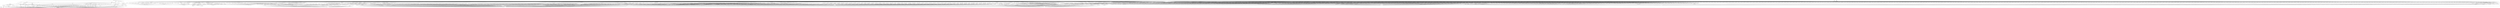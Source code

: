digraph depends {
    node [shape=plaintext]
"alsa-utils-alsamixer" -> "libasound2";
"alsa-utils-alsamixer" -> "libc6";
"alsa-utils-alsamixer" -> "libformw5";
"alsa-utils-alsamixer" -> "libmenuw5";
"alsa-utils-alsamixer" -> "libncursesw5";
"alsa-utils-alsamixer" -> "libpanelw5";
"alsa-utils-alsamixer" -> "libtinfo5";
"angstrom-feed-configs" -> "opkg" [style=dotted];
"angstrom-packagegroup-boot" -> "angstrom-version";
"angstrom-packagegroup-boot" -> "packagegroup-boot";
"avahi-daemon" -> "base-files";
"avahi-daemon" -> "base-passwd";
"avahi-daemon" -> "libavahi-common3";
"avahi-daemon" -> "libavahi-core7";
"avahi-daemon" -> "libc6";
"avahi-daemon" -> "libcap2";
"avahi-daemon" -> "libdaemon0";
"avahi-daemon" -> "libdbus-1-3";
"avahi-daemon" -> "libexpat1";
"avahi-daemon" -> "libnss-mdns" [style=dotted];
"avahi-daemon" -> "shadow";
"avahi-utils" -> "libavahi-client3";
"avahi-utils" -> "libavahi-common3";
"avahi-utils" -> "libc6";
"bluez4" -> "libc6";
"bluez4" -> "libcap2";
"bluez4" -> "libdbus-1-3";
"bluez4" -> "libglib-2.0-0";
"bluez4" -> "libreadline6";
"bluez4" -> "libudev1";
"bluez4" -> "libusb-0.1-4";
"bluez4" -> "libusb-1.0-0";
"busybox" -> "busybox-syslog" [style=dotted];
"busybox" -> "busybox-udhcpc" [style=dotted];
"busybox" -> "libc6";
"busybox" -> "update-alternatives-opkg";
"busybox" -> "update-rc.d" [style=dotted];
"busybox-syslog" -> "update-alternatives-opkg";
"cpufreq-tweaks" -> "cpufrequtils";
"cpufrequtils" -> "libc6";
"dbus-1" -> "base-files";
"dbus-1" -> "base-passwd";
"dbus-1" -> "libc6";
"dbus-1" -> "libdbus-1-3";
"dbus-1" -> "libexpat1";
"dbus-1" -> "libx11-6";
"dbus-1" -> "shadow";
"dbus-1" -> "update-rc.d" [style=dotted];
"e2fsprogs-e2fsck" -> "libblkid1";
"e2fsprogs-e2fsck" -> "libc6";
"e2fsprogs-e2fsck" -> "libcom-err2";
"e2fsprogs-e2fsck" -> "libe2p2";
"e2fsprogs-e2fsck" -> "libext2fs2";
"e2fsprogs-e2fsck" -> "libuuid1";
"htop" -> "libc6";
"htop" -> "libncursesw5";
"htop" -> "libtinfo5";
"htop" -> "ncurses-terminfo";
"iw" -> "libc6";
"iw" -> "libnl-3-200";
"iw" -> "libnl-3-genl";
"kbd" -> "libc6";
"kbd" -> "update-alternatives-opkg";
"kernel-module-6pack" -> "kernel-module-ax25";
"kernel-module-8021q" -> "kernel-module-garp";
"kernel-module-8021q" -> "kernel-module-llc";
"kernel-module-8021q" -> "kernel-module-stp";
"kernel-module-9p" -> "kernel-module-9pnet";
"kernel-module-act-ipt" -> "kernel-module-x-tables";
"kernel-module-ad714x-i2c" -> "kernel-module-ad714x";
"kernel-module-ad714x-spi" -> "kernel-module-ad714x";
"kernel-module-adxl34x-i2c" -> "kernel-module-adxl34x";
"kernel-module-adxl34x-spi" -> "kernel-module-adxl34x";
"kernel-module-ah6" -> "kernel-module-ipv6";
"kernel-module-aircable" -> "kernel-module-usbserial";
"kernel-module-appledisplay" -> "kernel-module-backlight";
"kernel-module-appletalk" -> "kernel-module-llc";
"kernel-module-appletalk" -> "kernel-module-psnap";
"kernel-module-ar5523" -> "kernel-module-cfg80211";
"kernel-module-ar5523" -> "kernel-module-mac80211";
"kernel-module-ar5523" -> "kernel-module-rfkill";
"kernel-module-ark3116" -> "kernel-module-usbserial";
"kernel-module-arp-tables" -> "kernel-module-x-tables";
"kernel-module-arpt-mangle" -> "kernel-module-x-tables";
"kernel-module-arptable-filter" -> "kernel-module-arp-tables";
"kernel-module-arptable-filter" -> "kernel-module-x-tables";
"kernel-module-asix" -> "kernel-module-libphy";
"kernel-module-async-memcpy" -> "kernel-module-async-tx";
"kernel-module-async-pq" -> "kernel-module-async-tx";
"kernel-module-async-pq" -> "kernel-module-async-xor";
"kernel-module-async-pq" -> "kernel-module-raid6-pq";
"kernel-module-async-pq" -> "kernel-module-xor";
"kernel-module-async-raid6-recov" -> "kernel-module-async-tx";
"kernel-module-async-raid6-recov" -> "kernel-module-raid6-pq";
"kernel-module-async-xor" -> "kernel-module-async-tx";
"kernel-module-async-xor" -> "kernel-module-xor";
"kernel-module-at76c50x-usb" -> "kernel-module-cfg80211";
"kernel-module-at76c50x-usb" -> "kernel-module-mac80211";
"kernel-module-at76c50x-usb" -> "kernel-module-rfkill";
"kernel-module-ath" -> "kernel-module-cfg80211";
"kernel-module-ath" -> "kernel-module-rfkill";
"kernel-module-ath3k" -> "kernel-module-bluetooth";
"kernel-module-ath3k" -> "kernel-module-rfkill";
"kernel-module-ath6kl-core" -> "kernel-module-cfg80211";
"kernel-module-ath6kl-core" -> "kernel-module-rfkill";
"kernel-module-ath6kl-usb" -> "kernel-module-ath6kl-core";
"kernel-module-ath6kl-usb" -> "kernel-module-cfg80211";
"kernel-module-ath6kl-usb" -> "kernel-module-rfkill";
"kernel-module-ath9k" -> "kernel-module-ath";
"kernel-module-ath9k" -> "kernel-module-ath9k-common";
"kernel-module-ath9k" -> "kernel-module-ath9k-hw";
"kernel-module-ath9k" -> "kernel-module-cfg80211";
"kernel-module-ath9k" -> "kernel-module-led-class";
"kernel-module-ath9k" -> "kernel-module-mac80211";
"kernel-module-ath9k" -> "kernel-module-rfkill";
"kernel-module-ath9k-common" -> "kernel-module-ath";
"kernel-module-ath9k-common" -> "kernel-module-ath9k-hw";
"kernel-module-ath9k-common" -> "kernel-module-cfg80211";
"kernel-module-ath9k-common" -> "kernel-module-rfkill";
"kernel-module-ath9k-htc" -> "kernel-module-ath";
"kernel-module-ath9k-htc" -> "kernel-module-ath9k-common";
"kernel-module-ath9k-htc" -> "kernel-module-ath9k-hw";
"kernel-module-ath9k-htc" -> "kernel-module-cfg80211";
"kernel-module-ath9k-htc" -> "kernel-module-led-class";
"kernel-module-ath9k-htc" -> "kernel-module-mac80211";
"kernel-module-ath9k-htc" -> "kernel-module-rfkill";
"kernel-module-ath9k-hw" -> "kernel-module-ath";
"kernel-module-ath9k-hw" -> "kernel-module-cfg80211";
"kernel-module-ath9k-hw" -> "kernel-module-rfkill";
"kernel-module-ati-remote" -> "kernel-module-rc-core";
"kernel-module-au0828" -> "kernel-module-dvb-core";
"kernel-module-au0828" -> "kernel-module-media";
"kernel-module-au0828" -> "kernel-module-tveeprom";
"kernel-module-au0828" -> "kernel-module-v4l2-common";
"kernel-module-au0828" -> "kernel-module-videobuf-core";
"kernel-module-au0828" -> "kernel-module-videobuf-vmalloc";
"kernel-module-au0828" -> "kernel-module-videodev";
"kernel-module-au8522-decoder" -> "kernel-module-au8522-common";
"kernel-module-au8522-decoder" -> "kernel-module-media";
"kernel-module-au8522-decoder" -> "kernel-module-v4l2-common";
"kernel-module-au8522-decoder" -> "kernel-module-videodev";
"kernel-module-au8522-dig" -> "kernel-module-au8522-common";
"kernel-module-b2c2-flexcop" -> "kernel-module-cx24113";
"kernel-module-b2c2-flexcop" -> "kernel-module-cx24123";
"kernel-module-b2c2-flexcop" -> "kernel-module-dvb-core";
"kernel-module-b2c2-flexcop" -> "kernel-module-s5h1420";
"kernel-module-b2c2-flexcop-usb" -> "kernel-module-b2c2-flexcop";
"kernel-module-b2c2-flexcop-usb" -> "kernel-module-cx24113";
"kernel-module-b2c2-flexcop-usb" -> "kernel-module-cx24123";
"kernel-module-b2c2-flexcop-usb" -> "kernel-module-dvb-core";
"kernel-module-b2c2-flexcop-usb" -> "kernel-module-s5h1420";
"kernel-module-b43" -> "kernel-module-cfg80211";
"kernel-module-b43" -> "kernel-module-led-class";
"kernel-module-b43" -> "kernel-module-mac80211";
"kernel-module-b43" -> "kernel-module-rfkill";
"kernel-module-b43" -> "kernel-module-ssb";
"kernel-module-b43legacy" -> "kernel-module-cfg80211";
"kernel-module-b43legacy" -> "kernel-module-led-class";
"kernel-module-b43legacy" -> "kernel-module-mac80211";
"kernel-module-b43legacy" -> "kernel-module-rfkill";
"kernel-module-b43legacy" -> "kernel-module-ssb";
"kernel-module-baycom-ser-fdx" -> "kernel-module-ax25";
"kernel-module-baycom-ser-fdx" -> "kernel-module-crc-ccitt";
"kernel-module-baycom-ser-fdx" -> "kernel-module-hdlcdrv";
"kernel-module-baycom-ser-hdx" -> "kernel-module-ax25";
"kernel-module-baycom-ser-hdx" -> "kernel-module-crc-ccitt";
"kernel-module-baycom-ser-hdx" -> "kernel-module-hdlcdrv";
"kernel-module-bcm203x" -> "kernel-module-bluetooth";
"kernel-module-bcm203x" -> "kernel-module-rfkill";
"kernel-module-bcm2708-dmaengine" -> "kernel-module-virt-dma";
"kernel-module-bcm2835-v4l2" -> "kernel-module-media";
"kernel-module-bcm2835-v4l2" -> "kernel-module-v4l2-common";
"kernel-module-bcm2835-v4l2" -> "kernel-module-videobuf2-core";
"kernel-module-bcm2835-v4l2" -> "kernel-module-videobuf2-memops";
"kernel-module-bcm2835-v4l2" -> "kernel-module-videobuf2-vmalloc";
"kernel-module-bcm2835-v4l2" -> "kernel-module-videodev";
"kernel-module-belkin-sa" -> "kernel-module-usbserial";
"kernel-module-bfusb" -> "kernel-module-bluetooth";
"kernel-module-bfusb" -> "kernel-module-rfkill";
"kernel-module-bluetooth" -> "kernel-module-rfkill";
"kernel-module-bnep" -> "kernel-module-bluetooth";
"kernel-module-bnep" -> "kernel-module-rfkill";
"kernel-module-bpa10x" -> "kernel-module-bluetooth";
"kernel-module-bpa10x" -> "kernel-module-rfkill";
"kernel-module-bpqether" -> "kernel-module-ax25";
"kernel-module-brcmfmac" -> "kernel-module-brcmutil";
"kernel-module-brcmfmac" -> "kernel-module-cfg80211";
"kernel-module-brcmfmac" -> "kernel-module-rfkill";
"kernel-module-bridge" -> "kernel-module-ipv6";
"kernel-module-bridge" -> "kernel-module-llc";
"kernel-module-bridge" -> "kernel-module-stp";
"kernel-module-bsd-comp" -> "kernel-module-ppp-generic";
"kernel-module-bsd-comp" -> "kernel-module-slhc";
"kernel-module-btmrvl" -> "kernel-module-bluetooth";
"kernel-module-btmrvl" -> "kernel-module-rfkill";
"kernel-module-btmrvl-sdio" -> "kernel-module-bluetooth";
"kernel-module-btmrvl-sdio" -> "kernel-module-btmrvl";
"kernel-module-btmrvl-sdio" -> "kernel-module-rfkill";
"kernel-module-btrfs" -> "kernel-module-raid6-pq";
"kernel-module-btrfs" -> "kernel-module-xor";
"kernel-module-btrfs" -> "kernel-module-zlib-deflate";
"kernel-module-btusb" -> "kernel-module-bluetooth";
"kernel-module-btusb" -> "kernel-module-rfkill";
"kernel-module-btwilink" -> "kernel-module-bluetooth";
"kernel-module-btwilink" -> "kernel-module-rfkill";
"kernel-module-btwilink" -> "kernel-module-st-drv";
"kernel-module-carl9170" -> "kernel-module-ath";
"kernel-module-carl9170" -> "kernel-module-cfg80211";
"kernel-module-carl9170" -> "kernel-module-led-class";
"kernel-module-carl9170" -> "kernel-module-mac80211";
"kernel-module-carl9170" -> "kernel-module-rfkill";
"kernel-module-cast5-generic" -> "kernel-module-cast-common";
"kernel-module-cdc-mbim" -> "kernel-module-cdc-ncm";
"kernel-module-cdc-mbim" -> "kernel-module-cdc-wdm";
"kernel-module-cfg80211" -> "kernel-module-rfkill";
"kernel-module-ch341" -> "kernel-module-usbserial";
"kernel-module-cp210x" -> "kernel-module-usbserial";
"kernel-module-cpia2" -> "kernel-module-media";
"kernel-module-cpia2" -> "kernel-module-v4l2-common";
"kernel-module-cpia2" -> "kernel-module-videodev";
"kernel-module-cs53l32a" -> "kernel-module-media";
"kernel-module-cs53l32a" -> "kernel-module-v4l2-common";
"kernel-module-cs53l32a" -> "kernel-module-videodev";
"kernel-module-cuse" -> "kernel-module-fuse";
"kernel-module-cx231xx" -> "kernel-module-cx2341x";
"kernel-module-cx231xx" -> "kernel-module-media";
"kernel-module-cx231xx" -> "kernel-module-rc-core";
"kernel-module-cx231xx" -> "kernel-module-v4l2-common";
"kernel-module-cx231xx" -> "kernel-module-videobuf-core";
"kernel-module-cx231xx" -> "kernel-module-videobuf-vmalloc";
"kernel-module-cx231xx" -> "kernel-module-videodev";
"kernel-module-cx231xx-alsa" -> "kernel-module-cx231xx";
"kernel-module-cx231xx-alsa" -> "kernel-module-cx2341x";
"kernel-module-cx231xx-alsa" -> "kernel-module-media";
"kernel-module-cx231xx-alsa" -> "kernel-module-rc-core";
"kernel-module-cx231xx-alsa" -> "kernel-module-snd";
"kernel-module-cx231xx-alsa" -> "kernel-module-snd-page-alloc";
"kernel-module-cx231xx-alsa" -> "kernel-module-snd-pcm";
"kernel-module-cx231xx-alsa" -> "kernel-module-snd-timer";
"kernel-module-cx231xx-alsa" -> "kernel-module-v4l2-common";
"kernel-module-cx231xx-alsa" -> "kernel-module-videobuf-core";
"kernel-module-cx231xx-alsa" -> "kernel-module-videobuf-vmalloc";
"kernel-module-cx231xx-alsa" -> "kernel-module-videodev";
"kernel-module-cx231xx-dvb" -> "kernel-module-cx231xx";
"kernel-module-cx231xx-dvb" -> "kernel-module-cx2341x";
"kernel-module-cx231xx-dvb" -> "kernel-module-dvb-core";
"kernel-module-cx231xx-dvb" -> "kernel-module-media";
"kernel-module-cx231xx-dvb" -> "kernel-module-rc-core";
"kernel-module-cx231xx-dvb" -> "kernel-module-v4l2-common";
"kernel-module-cx231xx-dvb" -> "kernel-module-videobuf-core";
"kernel-module-cx231xx-dvb" -> "kernel-module-videobuf-vmalloc";
"kernel-module-cx231xx-dvb" -> "kernel-module-videodev";
"kernel-module-cx2341x" -> "kernel-module-media";
"kernel-module-cx2341x" -> "kernel-module-v4l2-common";
"kernel-module-cx2341x" -> "kernel-module-videodev";
"kernel-module-cx25840" -> "kernel-module-media";
"kernel-module-cx25840" -> "kernel-module-v4l2-common";
"kernel-module-cx25840" -> "kernel-module-videodev";
"kernel-module-cxd2820r" -> "kernel-module-dvb-core";
"kernel-module-cyberjack" -> "kernel-module-usbserial";
"kernel-module-cypress-m8" -> "kernel-module-usbserial";
"kernel-module-deflate" -> "kernel-module-zlib-deflate";
"kernel-module-dib3000mc" -> "kernel-module-dibx000-common";
"kernel-module-dib7000m" -> "kernel-module-dibx000-common";
"kernel-module-dib7000p" -> "kernel-module-dibx000-common";
"kernel-module-dib7000p" -> "kernel-module-dvb-core";
"kernel-module-dib8000" -> "kernel-module-dibx000-common";
"kernel-module-dib8000" -> "kernel-module-dvb-core";
"kernel-module-digi-acceleport" -> "kernel-module-usbserial";
"kernel-module-dlm" -> "kernel-module-ipv6";
"kernel-module-dlm" -> "kernel-module-sctp";
"kernel-module-dm-crypt" -> "kernel-module-dm-mod";
"kernel-module-dm-delay" -> "kernel-module-dm-mod";
"kernel-module-dm-log" -> "kernel-module-dm-mod";
"kernel-module-dm-log-userspace" -> "kernel-module-cn";
"kernel-module-dm-log-userspace" -> "kernel-module-dm-log";
"kernel-module-dm-log-userspace" -> "kernel-module-dm-mod";
"kernel-module-dm-mirror" -> "kernel-module-dm-log";
"kernel-module-dm-mirror" -> "kernel-module-dm-mod";
"kernel-module-dm-mirror" -> "kernel-module-dm-region-hash";
"kernel-module-dm-raid" -> "kernel-module-async-memcpy";
"kernel-module-dm-raid" -> "kernel-module-async-pq";
"kernel-module-dm-raid" -> "kernel-module-async-raid6-recov";
"kernel-module-dm-raid" -> "kernel-module-async-tx";
"kernel-module-dm-raid" -> "kernel-module-async-xor";
"kernel-module-dm-raid" -> "kernel-module-dm-mod";
"kernel-module-dm-raid" -> "kernel-module-md-mod";
"kernel-module-dm-raid" -> "kernel-module-raid1";
"kernel-module-dm-raid" -> "kernel-module-raid10";
"kernel-module-dm-raid" -> "kernel-module-raid456";
"kernel-module-dm-raid" -> "kernel-module-raid6-pq";
"kernel-module-dm-raid" -> "kernel-module-xor";
"kernel-module-dm-region-hash" -> "kernel-module-dm-log";
"kernel-module-dm-region-hash" -> "kernel-module-dm-mod";
"kernel-module-dm-snapshot" -> "kernel-module-dm-mod";
"kernel-module-dm-zero" -> "kernel-module-dm-mod";
"kernel-module-drbd" -> "kernel-module-lru-cache";
"kernel-module-drxk" -> "kernel-module-dvb-core";
"kernel-module-ds1wm" -> "kernel-module-cn";
"kernel-module-ds1wm" -> "kernel-module-wire";
"kernel-module-ds2482" -> "kernel-module-cn";
"kernel-module-ds2482" -> "kernel-module-wire";
"kernel-module-ds2490" -> "kernel-module-cn";
"kernel-module-ds2490" -> "kernel-module-wire";
"kernel-module-ds2760-battery" -> "kernel-module-cn";
"kernel-module-ds2760-battery" -> "kernel-module-w1-ds2760";
"kernel-module-ds2760-battery" -> "kernel-module-wire";
"kernel-module-dsbr100" -> "kernel-module-media";
"kernel-module-dsbr100" -> "kernel-module-videodev";
"kernel-module-dvb-as102" -> "kernel-module-dvb-core";
"kernel-module-dvb-usb" -> "kernel-module-dvb-core";
"kernel-module-dvb-usb" -> "kernel-module-rc-core";
"kernel-module-dvb-usb-a800" -> "kernel-module-dib3000mc";
"kernel-module-dvb-usb-a800" -> "kernel-module-dibx000-common";
"kernel-module-dvb-usb-a800" -> "kernel-module-dvb-core";
"kernel-module-dvb-usb-a800" -> "kernel-module-dvb-usb";
"kernel-module-dvb-usb-a800" -> "kernel-module-dvb-usb-dibusb-common";
"kernel-module-dvb-usb-a800" -> "kernel-module-rc-core";
"kernel-module-dvb-usb-af9005" -> "kernel-module-dvb-core";
"kernel-module-dvb-usb-af9005" -> "kernel-module-dvb-usb";
"kernel-module-dvb-usb-af9005" -> "kernel-module-rc-core";
"kernel-module-dvb-usb-af9015" -> "kernel-module-dvb-core";
"kernel-module-dvb-usb-af9015" -> "kernel-module-dvb-usb-v2";
"kernel-module-dvb-usb-af9015" -> "kernel-module-rc-core";
"kernel-module-dvb-usb-af9035" -> "kernel-module-dvb-core";
"kernel-module-dvb-usb-af9035" -> "kernel-module-dvb-usb-v2";
"kernel-module-dvb-usb-af9035" -> "kernel-module-rc-core";
"kernel-module-dvb-usb-anysee" -> "kernel-module-dvb-core";
"kernel-module-dvb-usb-anysee" -> "kernel-module-dvb-usb-v2";
"kernel-module-dvb-usb-anysee" -> "kernel-module-rc-core";
"kernel-module-dvb-usb-au6610" -> "kernel-module-dvb-core";
"kernel-module-dvb-usb-au6610" -> "kernel-module-dvb-usb-v2";
"kernel-module-dvb-usb-au6610" -> "kernel-module-rc-core";
"kernel-module-dvb-usb-az6007" -> "kernel-module-cypress-firmware";
"kernel-module-dvb-usb-az6007" -> "kernel-module-dvb-core";
"kernel-module-dvb-usb-az6007" -> "kernel-module-dvb-usb-v2";
"kernel-module-dvb-usb-az6007" -> "kernel-module-rc-core";
"kernel-module-dvb-usb-az6027" -> "kernel-module-dvb-core";
"kernel-module-dvb-usb-az6027" -> "kernel-module-dvb-usb";
"kernel-module-dvb-usb-az6027" -> "kernel-module-rc-core";
"kernel-module-dvb-usb-az6027" -> "kernel-module-stb0899";
"kernel-module-dvb-usb-az6027" -> "kernel-module-stb6100";
"kernel-module-dvb-usb-ce6230" -> "kernel-module-dvb-core";
"kernel-module-dvb-usb-ce6230" -> "kernel-module-dvb-usb-v2";
"kernel-module-dvb-usb-ce6230" -> "kernel-module-rc-core";
"kernel-module-dvb-usb-cinergyt2" -> "kernel-module-dvb-core";
"kernel-module-dvb-usb-cinergyt2" -> "kernel-module-dvb-usb";
"kernel-module-dvb-usb-cinergyt2" -> "kernel-module-rc-core";
"kernel-module-dvb-usb-cxusb" -> "kernel-module-dib0070";
"kernel-module-dvb-usb-cxusb" -> "kernel-module-dib7000p";
"kernel-module-dvb-usb-cxusb" -> "kernel-module-dibx000-common";
"kernel-module-dvb-usb-cxusb" -> "kernel-module-dvb-core";
"kernel-module-dvb-usb-cxusb" -> "kernel-module-dvb-usb";
"kernel-module-dvb-usb-cxusb" -> "kernel-module-rc-core";
"kernel-module-dvb-usb-dib0700" -> "kernel-module-dib0070";
"kernel-module-dvb-usb-dib0700" -> "kernel-module-dib0090";
"kernel-module-dvb-usb-dib0700" -> "kernel-module-dib3000mc";
"kernel-module-dvb-usb-dib0700" -> "kernel-module-dib7000m";
"kernel-module-dvb-usb-dib0700" -> "kernel-module-dib7000p";
"kernel-module-dvb-usb-dib0700" -> "kernel-module-dib8000";
"kernel-module-dvb-usb-dib0700" -> "kernel-module-dibx000-common";
"kernel-module-dvb-usb-dib0700" -> "kernel-module-dvb-core";
"kernel-module-dvb-usb-dib0700" -> "kernel-module-dvb-usb";
"kernel-module-dvb-usb-dib0700" -> "kernel-module-rc-core";
"kernel-module-dvb-usb-dibusb-common" -> "kernel-module-dib3000mc";
"kernel-module-dvb-usb-dibusb-common" -> "kernel-module-dibx000-common";
"kernel-module-dvb-usb-dibusb-common" -> "kernel-module-dvb-core";
"kernel-module-dvb-usb-dibusb-common" -> "kernel-module-dvb-usb";
"kernel-module-dvb-usb-dibusb-common" -> "kernel-module-rc-core";
"kernel-module-dvb-usb-dibusb-mb" -> "kernel-module-dib3000mc";
"kernel-module-dvb-usb-dibusb-mb" -> "kernel-module-dibx000-common";
"kernel-module-dvb-usb-dibusb-mb" -> "kernel-module-dvb-core";
"kernel-module-dvb-usb-dibusb-mb" -> "kernel-module-dvb-usb";
"kernel-module-dvb-usb-dibusb-mb" -> "kernel-module-dvb-usb-dibusb-common";
"kernel-module-dvb-usb-dibusb-mb" -> "kernel-module-rc-core";
"kernel-module-dvb-usb-dibusb-mc" -> "kernel-module-dib3000mc";
"kernel-module-dvb-usb-dibusb-mc" -> "kernel-module-dibx000-common";
"kernel-module-dvb-usb-dibusb-mc" -> "kernel-module-dvb-core";
"kernel-module-dvb-usb-dibusb-mc" -> "kernel-module-dvb-usb";
"kernel-module-dvb-usb-dibusb-mc" -> "kernel-module-dvb-usb-dibusb-common";
"kernel-module-dvb-usb-dibusb-mc" -> "kernel-module-rc-core";
"kernel-module-dvb-usb-digitv" -> "kernel-module-dvb-core";
"kernel-module-dvb-usb-digitv" -> "kernel-module-dvb-usb";
"kernel-module-dvb-usb-digitv" -> "kernel-module-rc-core";
"kernel-module-dvb-usb-dtt200u" -> "kernel-module-dvb-core";
"kernel-module-dvb-usb-dtt200u" -> "kernel-module-dvb-usb";
"kernel-module-dvb-usb-dtt200u" -> "kernel-module-rc-core";
"kernel-module-dvb-usb-dtv5100" -> "kernel-module-dvb-core";
"kernel-module-dvb-usb-dtv5100" -> "kernel-module-dvb-usb";
"kernel-module-dvb-usb-dtv5100" -> "kernel-module-rc-core";
"kernel-module-dvb-usb-dw2102" -> "kernel-module-dvb-core";
"kernel-module-dvb-usb-dw2102" -> "kernel-module-dvb-usb";
"kernel-module-dvb-usb-dw2102" -> "kernel-module-rc-core";
"kernel-module-dvb-usb-ec168" -> "kernel-module-dvb-core";
"kernel-module-dvb-usb-ec168" -> "kernel-module-dvb-usb-v2";
"kernel-module-dvb-usb-ec168" -> "kernel-module-rc-core";
"kernel-module-dvb-usb-friio" -> "kernel-module-dvb-core";
"kernel-module-dvb-usb-friio" -> "kernel-module-dvb-usb";
"kernel-module-dvb-usb-friio" -> "kernel-module-rc-core";
"kernel-module-dvb-usb-gl861" -> "kernel-module-dvb-core";
"kernel-module-dvb-usb-gl861" -> "kernel-module-dvb-usb-v2";
"kernel-module-dvb-usb-gl861" -> "kernel-module-rc-core";
"kernel-module-dvb-usb-gp8psk" -> "kernel-module-dvb-core";
"kernel-module-dvb-usb-gp8psk" -> "kernel-module-dvb-usb";
"kernel-module-dvb-usb-gp8psk" -> "kernel-module-rc-core";
"kernel-module-dvb-usb-it913x" -> "kernel-module-dvb-core";
"kernel-module-dvb-usb-it913x" -> "kernel-module-dvb-usb-v2";
"kernel-module-dvb-usb-it913x" -> "kernel-module-rc-core";
"kernel-module-dvb-usb-lmedm04" -> "kernel-module-dvb-core";
"kernel-module-dvb-usb-lmedm04" -> "kernel-module-dvb-usb-v2";
"kernel-module-dvb-usb-lmedm04" -> "kernel-module-rc-core";
"kernel-module-dvb-usb-m920x" -> "kernel-module-dvb-core";
"kernel-module-dvb-usb-m920x" -> "kernel-module-dvb-usb";
"kernel-module-dvb-usb-m920x" -> "kernel-module-rc-core";
"kernel-module-dvb-usb-mxl111sf" -> "kernel-module-dvb-core";
"kernel-module-dvb-usb-mxl111sf" -> "kernel-module-dvb-usb-v2";
"kernel-module-dvb-usb-mxl111sf" -> "kernel-module-rc-core";
"kernel-module-dvb-usb-mxl111sf" -> "kernel-module-tveeprom";
"kernel-module-dvb-usb-nova-t-usb2" -> "kernel-module-dib3000mc";
"kernel-module-dvb-usb-nova-t-usb2" -> "kernel-module-dibx000-common";
"kernel-module-dvb-usb-nova-t-usb2" -> "kernel-module-dvb-core";
"kernel-module-dvb-usb-nova-t-usb2" -> "kernel-module-dvb-usb";
"kernel-module-dvb-usb-nova-t-usb2" -> "kernel-module-dvb-usb-dibusb-common";
"kernel-module-dvb-usb-nova-t-usb2" -> "kernel-module-rc-core";
"kernel-module-dvb-usb-opera" -> "kernel-module-dvb-core";
"kernel-module-dvb-usb-opera" -> "kernel-module-dvb-usb";
"kernel-module-dvb-usb-opera" -> "kernel-module-rc-core";
"kernel-module-dvb-usb-pctv452e" -> "kernel-module-dvb-core";
"kernel-module-dvb-usb-pctv452e" -> "kernel-module-dvb-usb";
"kernel-module-dvb-usb-pctv452e" -> "kernel-module-rc-core";
"kernel-module-dvb-usb-pctv452e" -> "kernel-module-ttpci-eeprom";
"kernel-module-dvb-usb-rtl28xxu" -> "kernel-module-dvb-core";
"kernel-module-dvb-usb-rtl28xxu" -> "kernel-module-dvb-usb-v2";
"kernel-module-dvb-usb-rtl28xxu" -> "kernel-module-rc-core";
"kernel-module-dvb-usb-rtl28xxu" -> "kernel-module-rtl2830";
"kernel-module-dvb-usb-technisat-usb2" -> "kernel-module-dvb-core";
"kernel-module-dvb-usb-technisat-usb2" -> "kernel-module-dvb-usb";
"kernel-module-dvb-usb-technisat-usb2" -> "kernel-module-rc-core";
"kernel-module-dvb-usb-technisat-usb2" -> "kernel-module-stv090x";
"kernel-module-dvb-usb-ttusb2" -> "kernel-module-dvb-core";
"kernel-module-dvb-usb-ttusb2" -> "kernel-module-dvb-usb";
"kernel-module-dvb-usb-ttusb2" -> "kernel-module-rc-core";
"kernel-module-dvb-usb-umt-010" -> "kernel-module-dib3000mc";
"kernel-module-dvb-usb-umt-010" -> "kernel-module-dibx000-common";
"kernel-module-dvb-usb-umt-010" -> "kernel-module-dvb-core";
"kernel-module-dvb-usb-umt-010" -> "kernel-module-dvb-usb";
"kernel-module-dvb-usb-umt-010" -> "kernel-module-dvb-usb-dibusb-common";
"kernel-module-dvb-usb-umt-010" -> "kernel-module-rc-core";
"kernel-module-dvb-usb-v2" -> "kernel-module-dvb-core";
"kernel-module-dvb-usb-v2" -> "kernel-module-rc-core";
"kernel-module-dvb-usb-vp702x" -> "kernel-module-dvb-core";
"kernel-module-dvb-usb-vp702x" -> "kernel-module-dvb-usb";
"kernel-module-dvb-usb-vp702x" -> "kernel-module-rc-core";
"kernel-module-dvb-usb-vp7045" -> "kernel-module-dvb-core";
"kernel-module-dvb-usb-vp7045" -> "kernel-module-dvb-usb";
"kernel-module-dvb-usb-vp7045" -> "kernel-module-rc-core";
"kernel-module-ebt-802-3" -> "kernel-module-x-tables";
"kernel-module-ebt-among" -> "kernel-module-x-tables";
"kernel-module-ebt-arp" -> "kernel-module-x-tables";
"kernel-module-ebt-arpreply" -> "kernel-module-x-tables";
"kernel-module-ebt-dnat" -> "kernel-module-x-tables";
"kernel-module-ebt-ip" -> "kernel-module-x-tables";
"kernel-module-ebt-ip6" -> "kernel-module-x-tables";
"kernel-module-ebt-limit" -> "kernel-module-x-tables";
"kernel-module-ebt-log" -> "kernel-module-x-tables";
"kernel-module-ebt-mark" -> "kernel-module-x-tables";
"kernel-module-ebt-mark-m" -> "kernel-module-x-tables";
"kernel-module-ebt-nflog" -> "kernel-module-x-tables";
"kernel-module-ebt-pkttype" -> "kernel-module-x-tables";
"kernel-module-ebt-redirect" -> "kernel-module-x-tables";
"kernel-module-ebt-snat" -> "kernel-module-x-tables";
"kernel-module-ebt-stp" -> "kernel-module-x-tables";
"kernel-module-ebt-ulog" -> "kernel-module-x-tables";
"kernel-module-ebt-vlan" -> "kernel-module-x-tables";
"kernel-module-ebtable-broute" -> "kernel-module-bridge";
"kernel-module-ebtable-broute" -> "kernel-module-ebtables";
"kernel-module-ebtable-broute" -> "kernel-module-ipv6";
"kernel-module-ebtable-broute" -> "kernel-module-llc";
"kernel-module-ebtable-broute" -> "kernel-module-stp";
"kernel-module-ebtable-broute" -> "kernel-module-x-tables";
"kernel-module-ebtable-filter" -> "kernel-module-ebtables";
"kernel-module-ebtable-filter" -> "kernel-module-x-tables";
"kernel-module-ebtable-nat" -> "kernel-module-ebtables";
"kernel-module-ebtable-nat" -> "kernel-module-x-tables";
"kernel-module-ebtables" -> "kernel-module-x-tables";
"kernel-module-em-ipset" -> "kernel-module-ip-set";
"kernel-module-em-ipset" -> "kernel-module-nfnetlink";
"kernel-module-em28xx" -> "kernel-module-media";
"kernel-module-em28xx" -> "kernel-module-tveeprom";
"kernel-module-em28xx" -> "kernel-module-v4l2-common";
"kernel-module-em28xx" -> "kernel-module-videobuf2-core";
"kernel-module-em28xx" -> "kernel-module-videobuf2-memops";
"kernel-module-em28xx" -> "kernel-module-videobuf2-vmalloc";
"kernel-module-em28xx" -> "kernel-module-videodev";
"kernel-module-em28xx-alsa" -> "kernel-module-em28xx";
"kernel-module-em28xx-alsa" -> "kernel-module-media";
"kernel-module-em28xx-alsa" -> "kernel-module-snd";
"kernel-module-em28xx-alsa" -> "kernel-module-snd-page-alloc";
"kernel-module-em28xx-alsa" -> "kernel-module-snd-pcm";
"kernel-module-em28xx-alsa" -> "kernel-module-snd-timer";
"kernel-module-em28xx-alsa" -> "kernel-module-tveeprom";
"kernel-module-em28xx-alsa" -> "kernel-module-v4l2-common";
"kernel-module-em28xx-alsa" -> "kernel-module-videobuf2-core";
"kernel-module-em28xx-alsa" -> "kernel-module-videobuf2-memops";
"kernel-module-em28xx-alsa" -> "kernel-module-videobuf2-vmalloc";
"kernel-module-em28xx-alsa" -> "kernel-module-videodev";
"kernel-module-em28xx-dvb" -> "kernel-module-dvb-core";
"kernel-module-em28xx-dvb" -> "kernel-module-em28xx";
"kernel-module-em28xx-dvb" -> "kernel-module-media";
"kernel-module-em28xx-dvb" -> "kernel-module-tveeprom";
"kernel-module-em28xx-dvb" -> "kernel-module-v4l2-common";
"kernel-module-em28xx-dvb" -> "kernel-module-videobuf2-core";
"kernel-module-em28xx-dvb" -> "kernel-module-videobuf2-memops";
"kernel-module-em28xx-dvb" -> "kernel-module-videobuf2-vmalloc";
"kernel-module-em28xx-dvb" -> "kernel-module-videodev";
"kernel-module-em28xx-rc" -> "kernel-module-em28xx";
"kernel-module-em28xx-rc" -> "kernel-module-media";
"kernel-module-em28xx-rc" -> "kernel-module-rc-core";
"kernel-module-em28xx-rc" -> "kernel-module-tveeprom";
"kernel-module-em28xx-rc" -> "kernel-module-v4l2-common";
"kernel-module-em28xx-rc" -> "kernel-module-videobuf2-core";
"kernel-module-em28xx-rc" -> "kernel-module-videobuf2-memops";
"kernel-module-em28xx-rc" -> "kernel-module-videobuf2-vmalloc";
"kernel-module-em28xx-rc" -> "kernel-module-videodev";
"kernel-module-empeg" -> "kernel-module-usbserial";
"kernel-module-esp6" -> "kernel-module-ipv6";
"kernel-module-f81232" -> "kernel-module-usbserial";
"kernel-module-fm-drv" -> "kernel-module-media";
"kernel-module-fm-drv" -> "kernel-module-st-drv";
"kernel-module-fm-drv" -> "kernel-module-videodev";
"kernel-module-ftdi-sio" -> "kernel-module-usbserial";
"kernel-module-garmin-gps" -> "kernel-module-usbserial";
"kernel-module-garp" -> "kernel-module-llc";
"kernel-module-garp" -> "kernel-module-stp";
"kernel-module-gpio-ir-recv" -> "kernel-module-rc-core";
"kernel-module-gspca-benq" -> "kernel-module-gspca-main";
"kernel-module-gspca-benq" -> "kernel-module-media";
"kernel-module-gspca-benq" -> "kernel-module-videodev";
"kernel-module-gspca-conex" -> "kernel-module-gspca-main";
"kernel-module-gspca-conex" -> "kernel-module-media";
"kernel-module-gspca-conex" -> "kernel-module-videodev";
"kernel-module-gspca-cpia1" -> "kernel-module-gspca-main";
"kernel-module-gspca-cpia1" -> "kernel-module-media";
"kernel-module-gspca-cpia1" -> "kernel-module-videodev";
"kernel-module-gspca-etoms" -> "kernel-module-gspca-main";
"kernel-module-gspca-etoms" -> "kernel-module-media";
"kernel-module-gspca-etoms" -> "kernel-module-videodev";
"kernel-module-gspca-finepix" -> "kernel-module-gspca-main";
"kernel-module-gspca-finepix" -> "kernel-module-media";
"kernel-module-gspca-finepix" -> "kernel-module-videodev";
"kernel-module-gspca-gl860" -> "kernel-module-gspca-main";
"kernel-module-gspca-gl860" -> "kernel-module-media";
"kernel-module-gspca-gl860" -> "kernel-module-videodev";
"kernel-module-gspca-jeilinj" -> "kernel-module-gspca-main";
"kernel-module-gspca-jeilinj" -> "kernel-module-media";
"kernel-module-gspca-jeilinj" -> "kernel-module-videodev";
"kernel-module-gspca-jl2005bcd" -> "kernel-module-gspca-main";
"kernel-module-gspca-jl2005bcd" -> "kernel-module-media";
"kernel-module-gspca-jl2005bcd" -> "kernel-module-videodev";
"kernel-module-gspca-kinect" -> "kernel-module-gspca-main";
"kernel-module-gspca-kinect" -> "kernel-module-media";
"kernel-module-gspca-kinect" -> "kernel-module-videodev";
"kernel-module-gspca-konica" -> "kernel-module-gspca-main";
"kernel-module-gspca-konica" -> "kernel-module-media";
"kernel-module-gspca-konica" -> "kernel-module-videodev";
"kernel-module-gspca-m5602" -> "kernel-module-gspca-main";
"kernel-module-gspca-m5602" -> "kernel-module-media";
"kernel-module-gspca-m5602" -> "kernel-module-videodev";
"kernel-module-gspca-main" -> "kernel-module-media";
"kernel-module-gspca-main" -> "kernel-module-videodev";
"kernel-module-gspca-mars" -> "kernel-module-gspca-main";
"kernel-module-gspca-mars" -> "kernel-module-media";
"kernel-module-gspca-mars" -> "kernel-module-videodev";
"kernel-module-gspca-mr97310a" -> "kernel-module-gspca-main";
"kernel-module-gspca-mr97310a" -> "kernel-module-media";
"kernel-module-gspca-mr97310a" -> "kernel-module-videodev";
"kernel-module-gspca-nw80x" -> "kernel-module-gspca-main";
"kernel-module-gspca-nw80x" -> "kernel-module-media";
"kernel-module-gspca-nw80x" -> "kernel-module-videodev";
"kernel-module-gspca-ov519" -> "kernel-module-gspca-main";
"kernel-module-gspca-ov519" -> "kernel-module-media";
"kernel-module-gspca-ov519" -> "kernel-module-videodev";
"kernel-module-gspca-ov534" -> "kernel-module-gspca-main";
"kernel-module-gspca-ov534" -> "kernel-module-media";
"kernel-module-gspca-ov534" -> "kernel-module-videodev";
"kernel-module-gspca-ov534-9" -> "kernel-module-gspca-main";
"kernel-module-gspca-ov534-9" -> "kernel-module-media";
"kernel-module-gspca-ov534-9" -> "kernel-module-videodev";
"kernel-module-gspca-pac207" -> "kernel-module-gspca-main";
"kernel-module-gspca-pac207" -> "kernel-module-media";
"kernel-module-gspca-pac207" -> "kernel-module-videodev";
"kernel-module-gspca-pac7302" -> "kernel-module-gspca-main";
"kernel-module-gspca-pac7302" -> "kernel-module-media";
"kernel-module-gspca-pac7302" -> "kernel-module-videodev";
"kernel-module-gspca-pac7311" -> "kernel-module-gspca-main";
"kernel-module-gspca-pac7311" -> "kernel-module-media";
"kernel-module-gspca-pac7311" -> "kernel-module-videodev";
"kernel-module-gspca-se401" -> "kernel-module-gspca-main";
"kernel-module-gspca-se401" -> "kernel-module-media";
"kernel-module-gspca-se401" -> "kernel-module-videodev";
"kernel-module-gspca-sn9c2028" -> "kernel-module-gspca-main";
"kernel-module-gspca-sn9c2028" -> "kernel-module-media";
"kernel-module-gspca-sn9c2028" -> "kernel-module-videodev";
"kernel-module-gspca-sn9c20x" -> "kernel-module-gspca-main";
"kernel-module-gspca-sn9c20x" -> "kernel-module-media";
"kernel-module-gspca-sn9c20x" -> "kernel-module-videodev";
"kernel-module-gspca-sonixb" -> "kernel-module-gspca-main";
"kernel-module-gspca-sonixb" -> "kernel-module-media";
"kernel-module-gspca-sonixb" -> "kernel-module-videodev";
"kernel-module-gspca-sonixj" -> "kernel-module-gspca-main";
"kernel-module-gspca-sonixj" -> "kernel-module-media";
"kernel-module-gspca-sonixj" -> "kernel-module-videodev";
"kernel-module-gspca-spca1528" -> "kernel-module-gspca-main";
"kernel-module-gspca-spca1528" -> "kernel-module-media";
"kernel-module-gspca-spca1528" -> "kernel-module-videodev";
"kernel-module-gspca-spca500" -> "kernel-module-gspca-main";
"kernel-module-gspca-spca500" -> "kernel-module-media";
"kernel-module-gspca-spca500" -> "kernel-module-videodev";
"kernel-module-gspca-spca501" -> "kernel-module-gspca-main";
"kernel-module-gspca-spca501" -> "kernel-module-media";
"kernel-module-gspca-spca501" -> "kernel-module-videodev";
"kernel-module-gspca-spca505" -> "kernel-module-gspca-main";
"kernel-module-gspca-spca505" -> "kernel-module-media";
"kernel-module-gspca-spca505" -> "kernel-module-videodev";
"kernel-module-gspca-spca506" -> "kernel-module-gspca-main";
"kernel-module-gspca-spca506" -> "kernel-module-media";
"kernel-module-gspca-spca506" -> "kernel-module-videodev";
"kernel-module-gspca-spca508" -> "kernel-module-gspca-main";
"kernel-module-gspca-spca508" -> "kernel-module-media";
"kernel-module-gspca-spca508" -> "kernel-module-videodev";
"kernel-module-gspca-spca561" -> "kernel-module-gspca-main";
"kernel-module-gspca-spca561" -> "kernel-module-media";
"kernel-module-gspca-spca561" -> "kernel-module-videodev";
"kernel-module-gspca-sq905" -> "kernel-module-gspca-main";
"kernel-module-gspca-sq905" -> "kernel-module-media";
"kernel-module-gspca-sq905" -> "kernel-module-videodev";
"kernel-module-gspca-sq905c" -> "kernel-module-gspca-main";
"kernel-module-gspca-sq905c" -> "kernel-module-media";
"kernel-module-gspca-sq905c" -> "kernel-module-videodev";
"kernel-module-gspca-sq930x" -> "kernel-module-gspca-main";
"kernel-module-gspca-sq930x" -> "kernel-module-media";
"kernel-module-gspca-sq930x" -> "kernel-module-videodev";
"kernel-module-gspca-stk014" -> "kernel-module-gspca-main";
"kernel-module-gspca-stk014" -> "kernel-module-media";
"kernel-module-gspca-stk014" -> "kernel-module-videodev";
"kernel-module-gspca-stk1135" -> "kernel-module-gspca-main";
"kernel-module-gspca-stk1135" -> "kernel-module-media";
"kernel-module-gspca-stk1135" -> "kernel-module-videodev";
"kernel-module-gspca-stv0680" -> "kernel-module-gspca-main";
"kernel-module-gspca-stv0680" -> "kernel-module-media";
"kernel-module-gspca-stv0680" -> "kernel-module-videodev";
"kernel-module-gspca-stv06xx" -> "kernel-module-gspca-main";
"kernel-module-gspca-stv06xx" -> "kernel-module-media";
"kernel-module-gspca-stv06xx" -> "kernel-module-videodev";
"kernel-module-gspca-sunplus" -> "kernel-module-gspca-main";
"kernel-module-gspca-sunplus" -> "kernel-module-media";
"kernel-module-gspca-sunplus" -> "kernel-module-videodev";
"kernel-module-gspca-t613" -> "kernel-module-gspca-main";
"kernel-module-gspca-t613" -> "kernel-module-media";
"kernel-module-gspca-t613" -> "kernel-module-videodev";
"kernel-module-gspca-topro" -> "kernel-module-gspca-main";
"kernel-module-gspca-topro" -> "kernel-module-media";
"kernel-module-gspca-topro" -> "kernel-module-videodev";
"kernel-module-gspca-tv8532" -> "kernel-module-gspca-main";
"kernel-module-gspca-tv8532" -> "kernel-module-media";
"kernel-module-gspca-tv8532" -> "kernel-module-videodev";
"kernel-module-gspca-vc032x" -> "kernel-module-gspca-main";
"kernel-module-gspca-vc032x" -> "kernel-module-media";
"kernel-module-gspca-vc032x" -> "kernel-module-videodev";
"kernel-module-gspca-vicam" -> "kernel-module-gspca-main";
"kernel-module-gspca-vicam" -> "kernel-module-media";
"kernel-module-gspca-vicam" -> "kernel-module-videodev";
"kernel-module-gspca-xirlink-cit" -> "kernel-module-gspca-main";
"kernel-module-gspca-xirlink-cit" -> "kernel-module-media";
"kernel-module-gspca-xirlink-cit" -> "kernel-module-videodev";
"kernel-module-gspca-zc3xx" -> "kernel-module-gspca-main";
"kernel-module-gspca-zc3xx" -> "kernel-module-media";
"kernel-module-gspca-zc3xx" -> "kernel-module-videodev";
"kernel-module-hci-vhci" -> "kernel-module-bluetooth";
"kernel-module-hci-vhci" -> "kernel-module-rfkill";
"kernel-module-hdlcdrv" -> "kernel-module-ax25";
"kernel-module-hdlcdrv" -> "kernel-module-crc-ccitt";
"kernel-module-hdpvr" -> "kernel-module-media";
"kernel-module-hdpvr" -> "kernel-module-v4l2-dv-timings";
"kernel-module-hdpvr" -> "kernel-module-videodev";
"kernel-module-hid-emsff" -> "kernel-module-ff-memless";
"kernel-module-hid-roccat-arvo" -> "kernel-module-hid-roccat";
"kernel-module-hid-roccat-arvo" -> "kernel-module-hid-roccat-common";
"kernel-module-hid-roccat-isku" -> "kernel-module-hid-roccat";
"kernel-module-hid-roccat-isku" -> "kernel-module-hid-roccat-common";
"kernel-module-hid-roccat-kone" -> "kernel-module-hid-roccat";
"kernel-module-hid-roccat-koneplus" -> "kernel-module-hid-roccat";
"kernel-module-hid-roccat-koneplus" -> "kernel-module-hid-roccat-common";
"kernel-module-hid-roccat-konepure" -> "kernel-module-hid-roccat";
"kernel-module-hid-roccat-konepure" -> "kernel-module-hid-roccat-common";
"kernel-module-hid-roccat-kovaplus" -> "kernel-module-hid-roccat";
"kernel-module-hid-roccat-kovaplus" -> "kernel-module-hid-roccat-common";
"kernel-module-hid-roccat-lua" -> "kernel-module-hid-roccat-common";
"kernel-module-hid-roccat-pyra" -> "kernel-module-hid-roccat";
"kernel-module-hid-roccat-pyra" -> "kernel-module-hid-roccat-common";
"kernel-module-hid-roccat-savu" -> "kernel-module-hid-roccat";
"kernel-module-hid-roccat-savu" -> "kernel-module-hid-roccat-common";
"kernel-module-hid-sony" -> "kernel-module-led-class";
"kernel-module-hid-thingm" -> "kernel-module-led-class";
"kernel-module-hid-wacom" -> "kernel-module-led-class";
"kernel-module-hid-wiimote" -> "kernel-module-ff-memless";
"kernel-module-hid-wiimote" -> "kernel-module-led-class";
"kernel-module-hidp" -> "kernel-module-bluetooth";
"kernel-module-hidp" -> "kernel-module-rfkill";
"kernel-module-hostap" -> "kernel-module-lib80211";
"kernel-module-hso" -> "kernel-module-rfkill";
"kernel-module-i2400m" -> "kernel-module-rfkill";
"kernel-module-i2400m" -> "kernel-module-wimax";
"kernel-module-i2400m-usb" -> "kernel-module-i2400m";
"kernel-module-i2400m-usb" -> "kernel-module-rfkill";
"kernel-module-i2400m-usb" -> "kernel-module-wimax";
"kernel-module-iguanair" -> "kernel-module-rc-core";
"kernel-module-imon" -> "kernel-module-rc-core";
"kernel-module-io-edgeport" -> "kernel-module-usbserial";
"kernel-module-io-ti" -> "kernel-module-usbserial";
"kernel-module-ip-gre" -> "kernel-module-gre";
"kernel-module-ip-gre" -> "kernel-module-ip-tunnel";
"kernel-module-ip-set" -> "kernel-module-nfnetlink";
"kernel-module-ip-set-bitmap-ip" -> "kernel-module-ip-set";
"kernel-module-ip-set-bitmap-ip" -> "kernel-module-nfnetlink";
"kernel-module-ip-set-bitmap-ipmac" -> "kernel-module-ip-set";
"kernel-module-ip-set-bitmap-ipmac" -> "kernel-module-nfnetlink";
"kernel-module-ip-set-bitmap-port" -> "kernel-module-ip-set";
"kernel-module-ip-set-bitmap-port" -> "kernel-module-nfnetlink";
"kernel-module-ip-set-hash-ip" -> "kernel-module-ip-set";
"kernel-module-ip-set-hash-ip" -> "kernel-module-nfnetlink";
"kernel-module-ip-set-hash-ipport" -> "kernel-module-ip-set";
"kernel-module-ip-set-hash-ipport" -> "kernel-module-nfnetlink";
"kernel-module-ip-set-hash-ipportip" -> "kernel-module-ip-set";
"kernel-module-ip-set-hash-ipportip" -> "kernel-module-nfnetlink";
"kernel-module-ip-set-hash-ipportnet" -> "kernel-module-ip-set";
"kernel-module-ip-set-hash-ipportnet" -> "kernel-module-nfnetlink";
"kernel-module-ip-set-hash-net" -> "kernel-module-ip-set";
"kernel-module-ip-set-hash-net" -> "kernel-module-nfnetlink";
"kernel-module-ip-set-hash-netiface" -> "kernel-module-ip-set";
"kernel-module-ip-set-hash-netiface" -> "kernel-module-nfnetlink";
"kernel-module-ip-set-hash-netport" -> "kernel-module-ip-set";
"kernel-module-ip-set-hash-netport" -> "kernel-module-nfnetlink";
"kernel-module-ip-set-list-set" -> "kernel-module-ip-set";
"kernel-module-ip-set-list-set" -> "kernel-module-nfnetlink";
"kernel-module-ip-tables" -> "kernel-module-x-tables";
"kernel-module-ip-vs" -> "kernel-module-nf-conntrack";
"kernel-module-ip-vs-dh" -> "kernel-module-ip-vs";
"kernel-module-ip-vs-dh" -> "kernel-module-nf-conntrack";
"kernel-module-ip-vs-ftp" -> "kernel-module-ip-vs";
"kernel-module-ip-vs-ftp" -> "kernel-module-nf-conntrack";
"kernel-module-ip-vs-ftp" -> "kernel-module-nf-nat";
"kernel-module-ip-vs-lblc" -> "kernel-module-ip-vs";
"kernel-module-ip-vs-lblc" -> "kernel-module-nf-conntrack";
"kernel-module-ip-vs-lblcr" -> "kernel-module-ip-vs";
"kernel-module-ip-vs-lblcr" -> "kernel-module-nf-conntrack";
"kernel-module-ip-vs-lc" -> "kernel-module-ip-vs";
"kernel-module-ip-vs-lc" -> "kernel-module-nf-conntrack";
"kernel-module-ip-vs-nq" -> "kernel-module-ip-vs";
"kernel-module-ip-vs-nq" -> "kernel-module-nf-conntrack";
"kernel-module-ip-vs-pe-sip" -> "kernel-module-ip-vs";
"kernel-module-ip-vs-pe-sip" -> "kernel-module-nf-conntrack";
"kernel-module-ip-vs-pe-sip" -> "kernel-module-nf-conntrack-sip";
"kernel-module-ip-vs-rr" -> "kernel-module-ip-vs";
"kernel-module-ip-vs-rr" -> "kernel-module-nf-conntrack";
"kernel-module-ip-vs-sed" -> "kernel-module-ip-vs";
"kernel-module-ip-vs-sed" -> "kernel-module-nf-conntrack";
"kernel-module-ip-vs-sh" -> "kernel-module-ip-vs";
"kernel-module-ip-vs-sh" -> "kernel-module-nf-conntrack";
"kernel-module-ip-vs-wlc" -> "kernel-module-ip-vs";
"kernel-module-ip-vs-wlc" -> "kernel-module-nf-conntrack";
"kernel-module-ip-vs-wrr" -> "kernel-module-ip-vs";
"kernel-module-ip-vs-wrr" -> "kernel-module-nf-conntrack";
"kernel-module-ip6-tables" -> "kernel-module-x-tables";
"kernel-module-ip6-tunnel" -> "kernel-module-ipv6";
"kernel-module-ip6-tunnel" -> "kernel-module-tunnel6";
"kernel-module-ip6t-ah" -> "kernel-module-x-tables";
"kernel-module-ip6t-eui64" -> "kernel-module-x-tables";
"kernel-module-ip6t-frag" -> "kernel-module-x-tables";
"kernel-module-ip6t-hbh" -> "kernel-module-x-tables";
"kernel-module-ip6t-ipv6header" -> "kernel-module-x-tables";
"kernel-module-ip6t-masquerade" -> "kernel-module-ipv6";
"kernel-module-ip6t-masquerade" -> "kernel-module-nf-conntrack";
"kernel-module-ip6t-masquerade" -> "kernel-module-nf-nat";
"kernel-module-ip6t-masquerade" -> "kernel-module-x-tables";
"kernel-module-ip6t-mh" -> "kernel-module-x-tables";
"kernel-module-ip6t-npt" -> "kernel-module-x-tables";
"kernel-module-ip6t-reject" -> "kernel-module-ipv6";
"kernel-module-ip6t-reject" -> "kernel-module-x-tables";
"kernel-module-ip6t-rt" -> "kernel-module-x-tables";
"kernel-module-ip6table-filter" -> "kernel-module-ip6-tables";
"kernel-module-ip6table-filter" -> "kernel-module-x-tables";
"kernel-module-ip6table-mangle" -> "kernel-module-ip6-tables";
"kernel-module-ip6table-mangle" -> "kernel-module-ipv6";
"kernel-module-ip6table-mangle" -> "kernel-module-x-tables";
"kernel-module-ip6table-nat" -> "kernel-module-ip6-tables";
"kernel-module-ip6table-nat" -> "kernel-module-ipv6";
"kernel-module-ip6table-nat" -> "kernel-module-nf-conntrack";
"kernel-module-ip6table-nat" -> "kernel-module-nf-nat";
"kernel-module-ip6table-nat" -> "kernel-module-nf-nat-ipv6";
"kernel-module-ip6table-nat" -> "kernel-module-x-tables";
"kernel-module-ip6table-raw" -> "kernel-module-ip6-tables";
"kernel-module-ip6table-raw" -> "kernel-module-x-tables";
"kernel-module-ipaq" -> "kernel-module-usbserial";
"kernel-module-ipcomp" -> "kernel-module-xfrm-ipcomp";
"kernel-module-ipcomp6" -> "kernel-module-ipv6";
"kernel-module-ipcomp6" -> "kernel-module-tunnel6";
"kernel-module-ipcomp6" -> "kernel-module-xfrm-ipcomp";
"kernel-module-ipcomp6" -> "kernel-module-xfrm6-tunnel";
"kernel-module-ipip" -> "kernel-module-ip-tunnel";
"kernel-module-ipip" -> "kernel-module-tunnel4";
"kernel-module-ipt-ah" -> "kernel-module-x-tables";
"kernel-module-ipt-ecn" -> "kernel-module-x-tables";
"kernel-module-ipt-masquerade" -> "kernel-module-nf-conntrack";
"kernel-module-ipt-masquerade" -> "kernel-module-nf-nat";
"kernel-module-ipt-masquerade" -> "kernel-module-x-tables";
"kernel-module-ipt-reject" -> "kernel-module-x-tables";
"kernel-module-ipt-ulog" -> "kernel-module-x-tables";
"kernel-module-iptable-filter" -> "kernel-module-ip-tables";
"kernel-module-iptable-filter" -> "kernel-module-x-tables";
"kernel-module-iptable-mangle" -> "kernel-module-ip-tables";
"kernel-module-iptable-mangle" -> "kernel-module-x-tables";
"kernel-module-iptable-nat" -> "kernel-module-ip-tables";
"kernel-module-iptable-nat" -> "kernel-module-nf-conntrack";
"kernel-module-iptable-nat" -> "kernel-module-nf-nat";
"kernel-module-iptable-nat" -> "kernel-module-nf-nat-ipv4";
"kernel-module-iptable-nat" -> "kernel-module-x-tables";
"kernel-module-iptable-raw" -> "kernel-module-ip-tables";
"kernel-module-iptable-raw" -> "kernel-module-x-tables";
"kernel-module-ipw" -> "kernel-module-usb-wwan";
"kernel-module-ipw" -> "kernel-module-usbserial";
"kernel-module-ir-jvc-decoder" -> "kernel-module-rc-core";
"kernel-module-ir-kbd-i2c" -> "kernel-module-rc-core";
"kernel-module-ir-lirc-codec" -> "kernel-module-lirc-dev";
"kernel-module-ir-lirc-codec" -> "kernel-module-rc-core";
"kernel-module-ir-mce-kbd-decoder" -> "kernel-module-rc-core";
"kernel-module-ir-nec-decoder" -> "kernel-module-rc-core";
"kernel-module-ir-rc5-decoder" -> "kernel-module-rc-core";
"kernel-module-ir-rc5-sz-decoder" -> "kernel-module-rc-core";
"kernel-module-ir-rc6-decoder" -> "kernel-module-rc-core";
"kernel-module-ir-sanyo-decoder" -> "kernel-module-rc-core";
"kernel-module-ir-sony-decoder" -> "kernel-module-rc-core";
"kernel-module-ir-usb" -> "kernel-module-usbserial";
"kernel-module-ircomm" -> "kernel-module-crc-ccitt";
"kernel-module-ircomm" -> "kernel-module-irda";
"kernel-module-ircomm-tty" -> "kernel-module-crc-ccitt";
"kernel-module-ircomm-tty" -> "kernel-module-ircomm";
"kernel-module-ircomm-tty" -> "kernel-module-irda";
"kernel-module-irda" -> "kernel-module-crc-ccitt";
"kernel-module-irda-usb" -> "kernel-module-crc-ccitt";
"kernel-module-irda-usb" -> "kernel-module-irda";
"kernel-module-irlan" -> "kernel-module-crc-ccitt";
"kernel-module-irlan" -> "kernel-module-irda";
"kernel-module-irnet" -> "kernel-module-crc-ccitt";
"kernel-module-irnet" -> "kernel-module-irda";
"kernel-module-irnet" -> "kernel-module-ppp-generic";
"kernel-module-irnet" -> "kernel-module-slhc";
"kernel-module-irtty-sir" -> "kernel-module-crc-ccitt";
"kernel-module-irtty-sir" -> "kernel-module-irda";
"kernel-module-irtty-sir" -> "kernel-module-sir-dev";
"kernel-module-iscsi-tcp" -> "kernel-module-libiscsi";
"kernel-module-iscsi-tcp" -> "kernel-module-libiscsi-tcp";
"kernel-module-iuu-phoenix" -> "kernel-module-usbserial";
"kernel-module-keyspan" -> "kernel-module-ezusb";
"kernel-module-keyspan" -> "kernel-module-usbserial";
"kernel-module-keyspan-pda" -> "kernel-module-ezusb";
"kernel-module-keyspan-pda" -> "kernel-module-usbserial";
"kernel-module-kingsun-sir" -> "kernel-module-crc-ccitt";
"kernel-module-kingsun-sir" -> "kernel-module-irda";
"kernel-module-kl5kusb105" -> "kernel-module-usbserial";
"kernel-module-kobil-sct" -> "kernel-module-usbserial";
"kernel-module-ks959-sir" -> "kernel-module-crc-ccitt";
"kernel-module-ks959-sir" -> "kernel-module-irda";
"kernel-module-ksdazzle-sir" -> "kernel-module-crc-ccitt";
"kernel-module-ksdazzle-sir" -> "kernel-module-irda";
"kernel-module-l2tp-core" -> "kernel-module-ipv6";
"kernel-module-l2tp-eth" -> "kernel-module-ipv6";
"kernel-module-l2tp-eth" -> "kernel-module-l2tp-core";
"kernel-module-l2tp-eth" -> "kernel-module-l2tp-netlink";
"kernel-module-l2tp-ip" -> "kernel-module-ipv6";
"kernel-module-l2tp-ip" -> "kernel-module-l2tp-core";
"kernel-module-l2tp-ip6" -> "kernel-module-ipv6";
"kernel-module-l2tp-ip6" -> "kernel-module-l2tp-core";
"kernel-module-l2tp-netlink" -> "kernel-module-ipv6";
"kernel-module-l2tp-netlink" -> "kernel-module-l2tp-core";
"kernel-module-l2tp-ppp" -> "kernel-module-ipv6";
"kernel-module-l2tp-ppp" -> "kernel-module-l2tp-core";
"kernel-module-l2tp-ppp" -> "kernel-module-l2tp-netlink";
"kernel-module-l2tp-ppp" -> "kernel-module-ppp-generic";
"kernel-module-l2tp-ppp" -> "kernel-module-pppox";
"kernel-module-l2tp-ppp" -> "kernel-module-slhc";
"kernel-module-leds-gpio" -> "kernel-module-led-class";
"kernel-module-lg-vl600" -> "kernel-module-cdc-ether";
"kernel-module-lgdt3305" -> "kernel-module-dvb-core";
"kernel-module-lgdt330x" -> "kernel-module-dvb-core";
"kernel-module-lib80211-crypt-ccmp" -> "kernel-module-lib80211";
"kernel-module-lib80211-crypt-tkip" -> "kernel-module-lib80211";
"kernel-module-lib80211-crypt-wep" -> "kernel-module-lib80211";
"kernel-module-libertas" -> "kernel-module-cfg80211";
"kernel-module-libertas" -> "kernel-module-rfkill";
"kernel-module-libertas-sdio" -> "kernel-module-cfg80211";
"kernel-module-libertas-sdio" -> "kernel-module-libertas";
"kernel-module-libertas-sdio" -> "kernel-module-rfkill";
"kernel-module-libertas-tf" -> "kernel-module-cfg80211";
"kernel-module-libertas-tf" -> "kernel-module-mac80211";
"kernel-module-libertas-tf" -> "kernel-module-rfkill";
"kernel-module-libertas-tf-usb" -> "kernel-module-cfg80211";
"kernel-module-libertas-tf-usb" -> "kernel-module-libertas-tf";
"kernel-module-libertas-tf-usb" -> "kernel-module-mac80211";
"kernel-module-libertas-tf-usb" -> "kernel-module-rfkill";
"kernel-module-libiscsi-tcp" -> "kernel-module-libiscsi";
"kernel-module-lightning" -> "kernel-module-gameport";
"kernel-module-linear" -> "kernel-module-md-mod";
"kernel-module-lirc-dev" -> "kernel-module-rc-core";
"kernel-module-lirc-igorplugusb" -> "kernel-module-lirc-dev";
"kernel-module-lirc-igorplugusb" -> "kernel-module-rc-core";
"kernel-module-lirc-imon" -> "kernel-module-lirc-dev";
"kernel-module-lirc-imon" -> "kernel-module-rc-core";
"kernel-module-lirc-rpi" -> "kernel-module-lirc-dev";
"kernel-module-lirc-rpi" -> "kernel-module-rc-core";
"kernel-module-lirc-sasem" -> "kernel-module-lirc-dev";
"kernel-module-lirc-sasem" -> "kernel-module-rc-core";
"kernel-module-lirc-serial" -> "kernel-module-lirc-dev";
"kernel-module-lirc-serial" -> "kernel-module-rc-core";
"kernel-module-mac80211" -> "kernel-module-cfg80211";
"kernel-module-mac80211" -> "kernel-module-rfkill";
"kernel-module-mac80211-hwsim" -> "kernel-module-cfg80211";
"kernel-module-mac80211-hwsim" -> "kernel-module-mac80211";
"kernel-module-mac80211-hwsim" -> "kernel-module-rfkill";
"kernel-module-mceusb" -> "kernel-module-rc-core";
"kernel-module-mcs7780" -> "kernel-module-crc-ccitt";
"kernel-module-mcs7780" -> "kernel-module-irda";
"kernel-module-mct-u232" -> "kernel-module-usbserial";
"kernel-module-mdio-bitbang" -> "kernel-module-libphy";
"kernel-module-metro-usb" -> "kernel-module-usbserial";
"kernel-module-mkiss" -> "kernel-module-ax25";
"kernel-module-mmc-spi" -> "kernel-module-crc7";
"kernel-module-mos7720" -> "kernel-module-usbserial";
"kernel-module-mos7840" -> "kernel-module-usbserial";
"kernel-module-msp3400" -> "kernel-module-media";
"kernel-module-msp3400" -> "kernel-module-v4l2-common";
"kernel-module-msp3400" -> "kernel-module-videodev";
"kernel-module-mt9v011" -> "kernel-module-media";
"kernel-module-mt9v011" -> "kernel-module-v4l2-common";
"kernel-module-mt9v011" -> "kernel-module-videodev";
"kernel-module-mwifiex" -> "kernel-module-cfg80211";
"kernel-module-mwifiex" -> "kernel-module-rfkill";
"kernel-module-mwifiex-sdio" -> "kernel-module-cfg80211";
"kernel-module-mwifiex-sdio" -> "kernel-module-mwifiex";
"kernel-module-mwifiex-sdio" -> "kernel-module-rfkill";
"kernel-module-navman" -> "kernel-module-usbserial";
"kernel-module-netrom" -> "kernel-module-ax25";
"kernel-module-nf-conntrack-amanda" -> "kernel-module-nf-conntrack";
"kernel-module-nf-conntrack-broadcast" -> "kernel-module-nf-conntrack";
"kernel-module-nf-conntrack-ftp" -> "kernel-module-nf-conntrack";
"kernel-module-nf-conntrack-h323" -> "kernel-module-nf-conntrack";
"kernel-module-nf-conntrack-ipv4" -> "kernel-module-nf-conntrack";
"kernel-module-nf-conntrack-ipv4" -> "kernel-module-nf-defrag-ipv4";
"kernel-module-nf-conntrack-ipv6" -> "kernel-module-ipv6";
"kernel-module-nf-conntrack-ipv6" -> "kernel-module-nf-conntrack";
"kernel-module-nf-conntrack-ipv6" -> "kernel-module-nf-defrag-ipv6";
"kernel-module-nf-conntrack-irc" -> "kernel-module-nf-conntrack";
"kernel-module-nf-conntrack-netbios-ns" -> "kernel-module-nf-conntrack";
"kernel-module-nf-conntrack-netbios-ns" -> "kernel-module-nf-conntrack-broadcast";
"kernel-module-nf-conntrack-netlink" -> "kernel-module-nf-conntrack";
"kernel-module-nf-conntrack-netlink" -> "kernel-module-nfnetlink";
"kernel-module-nf-conntrack-pptp" -> "kernel-module-nf-conntrack";
"kernel-module-nf-conntrack-pptp" -> "kernel-module-nf-conntrack-proto-gre";
"kernel-module-nf-conntrack-proto-dccp" -> "kernel-module-nf-conntrack";
"kernel-module-nf-conntrack-proto-gre" -> "kernel-module-nf-conntrack";
"kernel-module-nf-conntrack-proto-sctp" -> "kernel-module-nf-conntrack";
"kernel-module-nf-conntrack-proto-udplite" -> "kernel-module-nf-conntrack";
"kernel-module-nf-conntrack-sane" -> "kernel-module-nf-conntrack";
"kernel-module-nf-conntrack-sip" -> "kernel-module-nf-conntrack";
"kernel-module-nf-conntrack-snmp" -> "kernel-module-nf-conntrack";
"kernel-module-nf-conntrack-snmp" -> "kernel-module-nf-conntrack-broadcast";
"kernel-module-nf-conntrack-tftp" -> "kernel-module-nf-conntrack";
"kernel-module-nf-defrag-ipv6" -> "kernel-module-ipv6";
"kernel-module-nf-nat" -> "kernel-module-nf-conntrack";
"kernel-module-nf-nat-amanda" -> "kernel-module-nf-conntrack";
"kernel-module-nf-nat-amanda" -> "kernel-module-nf-conntrack-amanda";
"kernel-module-nf-nat-amanda" -> "kernel-module-nf-nat";
"kernel-module-nf-nat-ftp" -> "kernel-module-nf-conntrack";
"kernel-module-nf-nat-ftp" -> "kernel-module-nf-conntrack-ftp";
"kernel-module-nf-nat-ftp" -> "kernel-module-nf-nat";
"kernel-module-nf-nat-h323" -> "kernel-module-nf-conntrack";
"kernel-module-nf-nat-h323" -> "kernel-module-nf-conntrack-h323";
"kernel-module-nf-nat-h323" -> "kernel-module-nf-nat";
"kernel-module-nf-nat-ipv4" -> "kernel-module-nf-conntrack";
"kernel-module-nf-nat-ipv4" -> "kernel-module-nf-nat";
"kernel-module-nf-nat-ipv6" -> "kernel-module-ipv6";
"kernel-module-nf-nat-ipv6" -> "kernel-module-nf-conntrack";
"kernel-module-nf-nat-ipv6" -> "kernel-module-nf-nat";
"kernel-module-nf-nat-irc" -> "kernel-module-nf-conntrack";
"kernel-module-nf-nat-irc" -> "kernel-module-nf-conntrack-irc";
"kernel-module-nf-nat-irc" -> "kernel-module-nf-nat";
"kernel-module-nf-nat-pptp" -> "kernel-module-nf-conntrack";
"kernel-module-nf-nat-pptp" -> "kernel-module-nf-conntrack-pptp";
"kernel-module-nf-nat-pptp" -> "kernel-module-nf-conntrack-proto-gre";
"kernel-module-nf-nat-pptp" -> "kernel-module-nf-nat";
"kernel-module-nf-nat-pptp" -> "kernel-module-nf-nat-proto-gre";
"kernel-module-nf-nat-proto-dccp" -> "kernel-module-nf-conntrack";
"kernel-module-nf-nat-proto-dccp" -> "kernel-module-nf-nat";
"kernel-module-nf-nat-proto-gre" -> "kernel-module-nf-conntrack";
"kernel-module-nf-nat-proto-gre" -> "kernel-module-nf-nat";
"kernel-module-nf-nat-proto-sctp" -> "kernel-module-nf-conntrack";
"kernel-module-nf-nat-proto-sctp" -> "kernel-module-nf-nat";
"kernel-module-nf-nat-proto-udplite" -> "kernel-module-nf-conntrack";
"kernel-module-nf-nat-proto-udplite" -> "kernel-module-nf-nat";
"kernel-module-nf-nat-sip" -> "kernel-module-nf-conntrack";
"kernel-module-nf-nat-sip" -> "kernel-module-nf-conntrack-sip";
"kernel-module-nf-nat-sip" -> "kernel-module-nf-nat";
"kernel-module-nf-nat-snmp-basic" -> "kernel-module-nf-conntrack";
"kernel-module-nf-nat-snmp-basic" -> "kernel-module-nf-conntrack-broadcast";
"kernel-module-nf-nat-snmp-basic" -> "kernel-module-nf-conntrack-snmp";
"kernel-module-nf-nat-tftp" -> "kernel-module-nf-conntrack";
"kernel-module-nf-nat-tftp" -> "kernel-module-nf-conntrack-tftp";
"kernel-module-nf-nat-tftp" -> "kernel-module-nf-nat";
"kernel-module-nfc" -> "kernel-module-rfkill";
"kernel-module-nfnetlink-acct" -> "kernel-module-nfnetlink";
"kernel-module-nfnetlink-log" -> "kernel-module-nfnetlink";
"kernel-module-nfnetlink-queue" -> "kernel-module-nfnetlink";
"kernel-module-ns558" -> "kernel-module-gameport";
"kernel-module-ocfs2" -> "kernel-module-ocfs2-nodemanager";
"kernel-module-ocfs2" -> "kernel-module-ocfs2-stackglue";
"kernel-module-ocfs2" -> "kernel-module-quota-tree";
"kernel-module-ocfs2-dlm" -> "kernel-module-ocfs2-nodemanager";
"kernel-module-ocfs2-dlmfs" -> "kernel-module-ocfs2-nodemanager";
"kernel-module-ocfs2-dlmfs" -> "kernel-module-ocfs2-stackglue";
"kernel-module-ocfs2-stack-o2cb" -> "kernel-module-ocfs2-dlm";
"kernel-module-ocfs2-stack-o2cb" -> "kernel-module-ocfs2-nodemanager";
"kernel-module-ocfs2-stack-o2cb" -> "kernel-module-ocfs2-stackglue";
"kernel-module-ocfs2-stack-user" -> "kernel-module-dlm";
"kernel-module-ocfs2-stack-user" -> "kernel-module-ipv6";
"kernel-module-ocfs2-stack-user" -> "kernel-module-ocfs2-stackglue";
"kernel-module-ocfs2-stack-user" -> "kernel-module-sctp";
"kernel-module-omninet" -> "kernel-module-usbserial";
"kernel-module-openvswitch" -> "kernel-module-gre";
"kernel-module-opticon" -> "kernel-module-usbserial";
"kernel-module-option" -> "kernel-module-usb-wwan";
"kernel-module-option" -> "kernel-module-usbserial";
"kernel-module-oti6858" -> "kernel-module-usbserial";
"kernel-module-p54common" -> "kernel-module-cfg80211";
"kernel-module-p54common" -> "kernel-module-crc-ccitt";
"kernel-module-p54common" -> "kernel-module-led-class";
"kernel-module-p54common" -> "kernel-module-mac80211";
"kernel-module-p54common" -> "kernel-module-rfkill";
"kernel-module-p54usb" -> "kernel-module-cfg80211";
"kernel-module-p54usb" -> "kernel-module-crc-ccitt";
"kernel-module-p54usb" -> "kernel-module-led-class";
"kernel-module-p54usb" -> "kernel-module-mac80211";
"kernel-module-p54usb" -> "kernel-module-p54common";
"kernel-module-p54usb" -> "kernel-module-rfkill";
"kernel-module-p8022" -> "kernel-module-llc";
"kernel-module-pktcdvd" -> "kernel-module-cdrom";
"kernel-module-pl2303" -> "kernel-module-usbserial";
"kernel-module-pn533" -> "kernel-module-nfc";
"kernel-module-pn533" -> "kernel-module-rfkill";
"kernel-module-poseidon" -> "kernel-module-dvb-core";
"kernel-module-poseidon" -> "kernel-module-media";
"kernel-module-poseidon" -> "kernel-module-snd";
"kernel-module-poseidon" -> "kernel-module-snd-page-alloc";
"kernel-module-poseidon" -> "kernel-module-snd-pcm";
"kernel-module-poseidon" -> "kernel-module-snd-timer";
"kernel-module-poseidon" -> "kernel-module-v4l2-common";
"kernel-module-poseidon" -> "kernel-module-videobuf-core";
"kernel-module-poseidon" -> "kernel-module-videobuf-vmalloc";
"kernel-module-poseidon" -> "kernel-module-videodev";
"kernel-module-ppp-async" -> "kernel-module-crc-ccitt";
"kernel-module-ppp-async" -> "kernel-module-ppp-generic";
"kernel-module-ppp-async" -> "kernel-module-slhc";
"kernel-module-ppp-deflate" -> "kernel-module-ppp-generic";
"kernel-module-ppp-deflate" -> "kernel-module-slhc";
"kernel-module-ppp-deflate" -> "kernel-module-zlib-deflate";
"kernel-module-ppp-generic" -> "kernel-module-slhc";
"kernel-module-ppp-mppe" -> "kernel-module-ppp-generic";
"kernel-module-ppp-mppe" -> "kernel-module-slhc";
"kernel-module-ppp-synctty" -> "kernel-module-ppp-generic";
"kernel-module-ppp-synctty" -> "kernel-module-slhc";
"kernel-module-pppoe" -> "kernel-module-ppp-generic";
"kernel-module-pppoe" -> "kernel-module-pppox";
"kernel-module-pppoe" -> "kernel-module-slhc";
"kernel-module-pppox" -> "kernel-module-ppp-generic";
"kernel-module-pppox" -> "kernel-module-slhc";
"kernel-module-prism2-usb" -> "kernel-module-cfg80211";
"kernel-module-prism2-usb" -> "kernel-module-rfkill";
"kernel-module-psnap" -> "kernel-module-llc";
"kernel-module-pvrusb2" -> "kernel-module-cx2341x";
"kernel-module-pvrusb2" -> "kernel-module-dvb-core";
"kernel-module-pvrusb2" -> "kernel-module-media";
"kernel-module-pvrusb2" -> "kernel-module-tveeprom";
"kernel-module-pvrusb2" -> "kernel-module-v4l2-common";
"kernel-module-pvrusb2" -> "kernel-module-videodev";
"kernel-module-pwc" -> "kernel-module-media";
"kernel-module-pwc" -> "kernel-module-v4l2-common";
"kernel-module-pwc" -> "kernel-module-videobuf2-core";
"kernel-module-pwc" -> "kernel-module-videobuf2-memops";
"kernel-module-pwc" -> "kernel-module-videobuf2-vmalloc";
"kernel-module-pwc" -> "kernel-module-videodev";
"kernel-module-qcaux" -> "kernel-module-usbserial";
"kernel-module-qcserial" -> "kernel-module-usb-wwan";
"kernel-module-qcserial" -> "kernel-module-usbserial";
"kernel-module-qmi-wwan" -> "kernel-module-cdc-wdm";
"kernel-module-quatech2" -> "kernel-module-usbserial";
"kernel-module-quota-v2" -> "kernel-module-quota-tree";
"kernel-module-r815x" -> "kernel-module-cdc-ether";
"kernel-module-radio-i2c-si470x" -> "kernel-module-media";
"kernel-module-radio-i2c-si470x" -> "kernel-module-videodev";
"kernel-module-radio-keene" -> "kernel-module-media";
"kernel-module-radio-keene" -> "kernel-module-videodev";
"kernel-module-radio-ma901" -> "kernel-module-media";
"kernel-module-radio-ma901" -> "kernel-module-videodev";
"kernel-module-radio-mr800" -> "kernel-module-media";
"kernel-module-radio-mr800" -> "kernel-module-videodev";
"kernel-module-radio-shark" -> "kernel-module-led-class";
"kernel-module-radio-shark" -> "kernel-module-media";
"kernel-module-radio-shark" -> "kernel-module-tea575x";
"kernel-module-radio-shark" -> "kernel-module-videodev";
"kernel-module-radio-si4713" -> "kernel-module-media";
"kernel-module-radio-si4713" -> "kernel-module-v4l2-common";
"kernel-module-radio-si4713" -> "kernel-module-videodev";
"kernel-module-radio-tea5764" -> "kernel-module-media";
"kernel-module-radio-tea5764" -> "kernel-module-videodev";
"kernel-module-radio-usb-si470x" -> "kernel-module-media";
"kernel-module-radio-usb-si470x" -> "kernel-module-videodev";
"kernel-module-radio-wl1273" -> "kernel-module-media";
"kernel-module-radio-wl1273" -> "kernel-module-videodev";
"kernel-module-raid0" -> "kernel-module-md-mod";
"kernel-module-raid1" -> "kernel-module-md-mod";
"kernel-module-raid10" -> "kernel-module-md-mod";
"kernel-module-raid456" -> "kernel-module-async-memcpy";
"kernel-module-raid456" -> "kernel-module-async-pq";
"kernel-module-raid456" -> "kernel-module-async-raid6-recov";
"kernel-module-raid456" -> "kernel-module-async-tx";
"kernel-module-raid456" -> "kernel-module-async-xor";
"kernel-module-raid456" -> "kernel-module-md-mod";
"kernel-module-raid456" -> "kernel-module-raid6-pq";
"kernel-module-raid456" -> "kernel-module-xor";
"kernel-module-rc-adstech-dvb-t-pci" -> "kernel-module-rc-core";
"kernel-module-rc-alink-dtu-m" -> "kernel-module-rc-core";
"kernel-module-rc-anysee" -> "kernel-module-rc-core";
"kernel-module-rc-apac-viewcomp" -> "kernel-module-rc-core";
"kernel-module-rc-asus-pc39" -> "kernel-module-rc-core";
"kernel-module-rc-asus-ps3-100" -> "kernel-module-rc-core";
"kernel-module-rc-ati-tv-wonder-hd-600" -> "kernel-module-rc-core";
"kernel-module-rc-ati-x10" -> "kernel-module-rc-core";
"kernel-module-rc-avermedia" -> "kernel-module-rc-core";
"kernel-module-rc-avermedia-a16d" -> "kernel-module-rc-core";
"kernel-module-rc-avermedia-cardbus" -> "kernel-module-rc-core";
"kernel-module-rc-avermedia-dvbt" -> "kernel-module-rc-core";
"kernel-module-rc-avermedia-m135a" -> "kernel-module-rc-core";
"kernel-module-rc-avermedia-m733a-rm-k6" -> "kernel-module-rc-core";
"kernel-module-rc-avermedia-rm-ks" -> "kernel-module-rc-core";
"kernel-module-rc-avertv-303" -> "kernel-module-rc-core";
"kernel-module-rc-azurewave-ad-tu700" -> "kernel-module-rc-core";
"kernel-module-rc-behold" -> "kernel-module-rc-core";
"kernel-module-rc-behold-columbus" -> "kernel-module-rc-core";
"kernel-module-rc-budget-ci-old" -> "kernel-module-rc-core";
"kernel-module-rc-cinergy" -> "kernel-module-rc-core";
"kernel-module-rc-cinergy-1400" -> "kernel-module-rc-core";
"kernel-module-rc-delock-61959" -> "kernel-module-rc-core";
"kernel-module-rc-dib0700-nec" -> "kernel-module-rc-core";
"kernel-module-rc-dib0700-rc5" -> "kernel-module-rc-core";
"kernel-module-rc-digitalnow-tinytwin" -> "kernel-module-rc-core";
"kernel-module-rc-digittrade" -> "kernel-module-rc-core";
"kernel-module-rc-dm1105-nec" -> "kernel-module-rc-core";
"kernel-module-rc-dntv-live-dvb-t" -> "kernel-module-rc-core";
"kernel-module-rc-dntv-live-dvbt-pro" -> "kernel-module-rc-core";
"kernel-module-rc-em-terratec" -> "kernel-module-rc-core";
"kernel-module-rc-encore-enltv" -> "kernel-module-rc-core";
"kernel-module-rc-encore-enltv-fm53" -> "kernel-module-rc-core";
"kernel-module-rc-encore-enltv2" -> "kernel-module-rc-core";
"kernel-module-rc-evga-indtube" -> "kernel-module-rc-core";
"kernel-module-rc-eztv" -> "kernel-module-rc-core";
"kernel-module-rc-flydvb" -> "kernel-module-rc-core";
"kernel-module-rc-flyvideo" -> "kernel-module-rc-core";
"kernel-module-rc-fusionhdtv-mce" -> "kernel-module-rc-core";
"kernel-module-rc-gadmei-rm008z" -> "kernel-module-rc-core";
"kernel-module-rc-genius-tvgo-a11mce" -> "kernel-module-rc-core";
"kernel-module-rc-gotview7135" -> "kernel-module-rc-core";
"kernel-module-rc-hauppauge" -> "kernel-module-rc-core";
"kernel-module-rc-imon-mce" -> "kernel-module-rc-core";
"kernel-module-rc-imon-pad" -> "kernel-module-rc-core";
"kernel-module-rc-iodata-bctv7e" -> "kernel-module-rc-core";
"kernel-module-rc-it913x-v1" -> "kernel-module-rc-core";
"kernel-module-rc-it913x-v2" -> "kernel-module-rc-core";
"kernel-module-rc-kaiomy" -> "kernel-module-rc-core";
"kernel-module-rc-kworld-315u" -> "kernel-module-rc-core";
"kernel-module-rc-kworld-pc150u" -> "kernel-module-rc-core";
"kernel-module-rc-kworld-plus-tv-analog" -> "kernel-module-rc-core";
"kernel-module-rc-leadtek-y04g0051" -> "kernel-module-rc-core";
"kernel-module-rc-lirc" -> "kernel-module-rc-core";
"kernel-module-rc-lme2510" -> "kernel-module-rc-core";
"kernel-module-rc-loopback" -> "kernel-module-rc-core";
"kernel-module-rc-manli" -> "kernel-module-rc-core";
"kernel-module-rc-medion-x10" -> "kernel-module-rc-core";
"kernel-module-rc-medion-x10-digitainer" -> "kernel-module-rc-core";
"kernel-module-rc-medion-x10-or2x" -> "kernel-module-rc-core";
"kernel-module-rc-msi-digivox-ii" -> "kernel-module-rc-core";
"kernel-module-rc-msi-digivox-iii" -> "kernel-module-rc-core";
"kernel-module-rc-msi-tvanywhere" -> "kernel-module-rc-core";
"kernel-module-rc-msi-tvanywhere-plus" -> "kernel-module-rc-core";
"kernel-module-rc-nebula" -> "kernel-module-rc-core";
"kernel-module-rc-nec-terratec-cinergy-xs" -> "kernel-module-rc-core";
"kernel-module-rc-norwood" -> "kernel-module-rc-core";
"kernel-module-rc-npgtech" -> "kernel-module-rc-core";
"kernel-module-rc-pctv-sedna" -> "kernel-module-rc-core";
"kernel-module-rc-pinnacle-color" -> "kernel-module-rc-core";
"kernel-module-rc-pinnacle-grey" -> "kernel-module-rc-core";
"kernel-module-rc-pinnacle-pctv-hd" -> "kernel-module-rc-core";
"kernel-module-rc-pixelview" -> "kernel-module-rc-core";
"kernel-module-rc-pixelview-002t" -> "kernel-module-rc-core";
"kernel-module-rc-pixelview-mk12" -> "kernel-module-rc-core";
"kernel-module-rc-pixelview-new" -> "kernel-module-rc-core";
"kernel-module-rc-powercolor-real-angel" -> "kernel-module-rc-core";
"kernel-module-rc-proteus-2309" -> "kernel-module-rc-core";
"kernel-module-rc-purpletv" -> "kernel-module-rc-core";
"kernel-module-rc-pv951" -> "kernel-module-rc-core";
"kernel-module-rc-rc6-mce" -> "kernel-module-rc-core";
"kernel-module-rc-real-audio-220-32-keys" -> "kernel-module-rc-core";
"kernel-module-rc-reddo" -> "kernel-module-rc-core";
"kernel-module-rc-snapstream-firefly" -> "kernel-module-rc-core";
"kernel-module-rc-streamzap" -> "kernel-module-rc-core";
"kernel-module-rc-tbs-nec" -> "kernel-module-rc-core";
"kernel-module-rc-technisat-usb2" -> "kernel-module-rc-core";
"kernel-module-rc-terratec-cinergy-xs" -> "kernel-module-rc-core";
"kernel-module-rc-terratec-slim" -> "kernel-module-rc-core";
"kernel-module-rc-terratec-slim-2" -> "kernel-module-rc-core";
"kernel-module-rc-tevii-nec" -> "kernel-module-rc-core";
"kernel-module-rc-tivo" -> "kernel-module-rc-core";
"kernel-module-rc-total-media-in-hand" -> "kernel-module-rc-core";
"kernel-module-rc-total-media-in-hand-02" -> "kernel-module-rc-core";
"kernel-module-rc-trekstor" -> "kernel-module-rc-core";
"kernel-module-rc-tt-1500" -> "kernel-module-rc-core";
"kernel-module-rc-twinhan1027" -> "kernel-module-rc-core";
"kernel-module-rc-videomate-m1f" -> "kernel-module-rc-core";
"kernel-module-rc-videomate-s350" -> "kernel-module-rc-core";
"kernel-module-rc-videomate-tv-pvr" -> "kernel-module-rc-core";
"kernel-module-rc-winfast" -> "kernel-module-rc-core";
"kernel-module-rc-winfast-usbii-deluxe" -> "kernel-module-rc-core";
"kernel-module-redrat3" -> "kernel-module-led-class";
"kernel-module-redrat3" -> "kernel-module-rc-core";
"kernel-module-rfcomm" -> "kernel-module-bluetooth";
"kernel-module-rfcomm" -> "kernel-module-rfkill";
"kernel-module-rndis-host" -> "kernel-module-cdc-ether";
"kernel-module-rndis-wlan" -> "kernel-module-cdc-ether";
"kernel-module-rndis-wlan" -> "kernel-module-cfg80211";
"kernel-module-rndis-wlan" -> "kernel-module-rfkill";
"kernel-module-rndis-wlan" -> "kernel-module-rndis-host";
"kernel-module-rose" -> "kernel-module-ax25";
"kernel-module-rt2500usb" -> "kernel-module-cfg80211";
"kernel-module-rt2500usb" -> "kernel-module-led-class";
"kernel-module-rt2500usb" -> "kernel-module-mac80211";
"kernel-module-rt2500usb" -> "kernel-module-rfkill";
"kernel-module-rt2500usb" -> "kernel-module-rt2x00lib";
"kernel-module-rt2500usb" -> "kernel-module-rt2x00usb";
"kernel-module-rt2800lib" -> "kernel-module-cfg80211";
"kernel-module-rt2800lib" -> "kernel-module-crc-ccitt";
"kernel-module-rt2800lib" -> "kernel-module-led-class";
"kernel-module-rt2800lib" -> "kernel-module-mac80211";
"kernel-module-rt2800lib" -> "kernel-module-rfkill";
"kernel-module-rt2800lib" -> "kernel-module-rt2x00lib";
"kernel-module-rt2800usb" -> "kernel-module-cfg80211";
"kernel-module-rt2800usb" -> "kernel-module-crc-ccitt";
"kernel-module-rt2800usb" -> "kernel-module-led-class";
"kernel-module-rt2800usb" -> "kernel-module-mac80211";
"kernel-module-rt2800usb" -> "kernel-module-rfkill";
"kernel-module-rt2800usb" -> "kernel-module-rt2800lib";
"kernel-module-rt2800usb" -> "kernel-module-rt2x00lib";
"kernel-module-rt2800usb" -> "kernel-module-rt2x00usb";
"kernel-module-rt2x00lib" -> "kernel-module-cfg80211";
"kernel-module-rt2x00lib" -> "kernel-module-led-class";
"kernel-module-rt2x00lib" -> "kernel-module-mac80211";
"kernel-module-rt2x00lib" -> "kernel-module-rfkill";
"kernel-module-rt2x00usb" -> "kernel-module-cfg80211";
"kernel-module-rt2x00usb" -> "kernel-module-led-class";
"kernel-module-rt2x00usb" -> "kernel-module-mac80211";
"kernel-module-rt2x00usb" -> "kernel-module-rfkill";
"kernel-module-rt2x00usb" -> "kernel-module-rt2x00lib";
"kernel-module-rt73usb" -> "kernel-module-cfg80211";
"kernel-module-rt73usb" -> "kernel-module-led-class";
"kernel-module-rt73usb" -> "kernel-module-mac80211";
"kernel-module-rt73usb" -> "kernel-module-rfkill";
"kernel-module-rt73usb" -> "kernel-module-rt2x00lib";
"kernel-module-rt73usb" -> "kernel-module-rt2x00usb";
"kernel-module-rtl2830" -> "kernel-module-dvb-core";
"kernel-module-rtl2832" -> "kernel-module-dvb-core";
"kernel-module-rtl8187" -> "kernel-module-cfg80211";
"kernel-module-rtl8187" -> "kernel-module-eeprom-93cx6";
"kernel-module-rtl8187" -> "kernel-module-led-class";
"kernel-module-rtl8187" -> "kernel-module-mac80211";
"kernel-module-rtl8187" -> "kernel-module-rfkill";
"kernel-module-s2255drv" -> "kernel-module-media";
"kernel-module-s2255drv" -> "kernel-module-v4l2-common";
"kernel-module-s2255drv" -> "kernel-module-videobuf-core";
"kernel-module-s2255drv" -> "kernel-module-videobuf-vmalloc";
"kernel-module-s2255drv" -> "kernel-module-videodev";
"kernel-module-saa7115" -> "kernel-module-media";
"kernel-module-saa7115" -> "kernel-module-v4l2-common";
"kernel-module-saa7115" -> "kernel-module-videodev";
"kernel-module-saa7706h" -> "kernel-module-media";
"kernel-module-saa7706h" -> "kernel-module-v4l2-common";
"kernel-module-saa7706h" -> "kernel-module-videodev";
"kernel-module-safe-serial" -> "kernel-module-usbserial";
"kernel-module-sctp" -> "kernel-module-ipv6";
"kernel-module-serio-raw" -> "kernel-module-serio";
"kernel-module-serport" -> "kernel-module-serio";
"kernel-module-shark2" -> "kernel-module-led-class";
"kernel-module-shark2" -> "kernel-module-media";
"kernel-module-shark2" -> "kernel-module-videodev";
"kernel-module-si4713-i2c" -> "kernel-module-media";
"kernel-module-si4713-i2c" -> "kernel-module-v4l2-common";
"kernel-module-si4713-i2c" -> "kernel-module-videodev";
"kernel-module-sierra" -> "kernel-module-usbserial";
"kernel-module-sir-dev" -> "kernel-module-crc-ccitt";
"kernel-module-sir-dev" -> "kernel-module-irda";
"kernel-module-sit" -> "kernel-module-ip-tunnel";
"kernel-module-sit" -> "kernel-module-ipv6";
"kernel-module-sit" -> "kernel-module-tunnel4";
"kernel-module-slip" -> "kernel-module-slhc";
"kernel-module-smsdvb" -> "kernel-module-dvb-core";
"kernel-module-smsdvb" -> "kernel-module-rc-core";
"kernel-module-smsdvb" -> "kernel-module-smsmdtv";
"kernel-module-smsmdtv" -> "kernel-module-rc-core";
"kernel-module-smsusb" -> "kernel-module-rc-core";
"kernel-module-smsusb" -> "kernel-module-smsmdtv";
"kernel-module-sn9c102" -> "kernel-module-media";
"kernel-module-sn9c102" -> "kernel-module-v4l2-common";
"kernel-module-sn9c102" -> "kernel-module-videodev";
"kernel-module-snd-ac97-codec" -> "kernel-module-ac97-bus";
"kernel-module-snd-ac97-codec" -> "kernel-module-snd";
"kernel-module-snd-ac97-codec" -> "kernel-module-snd-page-alloc";
"kernel-module-snd-ac97-codec" -> "kernel-module-snd-pcm";
"kernel-module-snd-ac97-codec" -> "kernel-module-snd-timer";
"kernel-module-snd-aloop" -> "kernel-module-snd";
"kernel-module-snd-aloop" -> "kernel-module-snd-page-alloc";
"kernel-module-snd-aloop" -> "kernel-module-snd-pcm";
"kernel-module-snd-aloop" -> "kernel-module-snd-timer";
"kernel-module-snd-bcm2835" -> "kernel-module-snd";
"kernel-module-snd-bcm2835" -> "kernel-module-snd-page-alloc";
"kernel-module-snd-bcm2835" -> "kernel-module-snd-pcm";
"kernel-module-snd-bcm2835" -> "kernel-module-snd-timer";
"kernel-module-snd-compress" -> "kernel-module-snd";
"kernel-module-snd-dummy" -> "kernel-module-snd";
"kernel-module-snd-dummy" -> "kernel-module-snd-page-alloc";
"kernel-module-snd-dummy" -> "kernel-module-snd-pcm";
"kernel-module-snd-dummy" -> "kernel-module-snd-timer";
"kernel-module-snd-hrtimer" -> "kernel-module-snd";
"kernel-module-snd-hrtimer" -> "kernel-module-snd-timer";
"kernel-module-snd-hwdep" -> "kernel-module-snd";
"kernel-module-snd-mixer-oss" -> "kernel-module-snd";
"kernel-module-snd-mpu401" -> "kernel-module-snd";
"kernel-module-snd-mpu401" -> "kernel-module-snd-mpu401-uart";
"kernel-module-snd-mpu401" -> "kernel-module-snd-rawmidi";
"kernel-module-snd-mpu401" -> "kernel-module-snd-seq-device";
"kernel-module-snd-mpu401-uart" -> "kernel-module-snd";
"kernel-module-snd-mpu401-uart" -> "kernel-module-snd-rawmidi";
"kernel-module-snd-mpu401-uart" -> "kernel-module-snd-seq-device";
"kernel-module-snd-mtpav" -> "kernel-module-snd";
"kernel-module-snd-mtpav" -> "kernel-module-snd-rawmidi";
"kernel-module-snd-mtpav" -> "kernel-module-snd-seq-device";
"kernel-module-snd-pcm" -> "kernel-module-snd";
"kernel-module-snd-pcm" -> "kernel-module-snd-page-alloc";
"kernel-module-snd-pcm" -> "kernel-module-snd-timer";
"kernel-module-snd-pcm-dmaengine" -> "kernel-module-snd";
"kernel-module-snd-pcm-dmaengine" -> "kernel-module-snd-page-alloc";
"kernel-module-snd-pcm-dmaengine" -> "kernel-module-snd-pcm";
"kernel-module-snd-pcm-dmaengine" -> "kernel-module-snd-timer";
"kernel-module-snd-pcm-oss" -> "kernel-module-snd";
"kernel-module-snd-pcm-oss" -> "kernel-module-snd-mixer-oss";
"kernel-module-snd-pcm-oss" -> "kernel-module-snd-page-alloc";
"kernel-module-snd-pcm-oss" -> "kernel-module-snd-pcm";
"kernel-module-snd-pcm-oss" -> "kernel-module-snd-timer";
"kernel-module-snd-rawmidi" -> "kernel-module-snd";
"kernel-module-snd-rawmidi" -> "kernel-module-snd-seq-device";
"kernel-module-snd-seq" -> "kernel-module-snd";
"kernel-module-snd-seq" -> "kernel-module-snd-seq-device";
"kernel-module-snd-seq" -> "kernel-module-snd-timer";
"kernel-module-snd-seq-device" -> "kernel-module-snd";
"kernel-module-snd-seq-dummy" -> "kernel-module-snd";
"kernel-module-snd-seq-dummy" -> "kernel-module-snd-seq";
"kernel-module-snd-seq-dummy" -> "kernel-module-snd-seq-device";
"kernel-module-snd-seq-dummy" -> "kernel-module-snd-timer";
"kernel-module-snd-seq-midi" -> "kernel-module-snd";
"kernel-module-snd-seq-midi" -> "kernel-module-snd-rawmidi";
"kernel-module-snd-seq-midi" -> "kernel-module-snd-seq";
"kernel-module-snd-seq-midi" -> "kernel-module-snd-seq-device";
"kernel-module-snd-seq-midi" -> "kernel-module-snd-seq-midi-event";
"kernel-module-snd-seq-midi" -> "kernel-module-snd-timer";
"kernel-module-snd-seq-midi-event" -> "kernel-module-snd";
"kernel-module-snd-seq-midi-event" -> "kernel-module-snd-seq";
"kernel-module-snd-seq-midi-event" -> "kernel-module-snd-seq-device";
"kernel-module-snd-seq-midi-event" -> "kernel-module-snd-timer";
"kernel-module-snd-seq-oss" -> "kernel-module-snd";
"kernel-module-snd-seq-oss" -> "kernel-module-snd-seq";
"kernel-module-snd-seq-oss" -> "kernel-module-snd-seq-device";
"kernel-module-snd-seq-oss" -> "kernel-module-snd-seq-midi-event";
"kernel-module-snd-seq-oss" -> "kernel-module-snd-timer";
"kernel-module-snd-seq-virmidi" -> "kernel-module-snd";
"kernel-module-snd-seq-virmidi" -> "kernel-module-snd-rawmidi";
"kernel-module-snd-seq-virmidi" -> "kernel-module-snd-seq";
"kernel-module-snd-seq-virmidi" -> "kernel-module-snd-seq-device";
"kernel-module-snd-seq-virmidi" -> "kernel-module-snd-seq-midi-event";
"kernel-module-snd-seq-virmidi" -> "kernel-module-snd-timer";
"kernel-module-snd-serial-u16550" -> "kernel-module-snd";
"kernel-module-snd-serial-u16550" -> "kernel-module-snd-rawmidi";
"kernel-module-snd-serial-u16550" -> "kernel-module-snd-seq-device";
"kernel-module-snd-soc-bcm2708-i2s" -> "kernel-module-regmap-i2c";
"kernel-module-snd-soc-bcm2708-i2s" -> "kernel-module-regmap-mmio";
"kernel-module-snd-soc-bcm2708-i2s" -> "kernel-module-regmap-spi";
"kernel-module-snd-soc-bcm2708-i2s" -> "kernel-module-snd";
"kernel-module-snd-soc-bcm2708-i2s" -> "kernel-module-snd-compress";
"kernel-module-snd-soc-bcm2708-i2s" -> "kernel-module-snd-page-alloc";
"kernel-module-snd-soc-bcm2708-i2s" -> "kernel-module-snd-pcm";
"kernel-module-snd-soc-bcm2708-i2s" -> "kernel-module-snd-pcm-dmaengine";
"kernel-module-snd-soc-bcm2708-i2s" -> "kernel-module-snd-soc-core";
"kernel-module-snd-soc-bcm2708-i2s" -> "kernel-module-snd-timer";
"kernel-module-snd-soc-core" -> "kernel-module-regmap-i2c";
"kernel-module-snd-soc-core" -> "kernel-module-regmap-spi";
"kernel-module-snd-soc-core" -> "kernel-module-snd";
"kernel-module-snd-soc-core" -> "kernel-module-snd-compress";
"kernel-module-snd-soc-core" -> "kernel-module-snd-page-alloc";
"kernel-module-snd-soc-core" -> "kernel-module-snd-pcm";
"kernel-module-snd-soc-core" -> "kernel-module-snd-pcm-dmaengine";
"kernel-module-snd-soc-core" -> "kernel-module-snd-timer";
"kernel-module-snd-soc-hifiberry-dac" -> "kernel-module-regmap-i2c";
"kernel-module-snd-soc-hifiberry-dac" -> "kernel-module-regmap-spi";
"kernel-module-snd-soc-hifiberry-dac" -> "kernel-module-snd";
"kernel-module-snd-soc-hifiberry-dac" -> "kernel-module-snd-compress";
"kernel-module-snd-soc-hifiberry-dac" -> "kernel-module-snd-page-alloc";
"kernel-module-snd-soc-hifiberry-dac" -> "kernel-module-snd-pcm";
"kernel-module-snd-soc-hifiberry-dac" -> "kernel-module-snd-pcm-dmaengine";
"kernel-module-snd-soc-hifiberry-dac" -> "kernel-module-snd-soc-core";
"kernel-module-snd-soc-hifiberry-dac" -> "kernel-module-snd-timer";
"kernel-module-snd-soc-hifiberry-dacplus" -> "kernel-module-regmap-i2c";
"kernel-module-snd-soc-hifiberry-dacplus" -> "kernel-module-regmap-spi";
"kernel-module-snd-soc-hifiberry-dacplus" -> "kernel-module-snd";
"kernel-module-snd-soc-hifiberry-dacplus" -> "kernel-module-snd-compress";
"kernel-module-snd-soc-hifiberry-dacplus" -> "kernel-module-snd-page-alloc";
"kernel-module-snd-soc-hifiberry-dacplus" -> "kernel-module-snd-pcm";
"kernel-module-snd-soc-hifiberry-dacplus" -> "kernel-module-snd-pcm-dmaengine";
"kernel-module-snd-soc-hifiberry-dacplus" -> "kernel-module-snd-soc-core";
"kernel-module-snd-soc-hifiberry-dacplus" -> "kernel-module-snd-timer";
"kernel-module-snd-soc-hifiberry-digi" -> "kernel-module-regmap-i2c";
"kernel-module-snd-soc-hifiberry-digi" -> "kernel-module-regmap-spi";
"kernel-module-snd-soc-hifiberry-digi" -> "kernel-module-snd";
"kernel-module-snd-soc-hifiberry-digi" -> "kernel-module-snd-compress";
"kernel-module-snd-soc-hifiberry-digi" -> "kernel-module-snd-page-alloc";
"kernel-module-snd-soc-hifiberry-digi" -> "kernel-module-snd-pcm";
"kernel-module-snd-soc-hifiberry-digi" -> "kernel-module-snd-pcm-dmaengine";
"kernel-module-snd-soc-hifiberry-digi" -> "kernel-module-snd-soc-core";
"kernel-module-snd-soc-hifiberry-digi" -> "kernel-module-snd-timer";
"kernel-module-snd-soc-iqaudio-dac" -> "kernel-module-regmap-i2c";
"kernel-module-snd-soc-iqaudio-dac" -> "kernel-module-regmap-spi";
"kernel-module-snd-soc-iqaudio-dac" -> "kernel-module-snd";
"kernel-module-snd-soc-iqaudio-dac" -> "kernel-module-snd-compress";
"kernel-module-snd-soc-iqaudio-dac" -> "kernel-module-snd-page-alloc";
"kernel-module-snd-soc-iqaudio-dac" -> "kernel-module-snd-pcm";
"kernel-module-snd-soc-iqaudio-dac" -> "kernel-module-snd-pcm-dmaengine";
"kernel-module-snd-soc-iqaudio-dac" -> "kernel-module-snd-soc-core";
"kernel-module-snd-soc-iqaudio-dac" -> "kernel-module-snd-timer";
"kernel-module-snd-soc-pcm1794a" -> "kernel-module-regmap-i2c";
"kernel-module-snd-soc-pcm1794a" -> "kernel-module-regmap-spi";
"kernel-module-snd-soc-pcm1794a" -> "kernel-module-snd";
"kernel-module-snd-soc-pcm1794a" -> "kernel-module-snd-compress";
"kernel-module-snd-soc-pcm1794a" -> "kernel-module-snd-page-alloc";
"kernel-module-snd-soc-pcm1794a" -> "kernel-module-snd-pcm";
"kernel-module-snd-soc-pcm1794a" -> "kernel-module-snd-pcm-dmaengine";
"kernel-module-snd-soc-pcm1794a" -> "kernel-module-snd-soc-core";
"kernel-module-snd-soc-pcm1794a" -> "kernel-module-snd-timer";
"kernel-module-snd-soc-pcm5102a" -> "kernel-module-regmap-i2c";
"kernel-module-snd-soc-pcm5102a" -> "kernel-module-regmap-spi";
"kernel-module-snd-soc-pcm5102a" -> "kernel-module-snd";
"kernel-module-snd-soc-pcm5102a" -> "kernel-module-snd-compress";
"kernel-module-snd-soc-pcm5102a" -> "kernel-module-snd-page-alloc";
"kernel-module-snd-soc-pcm5102a" -> "kernel-module-snd-pcm";
"kernel-module-snd-soc-pcm5102a" -> "kernel-module-snd-pcm-dmaengine";
"kernel-module-snd-soc-pcm5102a" -> "kernel-module-snd-soc-core";
"kernel-module-snd-soc-pcm5102a" -> "kernel-module-snd-timer";
"kernel-module-snd-soc-pcm512x" -> "kernel-module-regmap-i2c";
"kernel-module-snd-soc-pcm512x" -> "kernel-module-regmap-spi";
"kernel-module-snd-soc-pcm512x" -> "kernel-module-snd";
"kernel-module-snd-soc-pcm512x" -> "kernel-module-snd-compress";
"kernel-module-snd-soc-pcm512x" -> "kernel-module-snd-page-alloc";
"kernel-module-snd-soc-pcm512x" -> "kernel-module-snd-pcm";
"kernel-module-snd-soc-pcm512x" -> "kernel-module-snd-pcm-dmaengine";
"kernel-module-snd-soc-pcm512x" -> "kernel-module-snd-soc-core";
"kernel-module-snd-soc-pcm512x" -> "kernel-module-snd-timer";
"kernel-module-snd-soc-rpi-dac" -> "kernel-module-regmap-i2c";
"kernel-module-snd-soc-rpi-dac" -> "kernel-module-regmap-spi";
"kernel-module-snd-soc-rpi-dac" -> "kernel-module-snd";
"kernel-module-snd-soc-rpi-dac" -> "kernel-module-snd-compress";
"kernel-module-snd-soc-rpi-dac" -> "kernel-module-snd-page-alloc";
"kernel-module-snd-soc-rpi-dac" -> "kernel-module-snd-pcm";
"kernel-module-snd-soc-rpi-dac" -> "kernel-module-snd-pcm-dmaengine";
"kernel-module-snd-soc-rpi-dac" -> "kernel-module-snd-soc-core";
"kernel-module-snd-soc-rpi-dac" -> "kernel-module-snd-timer";
"kernel-module-snd-soc-wm8804" -> "kernel-module-regmap-i2c";
"kernel-module-snd-soc-wm8804" -> "kernel-module-regmap-spi";
"kernel-module-snd-soc-wm8804" -> "kernel-module-snd";
"kernel-module-snd-soc-wm8804" -> "kernel-module-snd-compress";
"kernel-module-snd-soc-wm8804" -> "kernel-module-snd-page-alloc";
"kernel-module-snd-soc-wm8804" -> "kernel-module-snd-pcm";
"kernel-module-snd-soc-wm8804" -> "kernel-module-snd-pcm-dmaengine";
"kernel-module-snd-soc-wm8804" -> "kernel-module-snd-soc-core";
"kernel-module-snd-soc-wm8804" -> "kernel-module-snd-timer";
"kernel-module-snd-timer" -> "kernel-module-snd";
"kernel-module-snd-ua101" -> "kernel-module-snd";
"kernel-module-snd-ua101" -> "kernel-module-snd-page-alloc";
"kernel-module-snd-ua101" -> "kernel-module-snd-pcm";
"kernel-module-snd-ua101" -> "kernel-module-snd-rawmidi";
"kernel-module-snd-ua101" -> "kernel-module-snd-seq-device";
"kernel-module-snd-ua101" -> "kernel-module-snd-timer";
"kernel-module-snd-ua101" -> "kernel-module-snd-usbmidi-lib";
"kernel-module-snd-usb-6fire" -> "kernel-module-snd";
"kernel-module-snd-usb-6fire" -> "kernel-module-snd-page-alloc";
"kernel-module-snd-usb-6fire" -> "kernel-module-snd-pcm";
"kernel-module-snd-usb-6fire" -> "kernel-module-snd-rawmidi";
"kernel-module-snd-usb-6fire" -> "kernel-module-snd-seq-device";
"kernel-module-snd-usb-6fire" -> "kernel-module-snd-timer";
"kernel-module-snd-usb-audio" -> "kernel-module-snd";
"kernel-module-snd-usb-audio" -> "kernel-module-snd-hwdep";
"kernel-module-snd-usb-audio" -> "kernel-module-snd-page-alloc";
"kernel-module-snd-usb-audio" -> "kernel-module-snd-pcm";
"kernel-module-snd-usb-audio" -> "kernel-module-snd-rawmidi";
"kernel-module-snd-usb-audio" -> "kernel-module-snd-seq-device";
"kernel-module-snd-usb-audio" -> "kernel-module-snd-timer";
"kernel-module-snd-usb-audio" -> "kernel-module-snd-usbmidi-lib";
"kernel-module-snd-usb-caiaq" -> "kernel-module-snd";
"kernel-module-snd-usb-caiaq" -> "kernel-module-snd-page-alloc";
"kernel-module-snd-usb-caiaq" -> "kernel-module-snd-pcm";
"kernel-module-snd-usb-caiaq" -> "kernel-module-snd-rawmidi";
"kernel-module-snd-usb-caiaq" -> "kernel-module-snd-seq-device";
"kernel-module-snd-usb-caiaq" -> "kernel-module-snd-timer";
"kernel-module-snd-usbmidi-lib" -> "kernel-module-snd";
"kernel-module-snd-usbmidi-lib" -> "kernel-module-snd-rawmidi";
"kernel-module-snd-usbmidi-lib" -> "kernel-module-snd-seq-device";
"kernel-module-snd-virmidi" -> "kernel-module-snd";
"kernel-module-snd-virmidi" -> "kernel-module-snd-rawmidi";
"kernel-module-snd-virmidi" -> "kernel-module-snd-seq";
"kernel-module-snd-virmidi" -> "kernel-module-snd-seq-device";
"kernel-module-snd-virmidi" -> "kernel-module-snd-seq-midi-event";
"kernel-module-snd-virmidi" -> "kernel-module-snd-seq-virmidi";
"kernel-module-snd-virmidi" -> "kernel-module-snd-timer";
"kernel-module-spcp8x5" -> "kernel-module-usbserial";
"kernel-module-speakup-soft" -> "kernel-module-speakup";
"kernel-module-squashfs" -> "kernel-module-xz-dec";
"kernel-module-sr-mod" -> "kernel-module-cdrom";
"kernel-module-ssu100" -> "kernel-module-usbserial";
"kernel-module-stir4200" -> "kernel-module-crc-ccitt";
"kernel-module-stir4200" -> "kernel-module-irda";
"kernel-module-stk1160" -> "kernel-module-media";
"kernel-module-stk1160" -> "kernel-module-v4l2-common";
"kernel-module-stk1160" -> "kernel-module-videobuf2-core";
"kernel-module-stk1160" -> "kernel-module-videobuf2-memops";
"kernel-module-stk1160" -> "kernel-module-videobuf2-vmalloc";
"kernel-module-stk1160" -> "kernel-module-videodev";
"kernel-module-stkwebcam" -> "kernel-module-media";
"kernel-module-stkwebcam" -> "kernel-module-v4l2-common";
"kernel-module-stkwebcam" -> "kernel-module-videodev";
"kernel-module-stp" -> "kernel-module-llc";
"kernel-module-streamzap" -> "kernel-module-rc-core";
"kernel-module-stv0299" -> "kernel-module-dvb-core";
"kernel-module-symbolserial" -> "kernel-module-usbserial";
"kernel-module-tcp-diag" -> "kernel-module-inet-diag";
"kernel-module-tea575x" -> "kernel-module-media";
"kernel-module-tea575x" -> "kernel-module-videodev";
"kernel-module-tef6862" -> "kernel-module-media";
"kernel-module-tef6862" -> "kernel-module-v4l2-common";
"kernel-module-tef6862" -> "kernel-module-videodev";
"kernel-module-ti-usb-3410-5052" -> "kernel-module-usbserial";
"kernel-module-tm6000" -> "kernel-module-media";
"kernel-module-tm6000" -> "kernel-module-rc-core";
"kernel-module-tm6000" -> "kernel-module-v4l2-common";
"kernel-module-tm6000" -> "kernel-module-videobuf-core";
"kernel-module-tm6000" -> "kernel-module-videobuf-vmalloc";
"kernel-module-tm6000" -> "kernel-module-videodev";
"kernel-module-tm6000-alsa" -> "kernel-module-media";
"kernel-module-tm6000-alsa" -> "kernel-module-rc-core";
"kernel-module-tm6000-alsa" -> "kernel-module-snd";
"kernel-module-tm6000-alsa" -> "kernel-module-snd-page-alloc";
"kernel-module-tm6000-alsa" -> "kernel-module-snd-pcm";
"kernel-module-tm6000-alsa" -> "kernel-module-snd-timer";
"kernel-module-tm6000-alsa" -> "kernel-module-tm6000";
"kernel-module-tm6000-alsa" -> "kernel-module-v4l2-common";
"kernel-module-tm6000-alsa" -> "kernel-module-videobuf-core";
"kernel-module-tm6000-alsa" -> "kernel-module-videobuf-vmalloc";
"kernel-module-tm6000-alsa" -> "kernel-module-videodev";
"kernel-module-tm6000-dvb" -> "kernel-module-dvb-core";
"kernel-module-tm6000-dvb" -> "kernel-module-media";
"kernel-module-tm6000-dvb" -> "kernel-module-rc-core";
"kernel-module-tm6000-dvb" -> "kernel-module-tm6000";
"kernel-module-tm6000-dvb" -> "kernel-module-v4l2-common";
"kernel-module-tm6000-dvb" -> "kernel-module-videobuf-core";
"kernel-module-tm6000-dvb" -> "kernel-module-videobuf-vmalloc";
"kernel-module-tm6000-dvb" -> "kernel-module-videodev";
"kernel-module-ttusbir" -> "kernel-module-led-class";
"kernel-module-ttusbir" -> "kernel-module-rc-core";
"kernel-module-tuner" -> "kernel-module-media";
"kernel-module-tuner" -> "kernel-module-v4l2-common";
"kernel-module-tuner" -> "kernel-module-videodev";
"kernel-module-tuner-simple" -> "kernel-module-tuner-types";
"kernel-module-tvp5150" -> "kernel-module-media";
"kernel-module-tvp5150" -> "kernel-module-v4l2-common";
"kernel-module-tvp5150" -> "kernel-module-videodev";
"kernel-module-uio-pdrv-genirq" -> "kernel-module-uio";
"kernel-module-usb-debug" -> "kernel-module-usbserial";
"kernel-module-usb-wwan" -> "kernel-module-usbserial";
"kernel-module-usb8xxx" -> "kernel-module-cfg80211";
"kernel-module-usb8xxx" -> "kernel-module-libertas";
"kernel-module-usb8xxx" -> "kernel-module-rfkill";
"kernel-module-usbvision" -> "kernel-module-media";
"kernel-module-usbvision" -> "kernel-module-v4l2-common";
"kernel-module-usbvision" -> "kernel-module-videodev";
"kernel-module-uvcvideo" -> "kernel-module-media";
"kernel-module-uvcvideo" -> "kernel-module-videobuf2-core";
"kernel-module-uvcvideo" -> "kernel-module-videobuf2-memops";
"kernel-module-uvcvideo" -> "kernel-module-videobuf2-vmalloc";
"kernel-module-uvcvideo" -> "kernel-module-videodev";
"kernel-module-v4l2-common" -> "kernel-module-media";
"kernel-module-v4l2-common" -> "kernel-module-videodev";
"kernel-module-videobuf-dvb" -> "kernel-module-dvb-core";
"kernel-module-videobuf-dvb" -> "kernel-module-videobuf-core";
"kernel-module-videobuf-vmalloc" -> "kernel-module-videobuf-core";
"kernel-module-videobuf2-core" -> "kernel-module-media";
"kernel-module-videobuf2-core" -> "kernel-module-videodev";
"kernel-module-videobuf2-vmalloc" -> "kernel-module-videobuf2-memops";
"kernel-module-videodev" -> "kernel-module-media";
"kernel-module-visor" -> "kernel-module-usbserial";
"kernel-module-w1-bq27000" -> "kernel-module-cn";
"kernel-module-w1-bq27000" -> "kernel-module-wire";
"kernel-module-w1-ds2408" -> "kernel-module-cn";
"kernel-module-w1-ds2408" -> "kernel-module-wire";
"kernel-module-w1-ds2413" -> "kernel-module-cn";
"kernel-module-w1-ds2413" -> "kernel-module-wire";
"kernel-module-w1-ds2423" -> "kernel-module-cn";
"kernel-module-w1-ds2423" -> "kernel-module-wire";
"kernel-module-w1-ds2431" -> "kernel-module-cn";
"kernel-module-w1-ds2431" -> "kernel-module-wire";
"kernel-module-w1-ds2433" -> "kernel-module-cn";
"kernel-module-w1-ds2433" -> "kernel-module-wire";
"kernel-module-w1-ds2760" -> "kernel-module-cn";
"kernel-module-w1-ds2760" -> "kernel-module-wire";
"kernel-module-w1-ds2780" -> "kernel-module-cn";
"kernel-module-w1-ds2780" -> "kernel-module-wire";
"kernel-module-w1-ds2781" -> "kernel-module-cn";
"kernel-module-w1-ds2781" -> "kernel-module-wire";
"kernel-module-w1-ds28e04" -> "kernel-module-cn";
"kernel-module-w1-ds28e04" -> "kernel-module-wire";
"kernel-module-w1-gpio" -> "kernel-module-cn";
"kernel-module-w1-gpio" -> "kernel-module-wire";
"kernel-module-w1-smem" -> "kernel-module-cn";
"kernel-module-w1-smem" -> "kernel-module-wire";
"kernel-module-w1-therm" -> "kernel-module-cn";
"kernel-module-w1-therm" -> "kernel-module-wire";
"kernel-module-w35und" -> "kernel-module-cfg80211";
"kernel-module-w35und" -> "kernel-module-mac80211";
"kernel-module-w35und" -> "kernel-module-rfkill";
"kernel-module-whiteheat" -> "kernel-module-ezusb";
"kernel-module-whiteheat" -> "kernel-module-usbserial";
"kernel-module-wimax" -> "kernel-module-rfkill";
"kernel-module-wire" -> "kernel-module-cn";
"kernel-module-wishbone-serial" -> "kernel-module-usbserial";
"kernel-module-wl1273-core" -> "kernel-module-mfd-core";
"kernel-module-wm8775" -> "kernel-module-media";
"kernel-module-wm8775" -> "kernel-module-v4l2-common";
"kernel-module-wm8775" -> "kernel-module-videodev";
"kernel-module-xfrm4-tunnel" -> "kernel-module-tunnel4";
"kernel-module-xfrm6-mode-beet" -> "kernel-module-ipv6";
"kernel-module-xfrm6-mode-tunnel" -> "kernel-module-ipv6";
"kernel-module-xfrm6-tunnel" -> "kernel-module-ipv6";
"kernel-module-xfrm6-tunnel" -> "kernel-module-tunnel6";
"kernel-module-xpad" -> "kernel-module-ff-memless";
"kernel-module-xsens-mt" -> "kernel-module-usbserial";
"kernel-module-xt-addrtype" -> "kernel-module-x-tables";
"kernel-module-xt-audit" -> "kernel-module-x-tables";
"kernel-module-xt-bpf" -> "kernel-module-x-tables";
"kernel-module-xt-checksum" -> "kernel-module-x-tables";
"kernel-module-xt-classify" -> "kernel-module-x-tables";
"kernel-module-xt-cluster" -> "kernel-module-x-tables";
"kernel-module-xt-comment" -> "kernel-module-x-tables";
"kernel-module-xt-connbytes" -> "kernel-module-nf-conntrack";
"kernel-module-xt-connbytes" -> "kernel-module-x-tables";
"kernel-module-xt-connlabel" -> "kernel-module-nf-conntrack";
"kernel-module-xt-connlabel" -> "kernel-module-x-tables";
"kernel-module-xt-connlimit" -> "kernel-module-nf-conntrack";
"kernel-module-xt-connlimit" -> "kernel-module-x-tables";
"kernel-module-xt-connmark" -> "kernel-module-nf-conntrack";
"kernel-module-xt-connmark" -> "kernel-module-x-tables";
"kernel-module-xt-conntrack" -> "kernel-module-nf-conntrack";
"kernel-module-xt-conntrack" -> "kernel-module-x-tables";
"kernel-module-xt-cpu" -> "kernel-module-x-tables";
"kernel-module-xt-ct" -> "kernel-module-nf-conntrack";
"kernel-module-xt-ct" -> "kernel-module-x-tables";
"kernel-module-xt-dccp" -> "kernel-module-x-tables";
"kernel-module-xt-devgroup" -> "kernel-module-x-tables";
"kernel-module-xt-dscp" -> "kernel-module-x-tables";
"kernel-module-xt-ecn" -> "kernel-module-x-tables";
"kernel-module-xt-esp" -> "kernel-module-x-tables";
"kernel-module-xt-hashlimit" -> "kernel-module-x-tables";
"kernel-module-xt-helper" -> "kernel-module-nf-conntrack";
"kernel-module-xt-helper" -> "kernel-module-x-tables";
"kernel-module-xt-hl" -> "kernel-module-x-tables";
"kernel-module-xt-hmark" -> "kernel-module-x-tables";
"kernel-module-xt-idletimer" -> "kernel-module-x-tables";
"kernel-module-xt-iprange" -> "kernel-module-x-tables";
"kernel-module-xt-ipvs" -> "kernel-module-ip-vs";
"kernel-module-xt-ipvs" -> "kernel-module-nf-conntrack";
"kernel-module-xt-ipvs" -> "kernel-module-x-tables";
"kernel-module-xt-led" -> "kernel-module-x-tables";
"kernel-module-xt-length" -> "kernel-module-x-tables";
"kernel-module-xt-limit" -> "kernel-module-x-tables";
"kernel-module-xt-log" -> "kernel-module-x-tables";
"kernel-module-xt-mac" -> "kernel-module-x-tables";
"kernel-module-xt-mark" -> "kernel-module-x-tables";
"kernel-module-xt-multiport" -> "kernel-module-x-tables";
"kernel-module-xt-nat" -> "kernel-module-nf-conntrack";
"kernel-module-xt-nat" -> "kernel-module-nf-nat";
"kernel-module-xt-nat" -> "kernel-module-x-tables";
"kernel-module-xt-netmap" -> "kernel-module-nf-conntrack";
"kernel-module-xt-netmap" -> "kernel-module-nf-nat";
"kernel-module-xt-netmap" -> "kernel-module-x-tables";
"kernel-module-xt-nfacct" -> "kernel-module-nfnetlink";
"kernel-module-xt-nfacct" -> "kernel-module-nfnetlink-acct";
"kernel-module-xt-nfacct" -> "kernel-module-x-tables";
"kernel-module-xt-nflog" -> "kernel-module-nfnetlink";
"kernel-module-xt-nflog" -> "kernel-module-nfnetlink-log";
"kernel-module-xt-nflog" -> "kernel-module-x-tables";
"kernel-module-xt-nfqueue" -> "kernel-module-x-tables";
"kernel-module-xt-osf" -> "kernel-module-nfnetlink";
"kernel-module-xt-osf" -> "kernel-module-x-tables";
"kernel-module-xt-owner" -> "kernel-module-x-tables";
"kernel-module-xt-physdev" -> "kernel-module-x-tables";
"kernel-module-xt-pkttype" -> "kernel-module-x-tables";
"kernel-module-xt-policy" -> "kernel-module-x-tables";
"kernel-module-xt-quota" -> "kernel-module-x-tables";
"kernel-module-xt-rateest" -> "kernel-module-x-tables";
"kernel-module-xt-rateest" -> "kernel-module-xt-rateest";
"kernel-module-xt-realm" -> "kernel-module-x-tables";
"kernel-module-xt-recent" -> "kernel-module-x-tables";
"kernel-module-xt-redirect" -> "kernel-module-nf-conntrack";
"kernel-module-xt-redirect" -> "kernel-module-nf-nat";
"kernel-module-xt-redirect" -> "kernel-module-x-tables";
"kernel-module-xt-sctp" -> "kernel-module-x-tables";
"kernel-module-xt-set" -> "kernel-module-ip-set";
"kernel-module-xt-set" -> "kernel-module-nfnetlink";
"kernel-module-xt-set" -> "kernel-module-x-tables";
"kernel-module-xt-socket" -> "kernel-module-ipv6";
"kernel-module-xt-socket" -> "kernel-module-nf-defrag-ipv4";
"kernel-module-xt-socket" -> "kernel-module-nf-defrag-ipv6";
"kernel-module-xt-socket" -> "kernel-module-x-tables";
"kernel-module-xt-state" -> "kernel-module-nf-conntrack";
"kernel-module-xt-state" -> "kernel-module-x-tables";
"kernel-module-xt-statistic" -> "kernel-module-x-tables";
"kernel-module-xt-string" -> "kernel-module-x-tables";
"kernel-module-xt-tcpmss" -> "kernel-module-x-tables";
"kernel-module-xt-tcpoptstrip" -> "kernel-module-x-tables";
"kernel-module-xt-tcpudp" -> "kernel-module-x-tables";
"kernel-module-xt-tee" -> "kernel-module-ipv6";
"kernel-module-xt-tee" -> "kernel-module-nf-conntrack";
"kernel-module-xt-tee" -> "kernel-module-x-tables";
"kernel-module-xt-time" -> "kernel-module-x-tables";
"kernel-module-xt-tproxy" -> "kernel-module-ipv6";
"kernel-module-xt-tproxy" -> "kernel-module-nf-defrag-ipv4";
"kernel-module-xt-tproxy" -> "kernel-module-nf-defrag-ipv6";
"kernel-module-xt-tproxy" -> "kernel-module-x-tables";
"kernel-module-xt-trace" -> "kernel-module-x-tables";
"kernel-module-xt-u32" -> "kernel-module-x-tables";
"kernel-module-xts" -> "kernel-module-gf128mul";
"kernel-module-yam" -> "kernel-module-ax25";
"kernel-module-zaurus" -> "kernel-module-cdc-ether";
"kernel-module-zd1211rw" -> "kernel-module-cfg80211";
"kernel-module-zd1211rw" -> "kernel-module-mac80211";
"kernel-module-zd1211rw" -> "kernel-module-rfkill";
"kernel-module-zr364xx" -> "kernel-module-media";
"kernel-module-zr364xx" -> "kernel-module-v4l2-common";
"kernel-module-zr364xx" -> "kernel-module-videobuf-core";
"kernel-module-zr364xx" -> "kernel-module-videobuf-vmalloc";
"kernel-module-zr364xx" -> "kernel-module-videodev";
"kernel-module-zte-ev" -> "kernel-module-usbserial";
"kernel-modules" -> "kernel-module-6pack";
"kernel-modules" -> "kernel-module-8021q";
"kernel-modules" -> "kernel-module-8192cu";
"kernel-modules" -> "kernel-module-9p";
"kernel-modules" -> "kernel-module-9pnet";
"kernel-modules" -> "kernel-module-a8293";
"kernel-modules" -> "kernel-module-ac97-bus";
"kernel-modules" -> "kernel-module-act-csum";
"kernel-modules" -> "kernel-module-act-gact";
"kernel-modules" -> "kernel-module-act-ipt";
"kernel-modules" -> "kernel-module-act-mirred";
"kernel-modules" -> "kernel-module-act-nat";
"kernel-modules" -> "kernel-module-act-pedit";
"kernel-modules" -> "kernel-module-act-police";
"kernel-modules" -> "kernel-module-act-simple";
"kernel-modules" -> "kernel-module-act-skbedit";
"kernel-modules" -> "kernel-module-ad714x";
"kernel-modules" -> "kernel-module-ad714x-i2c";
"kernel-modules" -> "kernel-module-ad714x-spi";
"kernel-modules" -> "kernel-module-adutux";
"kernel-modules" -> "kernel-module-adxl34x";
"kernel-modules" -> "kernel-module-adxl34x-i2c";
"kernel-modules" -> "kernel-module-adxl34x-spi";
"kernel-modules" -> "kernel-module-aes-arm";
"kernel-modules" -> "kernel-module-af-key";
"kernel-modules" -> "kernel-module-af9013";
"kernel-modules" -> "kernel-module-af9033";
"kernel-modules" -> "kernel-module-ah4";
"kernel-modules" -> "kernel-module-ah6";
"kernel-modules" -> "kernel-module-aircable";
"kernel-modules" -> "kernel-module-appledisplay";
"kernel-modules" -> "kernel-module-appletalk";
"kernel-modules" -> "kernel-module-ar5523";
"kernel-modules" -> "kernel-module-arc4";
"kernel-modules" -> "kernel-module-ark3116";
"kernel-modules" -> "kernel-module-arp-tables";
"kernel-modules" -> "kernel-module-arpt-mangle";
"kernel-modules" -> "kernel-module-arptable-filter";
"kernel-modules" -> "kernel-module-asix";
"kernel-modules" -> "kernel-module-async-memcpy";
"kernel-modules" -> "kernel-module-async-pq";
"kernel-modules" -> "kernel-module-async-raid6-recov";
"kernel-modules" -> "kernel-module-async-tx";
"kernel-modules" -> "kernel-module-async-xor";
"kernel-modules" -> "kernel-module-at24";
"kernel-modules" -> "kernel-module-at76c50x-usb";
"kernel-modules" -> "kernel-module-atbm8830";
"kernel-modules" -> "kernel-module-ath";
"kernel-modules" -> "kernel-module-ath3k";
"kernel-modules" -> "kernel-module-ath6kl-core";
"kernel-modules" -> "kernel-module-ath6kl-usb";
"kernel-modules" -> "kernel-module-ath9k";
"kernel-modules" -> "kernel-module-ath9k-common";
"kernel-modules" -> "kernel-module-ath9k-htc";
"kernel-modules" -> "kernel-module-ath9k-hw";
"kernel-modules" -> "kernel-module-ati-remote";
"kernel-modules" -> "kernel-module-ati-remote2";
"kernel-modules" -> "kernel-module-au0828";
"kernel-modules" -> "kernel-module-au8522-common";
"kernel-modules" -> "kernel-module-au8522-decoder";
"kernel-modules" -> "kernel-module-au8522-dig";
"kernel-modules" -> "kernel-module-authenc";
"kernel-modules" -> "kernel-module-authencesn";
"kernel-modules" -> "kernel-module-ax25";
"kernel-modules" -> "kernel-module-ax88179-178a";
"kernel-modules" -> "kernel-module-b2c2-flexcop";
"kernel-modules" -> "kernel-module-b2c2-flexcop-usb";
"kernel-modules" -> "kernel-module-b43";
"kernel-modules" -> "kernel-module-b43legacy";
"kernel-modules" -> "kernel-module-backlight";
"kernel-modules" -> "kernel-module-batman-adv";
"kernel-modules" -> "kernel-module-baycom-ser-fdx";
"kernel-modules" -> "kernel-module-baycom-ser-hdx";
"kernel-modules" -> "kernel-module-bcm203x";
"kernel-modules" -> "kernel-module-bcm2708-dmaengine";
"kernel-modules" -> "kernel-module-bcm2708-rng";
"kernel-modules" -> "kernel-module-bcm2708-wdog";
"kernel-modules" -> "kernel-module-bcm2835-v4l2";
"kernel-modules" -> "kernel-module-bcm3510";
"kernel-modules" -> "kernel-module-belkin-sa";
"kernel-modules" -> "kernel-module-bfusb";
"kernel-modules" -> "kernel-module-binfmt-misc";
"kernel-modules" -> "kernel-module-bluetooth";
"kernel-modules" -> "kernel-module-bnep";
"kernel-modules" -> "kernel-module-bonding";
"kernel-modules" -> "kernel-module-bpa10x";
"kernel-modules" -> "kernel-module-bpqether";
"kernel-modules" -> "kernel-module-brcmfmac";
"kernel-modules" -> "kernel-module-brcmutil";
"kernel-modules" -> "kernel-module-bridge";
"kernel-modules" -> "kernel-module-bsd-comp";
"kernel-modules" -> "kernel-module-btmrvl";
"kernel-modules" -> "kernel-module-btmrvl-sdio";
"kernel-modules" -> "kernel-module-btrfs";
"kernel-modules" -> "kernel-module-btusb";
"kernel-modules" -> "kernel-module-btwilink";
"kernel-modules" -> "kernel-module-carl9170";
"kernel-modules" -> "kernel-module-cast-common";
"kernel-modules" -> "kernel-module-cast5-generic";
"kernel-modules" -> "kernel-module-catc";
"kernel-modules" -> "kernel-module-cdc-acm";
"kernel-modules" -> "kernel-module-cdc-eem";
"kernel-modules" -> "kernel-module-cdc-ether";
"kernel-modules" -> "kernel-module-cdc-mbim";
"kernel-modules" -> "kernel-module-cdc-ncm";
"kernel-modules" -> "kernel-module-cdc-subset";
"kernel-modules" -> "kernel-module-cdc-wdm";
"kernel-modules" -> "kernel-module-cdrom";
"kernel-modules" -> "kernel-module-cfg80211";
"kernel-modules" -> "kernel-module-ch341";
"kernel-modules" -> "kernel-module-cifs";
"kernel-modules" -> "kernel-module-cls-basic";
"kernel-modules" -> "kernel-module-cls-cgroup";
"kernel-modules" -> "kernel-module-cls-flow";
"kernel-modules" -> "kernel-module-cls-fw";
"kernel-modules" -> "kernel-module-cls-route";
"kernel-modules" -> "kernel-module-cls-rsvp";
"kernel-modules" -> "kernel-module-cls-rsvp6";
"kernel-modules" -> "kernel-module-cls-tcindex";
"kernel-modules" -> "kernel-module-cls-u32";
"kernel-modules" -> "kernel-module-cm109";
"kernel-modules" -> "kernel-module-cma3000-d0x";
"kernel-modules" -> "kernel-module-cmac";
"kernel-modules" -> "kernel-module-cn";
"kernel-modules" -> "kernel-module-cp210x";
"kernel-modules" -> "kernel-module-cpia2";
"kernel-modules" -> "kernel-module-cpufreq-stats";
"kernel-modules" -> "kernel-module-crc-ccitt";
"kernel-modules" -> "kernel-module-crc7";
"kernel-modules" -> "kernel-module-cryptd";
"kernel-modules" -> "kernel-module-crypto-null";
"kernel-modules" -> "kernel-module-crypto-user";
"kernel-modules" -> "kernel-module-cryptoloop";
"kernel-modules" -> "kernel-module-cs53l32a";
"kernel-modules" -> "kernel-module-cuse";
"kernel-modules" -> "kernel-module-cx22702";
"kernel-modules" -> "kernel-module-cx231xx";
"kernel-modules" -> "kernel-module-cx231xx-alsa";
"kernel-modules" -> "kernel-module-cx231xx-dvb";
"kernel-modules" -> "kernel-module-cx2341x";
"kernel-modules" -> "kernel-module-cx24113";
"kernel-modules" -> "kernel-module-cx24116";
"kernel-modules" -> "kernel-module-cx24123";
"kernel-modules" -> "kernel-module-cx25840";
"kernel-modules" -> "kernel-module-cx82310-eth";
"kernel-modules" -> "kernel-module-cxd2820r";
"kernel-modules" -> "kernel-module-cyberjack";
"kernel-modules" -> "kernel-module-cypress-cy7c63";
"kernel-modules" -> "kernel-module-cypress-firmware";
"kernel-modules" -> "kernel-module-cypress-m8";
"kernel-modules" -> "kernel-module-cytherm";
"kernel-modules" -> "kernel-module-deflate";
"kernel-modules" -> "kernel-module-dib0070";
"kernel-modules" -> "kernel-module-dib0090";
"kernel-modules" -> "kernel-module-dib3000mb";
"kernel-modules" -> "kernel-module-dib3000mc";
"kernel-modules" -> "kernel-module-dib7000m";
"kernel-modules" -> "kernel-module-dib7000p";
"kernel-modules" -> "kernel-module-dib8000";
"kernel-modules" -> "kernel-module-dibx000-common";
"kernel-modules" -> "kernel-module-digi-acceleport";
"kernel-modules" -> "kernel-module-dlm";
"kernel-modules" -> "kernel-module-dm-crypt";
"kernel-modules" -> "kernel-module-dm-delay";
"kernel-modules" -> "kernel-module-dm-log";
"kernel-modules" -> "kernel-module-dm-log-userspace";
"kernel-modules" -> "kernel-module-dm-mirror";
"kernel-modules" -> "kernel-module-dm-mod";
"kernel-modules" -> "kernel-module-dm-raid";
"kernel-modules" -> "kernel-module-dm-region-hash";
"kernel-modules" -> "kernel-module-dm-snapshot";
"kernel-modules" -> "kernel-module-dm-zero";
"kernel-modules" -> "kernel-module-dm9601";
"kernel-modules" -> "kernel-module-drbd";
"kernel-modules" -> "kernel-module-drxd";
"kernel-modules" -> "kernel-module-drxk";
"kernel-modules" -> "kernel-module-ds1wm";
"kernel-modules" -> "kernel-module-ds2482";
"kernel-modules" -> "kernel-module-ds2490";
"kernel-modules" -> "kernel-module-ds2760-battery";
"kernel-modules" -> "kernel-module-ds3000";
"kernel-modules" -> "kernel-module-dsbr100";
"kernel-modules" -> "kernel-module-dummy";
"kernel-modules" -> "kernel-module-dvb-as102";
"kernel-modules" -> "kernel-module-dvb-core";
"kernel-modules" -> "kernel-module-dvb-pll";
"kernel-modules" -> "kernel-module-dvb-usb";
"kernel-modules" -> "kernel-module-dvb-usb-a800";
"kernel-modules" -> "kernel-module-dvb-usb-af9005";
"kernel-modules" -> "kernel-module-dvb-usb-af9005-remote";
"kernel-modules" -> "kernel-module-dvb-usb-af9015";
"kernel-modules" -> "kernel-module-dvb-usb-af9035";
"kernel-modules" -> "kernel-module-dvb-usb-anysee";
"kernel-modules" -> "kernel-module-dvb-usb-au6610";
"kernel-modules" -> "kernel-module-dvb-usb-az6007";
"kernel-modules" -> "kernel-module-dvb-usb-az6027";
"kernel-modules" -> "kernel-module-dvb-usb-ce6230";
"kernel-modules" -> "kernel-module-dvb-usb-cinergyt2";
"kernel-modules" -> "kernel-module-dvb-usb-cxusb";
"kernel-modules" -> "kernel-module-dvb-usb-dib0700";
"kernel-modules" -> "kernel-module-dvb-usb-dibusb-common";
"kernel-modules" -> "kernel-module-dvb-usb-dibusb-mb";
"kernel-modules" -> "kernel-module-dvb-usb-dibusb-mc";
"kernel-modules" -> "kernel-module-dvb-usb-digitv";
"kernel-modules" -> "kernel-module-dvb-usb-dtt200u";
"kernel-modules" -> "kernel-module-dvb-usb-dtv5100";
"kernel-modules" -> "kernel-module-dvb-usb-dw2102";
"kernel-modules" -> "kernel-module-dvb-usb-ec168";
"kernel-modules" -> "kernel-module-dvb-usb-friio";
"kernel-modules" -> "kernel-module-dvb-usb-gl861";
"kernel-modules" -> "kernel-module-dvb-usb-gp8psk";
"kernel-modules" -> "kernel-module-dvb-usb-it913x";
"kernel-modules" -> "kernel-module-dvb-usb-lmedm04";
"kernel-modules" -> "kernel-module-dvb-usb-m920x";
"kernel-modules" -> "kernel-module-dvb-usb-mxl111sf";
"kernel-modules" -> "kernel-module-dvb-usb-nova-t-usb2";
"kernel-modules" -> "kernel-module-dvb-usb-opera";
"kernel-modules" -> "kernel-module-dvb-usb-pctv452e";
"kernel-modules" -> "kernel-module-dvb-usb-rtl28xxu";
"kernel-modules" -> "kernel-module-dvb-usb-technisat-usb2";
"kernel-modules" -> "kernel-module-dvb-usb-ttusb2";
"kernel-modules" -> "kernel-module-dvb-usb-umt-010";
"kernel-modules" -> "kernel-module-dvb-usb-v2";
"kernel-modules" -> "kernel-module-dvb-usb-vp702x";
"kernel-modules" -> "kernel-module-dvb-usb-vp7045";
"kernel-modules" -> "kernel-module-e4000";
"kernel-modules" -> "kernel-module-ebt-802-3";
"kernel-modules" -> "kernel-module-ebt-among";
"kernel-modules" -> "kernel-module-ebt-arp";
"kernel-modules" -> "kernel-module-ebt-arpreply";
"kernel-modules" -> "kernel-module-ebt-dnat";
"kernel-modules" -> "kernel-module-ebt-ip";
"kernel-modules" -> "kernel-module-ebt-ip6";
"kernel-modules" -> "kernel-module-ebt-limit";
"kernel-modules" -> "kernel-module-ebt-log";
"kernel-modules" -> "kernel-module-ebt-mark";
"kernel-modules" -> "kernel-module-ebt-mark-m";
"kernel-modules" -> "kernel-module-ebt-nflog";
"kernel-modules" -> "kernel-module-ebt-pkttype";
"kernel-modules" -> "kernel-module-ebt-redirect";
"kernel-modules" -> "kernel-module-ebt-snat";
"kernel-modules" -> "kernel-module-ebt-stp";
"kernel-modules" -> "kernel-module-ebt-ulog";
"kernel-modules" -> "kernel-module-ebt-vlan";
"kernel-modules" -> "kernel-module-ebtable-broute";
"kernel-modules" -> "kernel-module-ebtable-filter";
"kernel-modules" -> "kernel-module-ebtable-nat";
"kernel-modules" -> "kernel-module-ebtables";
"kernel-modules" -> "kernel-module-ec100";
"kernel-modules" -> "kernel-module-ecb";
"kernel-modules" -> "kernel-module-ecryptfs";
"kernel-modules" -> "kernel-module-eeprom-93cx6";
"kernel-modules" -> "kernel-module-em-cmp";
"kernel-modules" -> "kernel-module-em-ipset";
"kernel-modules" -> "kernel-module-em-meta";
"kernel-modules" -> "kernel-module-em-nbyte";
"kernel-modules" -> "kernel-module-em-text";
"kernel-modules" -> "kernel-module-em-u32";
"kernel-modules" -> "kernel-module-em28xx";
"kernel-modules" -> "kernel-module-em28xx-alsa";
"kernel-modules" -> "kernel-module-em28xx-dvb";
"kernel-modules" -> "kernel-module-em28xx-rc";
"kernel-modules" -> "kernel-module-emi26";
"kernel-modules" -> "kernel-module-emi62";
"kernel-modules" -> "kernel-module-empeg";
"kernel-modules" -> "kernel-module-esp4";
"kernel-modules" -> "kernel-module-esp6";
"kernel-modules" -> "kernel-module-evdev";
"kernel-modules" -> "kernel-module-ezusb";
"kernel-modules" -> "kernel-module-f81232";
"kernel-modules" -> "kernel-module-fc0011";
"kernel-modules" -> "kernel-module-fc0012";
"kernel-modules" -> "kernel-module-fc0013";
"kernel-modules" -> "kernel-module-fc2580";
"kernel-modules" -> "kernel-module-ff-memless";
"kernel-modules" -> "kernel-module-fm-drv";
"kernel-modules" -> "kernel-module-ftdi-elan";
"kernel-modules" -> "kernel-module-ftdi-sio";
"kernel-modules" -> "kernel-module-fuse";
"kernel-modules" -> "kernel-module-gameport";
"kernel-modules" -> "kernel-module-garmin-gps";
"kernel-modules" -> "kernel-module-garp";
"kernel-modules" -> "kernel-module-gf128mul";
"kernel-modules" -> "kernel-module-gfs2";
"kernel-modules" -> "kernel-module-gl620a";
"kernel-modules" -> "kernel-module-gpio-ir-recv";
"kernel-modules" -> "kernel-module-gre";
"kernel-modules" -> "kernel-module-gspca-benq";
"kernel-modules" -> "kernel-module-gspca-conex";
"kernel-modules" -> "kernel-module-gspca-cpia1";
"kernel-modules" -> "kernel-module-gspca-etoms";
"kernel-modules" -> "kernel-module-gspca-finepix";
"kernel-modules" -> "kernel-module-gspca-gl860";
"kernel-modules" -> "kernel-module-gspca-jeilinj";
"kernel-modules" -> "kernel-module-gspca-jl2005bcd";
"kernel-modules" -> "kernel-module-gspca-kinect";
"kernel-modules" -> "kernel-module-gspca-konica";
"kernel-modules" -> "kernel-module-gspca-m5602";
"kernel-modules" -> "kernel-module-gspca-main";
"kernel-modules" -> "kernel-module-gspca-mars";
"kernel-modules" -> "kernel-module-gspca-mr97310a";
"kernel-modules" -> "kernel-module-gspca-nw80x";
"kernel-modules" -> "kernel-module-gspca-ov519";
"kernel-modules" -> "kernel-module-gspca-ov534";
"kernel-modules" -> "kernel-module-gspca-ov534-9";
"kernel-modules" -> "kernel-module-gspca-pac207";
"kernel-modules" -> "kernel-module-gspca-pac7302";
"kernel-modules" -> "kernel-module-gspca-pac7311";
"kernel-modules" -> "kernel-module-gspca-se401";
"kernel-modules" -> "kernel-module-gspca-sn9c2028";
"kernel-modules" -> "kernel-module-gspca-sn9c20x";
"kernel-modules" -> "kernel-module-gspca-sonixb";
"kernel-modules" -> "kernel-module-gspca-sonixj";
"kernel-modules" -> "kernel-module-gspca-spca1528";
"kernel-modules" -> "kernel-module-gspca-spca500";
"kernel-modules" -> "kernel-module-gspca-spca501";
"kernel-modules" -> "kernel-module-gspca-spca505";
"kernel-modules" -> "kernel-module-gspca-spca506";
"kernel-modules" -> "kernel-module-gspca-spca508";
"kernel-modules" -> "kernel-module-gspca-spca561";
"kernel-modules" -> "kernel-module-gspca-sq905";
"kernel-modules" -> "kernel-module-gspca-sq905c";
"kernel-modules" -> "kernel-module-gspca-sq930x";
"kernel-modules" -> "kernel-module-gspca-stk014";
"kernel-modules" -> "kernel-module-gspca-stk1135";
"kernel-modules" -> "kernel-module-gspca-stv0680";
"kernel-modules" -> "kernel-module-gspca-stv06xx";
"kernel-modules" -> "kernel-module-gspca-sunplus";
"kernel-modules" -> "kernel-module-gspca-t613";
"kernel-modules" -> "kernel-module-gspca-topro";
"kernel-modules" -> "kernel-module-gspca-tv8532";
"kernel-modules" -> "kernel-module-gspca-vc032x";
"kernel-modules" -> "kernel-module-gspca-vicam";
"kernel-modules" -> "kernel-module-gspca-xirlink-cit";
"kernel-modules" -> "kernel-module-gspca-zc3xx";
"kernel-modules" -> "kernel-module-hci-vhci";
"kernel-modules" -> "kernel-module-hdlcdrv";
"kernel-modules" -> "kernel-module-hdpvr";
"kernel-modules" -> "kernel-module-hfs";
"kernel-modules" -> "kernel-module-hfsplus";
"kernel-modules" -> "kernel-module-hid-a4tech";
"kernel-modules" -> "kernel-module-hid-apple";
"kernel-modules" -> "kernel-module-hid-axff";
"kernel-modules" -> "kernel-module-hid-belkin";
"kernel-modules" -> "kernel-module-hid-cherry";
"kernel-modules" -> "kernel-module-hid-chicony";
"kernel-modules" -> "kernel-module-hid-cypress";
"kernel-modules" -> "kernel-module-hid-dr";
"kernel-modules" -> "kernel-module-hid-elecom";
"kernel-modules" -> "kernel-module-hid-emsff";
"kernel-modules" -> "kernel-module-hid-ezkey";
"kernel-modules" -> "kernel-module-hid-gaff";
"kernel-modules" -> "kernel-module-hid-gyration";
"kernel-modules" -> "kernel-module-hid-holtek-kbd";
"kernel-modules" -> "kernel-module-hid-holtek-mouse";
"kernel-modules" -> "kernel-module-hid-holtekff";
"kernel-modules" -> "kernel-module-hid-kensington";
"kernel-modules" -> "kernel-module-hid-keytouch";
"kernel-modules" -> "kernel-module-hid-kye";
"kernel-modules" -> "kernel-module-hid-lcpower";
"kernel-modules" -> "kernel-module-hid-logitech";
"kernel-modules" -> "kernel-module-hid-magicmouse";
"kernel-modules" -> "kernel-module-hid-microsoft";
"kernel-modules" -> "kernel-module-hid-monterey";
"kernel-modules" -> "kernel-module-hid-multitouch";
"kernel-modules" -> "kernel-module-hid-ntrig";
"kernel-modules" -> "kernel-module-hid-ortek";
"kernel-modules" -> "kernel-module-hid-petalynx";
"kernel-modules" -> "kernel-module-hid-picolcd";
"kernel-modules" -> "kernel-module-hid-pl";
"kernel-modules" -> "kernel-module-hid-roccat";
"kernel-modules" -> "kernel-module-hid-roccat-arvo";
"kernel-modules" -> "kernel-module-hid-roccat-common";
"kernel-modules" -> "kernel-module-hid-roccat-isku";
"kernel-modules" -> "kernel-module-hid-roccat-kone";
"kernel-modules" -> "kernel-module-hid-roccat-koneplus";
"kernel-modules" -> "kernel-module-hid-roccat-konepure";
"kernel-modules" -> "kernel-module-hid-roccat-kovaplus";
"kernel-modules" -> "kernel-module-hid-roccat-lua";
"kernel-modules" -> "kernel-module-hid-roccat-pyra";
"kernel-modules" -> "kernel-module-hid-roccat-savu";
"kernel-modules" -> "kernel-module-hid-samsung";
"kernel-modules" -> "kernel-module-hid-sjoy";
"kernel-modules" -> "kernel-module-hid-sony";
"kernel-modules" -> "kernel-module-hid-speedlink";
"kernel-modules" -> "kernel-module-hid-sunplus";
"kernel-modules" -> "kernel-module-hid-thingm";
"kernel-modules" -> "kernel-module-hid-tmff";
"kernel-modules" -> "kernel-module-hid-topseed";
"kernel-modules" -> "kernel-module-hid-twinhan";
"kernel-modules" -> "kernel-module-hid-uclogic";
"kernel-modules" -> "kernel-module-hid-wacom";
"kernel-modules" -> "kernel-module-hid-waltop";
"kernel-modules" -> "kernel-module-hid-wiimote";
"kernel-modules" -> "kernel-module-hid-xinmo";
"kernel-modules" -> "kernel-module-hid-zpff";
"kernel-modules" -> "kernel-module-hid-zydacron";
"kernel-modules" -> "kernel-module-hidp";
"kernel-modules" -> "kernel-module-hmac";
"kernel-modules" -> "kernel-module-hostap";
"kernel-modules" -> "kernel-module-hso";
"kernel-modules" -> "kernel-module-i2400m";
"kernel-modules" -> "kernel-module-i2400m-usb";
"kernel-modules" -> "kernel-module-i2c-algo-bit";
"kernel-modules" -> "kernel-module-i2c-bcm2708";
"kernel-modules" -> "kernel-module-i2c-dev";
"kernel-modules" -> "kernel-module-idmouse";
"kernel-modules" -> "kernel-module-ifb";
"kernel-modules" -> "kernel-module-iforce";
"kernel-modules" -> "kernel-module-iguanair";
"kernel-modules" -> "kernel-module-imon";
"kernel-modules" -> "kernel-module-inet-diag";
"kernel-modules" -> "kernel-module-inet-lro";
"kernel-modules" -> "kernel-module-input-polldev";
"kernel-modules" -> "kernel-module-int51x1";
"kernel-modules" -> "kernel-module-io-edgeport";
"kernel-modules" -> "kernel-module-io-ti";
"kernel-modules" -> "kernel-module-iowarrior";
"kernel-modules" -> "kernel-module-ip-gre";
"kernel-modules" -> "kernel-module-ip-set";
"kernel-modules" -> "kernel-module-ip-set-bitmap-ip";
"kernel-modules" -> "kernel-module-ip-set-bitmap-ipmac";
"kernel-modules" -> "kernel-module-ip-set-bitmap-port";
"kernel-modules" -> "kernel-module-ip-set-hash-ip";
"kernel-modules" -> "kernel-module-ip-set-hash-ipport";
"kernel-modules" -> "kernel-module-ip-set-hash-ipportip";
"kernel-modules" -> "kernel-module-ip-set-hash-ipportnet";
"kernel-modules" -> "kernel-module-ip-set-hash-net";
"kernel-modules" -> "kernel-module-ip-set-hash-netiface";
"kernel-modules" -> "kernel-module-ip-set-hash-netport";
"kernel-modules" -> "kernel-module-ip-set-list-set";
"kernel-modules" -> "kernel-module-ip-tables";
"kernel-modules" -> "kernel-module-ip-tunnel";
"kernel-modules" -> "kernel-module-ip-vs";
"kernel-modules" -> "kernel-module-ip-vs-dh";
"kernel-modules" -> "kernel-module-ip-vs-ftp";
"kernel-modules" -> "kernel-module-ip-vs-lblc";
"kernel-modules" -> "kernel-module-ip-vs-lblcr";
"kernel-modules" -> "kernel-module-ip-vs-lc";
"kernel-modules" -> "kernel-module-ip-vs-nq";
"kernel-modules" -> "kernel-module-ip-vs-pe-sip";
"kernel-modules" -> "kernel-module-ip-vs-rr";
"kernel-modules" -> "kernel-module-ip-vs-sed";
"kernel-modules" -> "kernel-module-ip-vs-sh";
"kernel-modules" -> "kernel-module-ip-vs-wlc";
"kernel-modules" -> "kernel-module-ip-vs-wrr";
"kernel-modules" -> "kernel-module-ip6-tables";
"kernel-modules" -> "kernel-module-ip6-tunnel";
"kernel-modules" -> "kernel-module-ip6t-ah";
"kernel-modules" -> "kernel-module-ip6t-eui64";
"kernel-modules" -> "kernel-module-ip6t-frag";
"kernel-modules" -> "kernel-module-ip6t-hbh";
"kernel-modules" -> "kernel-module-ip6t-ipv6header";
"kernel-modules" -> "kernel-module-ip6t-masquerade";
"kernel-modules" -> "kernel-module-ip6t-mh";
"kernel-modules" -> "kernel-module-ip6t-npt";
"kernel-modules" -> "kernel-module-ip6t-reject";
"kernel-modules" -> "kernel-module-ip6t-rt";
"kernel-modules" -> "kernel-module-ip6table-filter";
"kernel-modules" -> "kernel-module-ip6table-mangle";
"kernel-modules" -> "kernel-module-ip6table-nat";
"kernel-modules" -> "kernel-module-ip6table-raw";
"kernel-modules" -> "kernel-module-ipaq";
"kernel-modules" -> "kernel-module-ipcomp";
"kernel-modules" -> "kernel-module-ipcomp6";
"kernel-modules" -> "kernel-module-ipheth";
"kernel-modules" -> "kernel-module-ipip";
"kernel-modules" -> "kernel-module-ipt-ah";
"kernel-modules" -> "kernel-module-ipt-ecn";
"kernel-modules" -> "kernel-module-ipt-masquerade";
"kernel-modules" -> "kernel-module-ipt-reject";
"kernel-modules" -> "kernel-module-ipt-ulog";
"kernel-modules" -> "kernel-module-iptable-filter";
"kernel-modules" -> "kernel-module-iptable-mangle";
"kernel-modules" -> "kernel-module-iptable-nat";
"kernel-modules" -> "kernel-module-iptable-raw";
"kernel-modules" -> "kernel-module-ipv6";
"kernel-modules" -> "kernel-module-ipw";
"kernel-modules" -> "kernel-module-ir-jvc-decoder";
"kernel-modules" -> "kernel-module-ir-kbd-i2c";
"kernel-modules" -> "kernel-module-ir-lirc-codec";
"kernel-modules" -> "kernel-module-ir-mce-kbd-decoder";
"kernel-modules" -> "kernel-module-ir-nec-decoder";
"kernel-modules" -> "kernel-module-ir-rc5-decoder";
"kernel-modules" -> "kernel-module-ir-rc5-sz-decoder";
"kernel-modules" -> "kernel-module-ir-rc6-decoder";
"kernel-modules" -> "kernel-module-ir-sanyo-decoder";
"kernel-modules" -> "kernel-module-ir-sony-decoder";
"kernel-modules" -> "kernel-module-ir-usb";
"kernel-modules" -> "kernel-module-ircomm";
"kernel-modules" -> "kernel-module-ircomm-tty";
"kernel-modules" -> "kernel-module-irda";
"kernel-modules" -> "kernel-module-irda-usb";
"kernel-modules" -> "kernel-module-irlan";
"kernel-modules" -> "kernel-module-irnet";
"kernel-modules" -> "kernel-module-irtty-sir";
"kernel-modules" -> "kernel-module-iscsi-boot-sysfs";
"kernel-modules" -> "kernel-module-iscsi-tcp";
"kernel-modules" -> "kernel-module-isight-firmware";
"kernel-modules" -> "kernel-module-isl6421";
"kernel-modules" -> "kernel-module-isl6423";
"kernel-modules" -> "kernel-module-isofs";
"kernel-modules" -> "kernel-module-it913x-fe";
"kernel-modules" -> "kernel-module-itd1000";
"kernel-modules" -> "kernel-module-iuu-phoenix";
"kernel-modules" -> "kernel-module-ix2505v";
"kernel-modules" -> "kernel-module-jfs";
"kernel-modules" -> "kernel-module-joydev";
"kernel-modules" -> "kernel-module-kalmia";
"kernel-modules" -> "kernel-module-kaweth";
"kernel-modules" -> "kernel-module-keyspan";
"kernel-modules" -> "kernel-module-keyspan-pda";
"kernel-modules" -> "kernel-module-keyspan-remote";
"kernel-modules" -> "kernel-module-kingsun-sir";
"kernel-modules" -> "kernel-module-kl5kusb105";
"kernel-modules" -> "kernel-module-kobil-sct";
"kernel-modules" -> "kernel-module-ks959-sir";
"kernel-modules" -> "kernel-module-ksdazzle-sir";
"kernel-modules" -> "kernel-module-l2tp-core";
"kernel-modules" -> "kernel-module-l2tp-eth";
"kernel-modules" -> "kernel-module-l2tp-ip";
"kernel-modules" -> "kernel-module-l2tp-ip6";
"kernel-modules" -> "kernel-module-l2tp-netlink";
"kernel-modules" -> "kernel-module-l2tp-ppp";
"kernel-modules" -> "kernel-module-lcd";
"kernel-modules" -> "kernel-module-ldusb";
"kernel-modules" -> "kernel-module-led-class";
"kernel-modules" -> "kernel-module-leds-gpio";
"kernel-modules" -> "kernel-module-ledtrig-camera";
"kernel-modules" -> "kernel-module-ledtrig-transient";
"kernel-modules" -> "kernel-module-legousbtower";
"kernel-modules" -> "kernel-module-lg-vl600";
"kernel-modules" -> "kernel-module-lg2160";
"kernel-modules" -> "kernel-module-lgdt3305";
"kernel-modules" -> "kernel-module-lgdt330x";
"kernel-modules" -> "kernel-module-lgs8gxx";
"kernel-modules" -> "kernel-module-lib80211";
"kernel-modules" -> "kernel-module-lib80211-crypt-ccmp";
"kernel-modules" -> "kernel-module-lib80211-crypt-tkip";
"kernel-modules" -> "kernel-module-lib80211-crypt-wep";
"kernel-modules" -> "kernel-module-libertas";
"kernel-modules" -> "kernel-module-libertas-sdio";
"kernel-modules" -> "kernel-module-libertas-tf";
"kernel-modules" -> "kernel-module-libertas-tf-usb";
"kernel-modules" -> "kernel-module-libiscsi";
"kernel-modules" -> "kernel-module-libiscsi-tcp";
"kernel-modules" -> "kernel-module-libphy";
"kernel-modules" -> "kernel-module-lightning";
"kernel-modules" -> "kernel-module-linear";
"kernel-modules" -> "kernel-module-lirc-dev";
"kernel-modules" -> "kernel-module-lirc-igorplugusb";
"kernel-modules" -> "kernel-module-lirc-imon";
"kernel-modules" -> "kernel-module-lirc-rpi";
"kernel-modules" -> "kernel-module-lirc-sasem";
"kernel-modules" -> "kernel-module-lirc-serial";
"kernel-modules" -> "kernel-module-llc";
"kernel-modules" -> "kernel-module-lnbp21";
"kernel-modules" -> "kernel-module-lnbp22";
"kernel-modules" -> "kernel-module-lru-cache";
"kernel-modules" -> "kernel-module-m88rs2000";
"kernel-modules" -> "kernel-module-mac80211";
"kernel-modules" -> "kernel-module-mac80211-hwsim";
"kernel-modules" -> "kernel-module-macvlan";
"kernel-modules" -> "kernel-module-max2165";
"kernel-modules" -> "kernel-module-mb86a20s";
"kernel-modules" -> "kernel-module-mc44s803";
"kernel-modules" -> "kernel-module-mceusb";
"kernel-modules" -> "kernel-module-mcs7780";
"kernel-modules" -> "kernel-module-mcs7830";
"kernel-modules" -> "kernel-module-mct-u232";
"kernel-modules" -> "kernel-module-md-mod";
"kernel-modules" -> "kernel-module-md4";
"kernel-modules" -> "kernel-module-md5";
"kernel-modules" -> "kernel-module-mdc800";
"kernel-modules" -> "kernel-module-mdio-bitbang";
"kernel-modules" -> "kernel-module-media";
"kernel-modules" -> "kernel-module-metro-usb";
"kernel-modules" -> "kernel-module-mfd-core";
"kernel-modules" -> "kernel-module-michael-mic";
"kernel-modules" -> "kernel-module-microtek";
"kernel-modules" -> "kernel-module-mkiss";
"kernel-modules" -> "kernel-module-mmc-spi";
"kernel-modules" -> "kernel-module-mos7720";
"kernel-modules" -> "kernel-module-mos7840";
"kernel-modules" -> "kernel-module-msp3400";
"kernel-modules" -> "kernel-module-mt2060";
"kernel-modules" -> "kernel-module-mt2063";
"kernel-modules" -> "kernel-module-mt20xx";
"kernel-modules" -> "kernel-module-mt2266";
"kernel-modules" -> "kernel-module-mt312";
"kernel-modules" -> "kernel-module-mt352";
"kernel-modules" -> "kernel-module-mt9v011";
"kernel-modules" -> "kernel-module-mwifiex";
"kernel-modules" -> "kernel-module-mwifiex-sdio";
"kernel-modules" -> "kernel-module-mxl111sf-demod";
"kernel-modules" -> "kernel-module-mxl111sf-tuner";
"kernel-modules" -> "kernel-module-mxl5005s";
"kernel-modules" -> "kernel-module-mxl5007t";
"kernel-modules" -> "kernel-module-navman";
"kernel-modules" -> "kernel-module-nbd";
"kernel-modules" -> "kernel-module-net1080";
"kernel-modules" -> "kernel-module-netconsole";
"kernel-modules" -> "kernel-module-netrom";
"kernel-modules" -> "kernel-module-nf-conntrack";
"kernel-modules" -> "kernel-module-nf-conntrack-amanda";
"kernel-modules" -> "kernel-module-nf-conntrack-broadcast";
"kernel-modules" -> "kernel-module-nf-conntrack-ftp";
"kernel-modules" -> "kernel-module-nf-conntrack-h323";
"kernel-modules" -> "kernel-module-nf-conntrack-ipv4";
"kernel-modules" -> "kernel-module-nf-conntrack-ipv6";
"kernel-modules" -> "kernel-module-nf-conntrack-irc";
"kernel-modules" -> "kernel-module-nf-conntrack-netbios-ns";
"kernel-modules" -> "kernel-module-nf-conntrack-netlink";
"kernel-modules" -> "kernel-module-nf-conntrack-pptp";
"kernel-modules" -> "kernel-module-nf-conntrack-proto-dccp";
"kernel-modules" -> "kernel-module-nf-conntrack-proto-gre";
"kernel-modules" -> "kernel-module-nf-conntrack-proto-sctp";
"kernel-modules" -> "kernel-module-nf-conntrack-proto-udplite";
"kernel-modules" -> "kernel-module-nf-conntrack-sane";
"kernel-modules" -> "kernel-module-nf-conntrack-sip";
"kernel-modules" -> "kernel-module-nf-conntrack-snmp";
"kernel-modules" -> "kernel-module-nf-conntrack-tftp";
"kernel-modules" -> "kernel-module-nf-defrag-ipv4";
"kernel-modules" -> "kernel-module-nf-defrag-ipv6";
"kernel-modules" -> "kernel-module-nf-nat";
"kernel-modules" -> "kernel-module-nf-nat-amanda";
"kernel-modules" -> "kernel-module-nf-nat-ftp";
"kernel-modules" -> "kernel-module-nf-nat-h323";
"kernel-modules" -> "kernel-module-nf-nat-ipv4";
"kernel-modules" -> "kernel-module-nf-nat-ipv6";
"kernel-modules" -> "kernel-module-nf-nat-irc";
"kernel-modules" -> "kernel-module-nf-nat-pptp";
"kernel-modules" -> "kernel-module-nf-nat-proto-dccp";
"kernel-modules" -> "kernel-module-nf-nat-proto-gre";
"kernel-modules" -> "kernel-module-nf-nat-proto-sctp";
"kernel-modules" -> "kernel-module-nf-nat-proto-udplite";
"kernel-modules" -> "kernel-module-nf-nat-sip";
"kernel-modules" -> "kernel-module-nf-nat-snmp-basic";
"kernel-modules" -> "kernel-module-nf-nat-tftp";
"kernel-modules" -> "kernel-module-nfc";
"kernel-modules" -> "kernel-module-nfnetlink";
"kernel-modules" -> "kernel-module-nfnetlink-acct";
"kernel-modules" -> "kernel-module-nfnetlink-log";
"kernel-modules" -> "kernel-module-nfnetlink-queue";
"kernel-modules" -> "kernel-module-nfsd";
"kernel-modules" -> "kernel-module-nilfs2";
"kernel-modules" -> "kernel-module-nls-cp1250";
"kernel-modules" -> "kernel-module-nls-cp1251";
"kernel-modules" -> "kernel-module-nls-cp1255";
"kernel-modules" -> "kernel-module-nls-cp737";
"kernel-modules" -> "kernel-module-nls-cp775";
"kernel-modules" -> "kernel-module-nls-cp850";
"kernel-modules" -> "kernel-module-nls-cp852";
"kernel-modules" -> "kernel-module-nls-cp855";
"kernel-modules" -> "kernel-module-nls-cp857";
"kernel-modules" -> "kernel-module-nls-cp860";
"kernel-modules" -> "kernel-module-nls-cp861";
"kernel-modules" -> "kernel-module-nls-cp862";
"kernel-modules" -> "kernel-module-nls-cp863";
"kernel-modules" -> "kernel-module-nls-cp864";
"kernel-modules" -> "kernel-module-nls-cp865";
"kernel-modules" -> "kernel-module-nls-cp866";
"kernel-modules" -> "kernel-module-nls-cp869";
"kernel-modules" -> "kernel-module-nls-cp874";
"kernel-modules" -> "kernel-module-nls-cp932";
"kernel-modules" -> "kernel-module-nls-cp936";
"kernel-modules" -> "kernel-module-nls-cp949";
"kernel-modules" -> "kernel-module-nls-cp950";
"kernel-modules" -> "kernel-module-nls-euc-jp";
"kernel-modules" -> "kernel-module-nls-iso8859-1";
"kernel-modules" -> "kernel-module-nls-iso8859-13";
"kernel-modules" -> "kernel-module-nls-iso8859-14";
"kernel-modules" -> "kernel-module-nls-iso8859-15";
"kernel-modules" -> "kernel-module-nls-iso8859-2";
"kernel-modules" -> "kernel-module-nls-iso8859-3";
"kernel-modules" -> "kernel-module-nls-iso8859-4";
"kernel-modules" -> "kernel-module-nls-iso8859-5";
"kernel-modules" -> "kernel-module-nls-iso8859-6";
"kernel-modules" -> "kernel-module-nls-iso8859-7";
"kernel-modules" -> "kernel-module-nls-iso8859-9";
"kernel-modules" -> "kernel-module-nls-koi8-r";
"kernel-modules" -> "kernel-module-nls-koi8-ru";
"kernel-modules" -> "kernel-module-nls-koi8-u";
"kernel-modules" -> "kernel-module-nls-utf8";
"kernel-modules" -> "kernel-module-ns558";
"kernel-modules" -> "kernel-module-ntfs";
"kernel-modules" -> "kernel-module-nxt200x";
"kernel-modules" -> "kernel-module-nxt6000";
"kernel-modules" -> "kernel-module-ocfs2";
"kernel-modules" -> "kernel-module-ocfs2-dlm";
"kernel-modules" -> "kernel-module-ocfs2-dlmfs";
"kernel-modules" -> "kernel-module-ocfs2-nodemanager";
"kernel-modules" -> "kernel-module-ocfs2-stack-o2cb";
"kernel-modules" -> "kernel-module-ocfs2-stack-user";
"kernel-modules" -> "kernel-module-ocfs2-stackglue";
"kernel-modules" -> "kernel-module-omninet";
"kernel-modules" -> "kernel-module-openvswitch";
"kernel-modules" -> "kernel-module-oprofile";
"kernel-modules" -> "kernel-module-opticon";
"kernel-modules" -> "kernel-module-option";
"kernel-modules" -> "kernel-module-osst";
"kernel-modules" -> "kernel-module-oti6858";
"kernel-modules" -> "kernel-module-p54common";
"kernel-modules" -> "kernel-module-p54usb";
"kernel-modules" -> "kernel-module-p8022";
"kernel-modules" -> "kernel-module-pegasus";
"kernel-modules" -> "kernel-module-pktcdvd";
"kernel-modules" -> "kernel-module-pktgen";
"kernel-modules" -> "kernel-module-pl2303";
"kernel-modules" -> "kernel-module-plusb";
"kernel-modules" -> "kernel-module-pn533";
"kernel-modules" -> "kernel-module-poseidon";
"kernel-modules" -> "kernel-module-powermate";
"kernel-modules" -> "kernel-module-ppp-async";
"kernel-modules" -> "kernel-module-ppp-deflate";
"kernel-modules" -> "kernel-module-ppp-generic";
"kernel-modules" -> "kernel-module-ppp-mppe";
"kernel-modules" -> "kernel-module-ppp-synctty";
"kernel-modules" -> "kernel-module-pppoe";
"kernel-modules" -> "kernel-module-pppox";
"kernel-modules" -> "kernel-module-prism2-usb";
"kernel-modules" -> "kernel-module-psnap";
"kernel-modules" -> "kernel-module-pvrusb2";
"kernel-modules" -> "kernel-module-pwc";
"kernel-modules" -> "kernel-module-qcaux";
"kernel-modules" -> "kernel-module-qcserial";
"kernel-modules" -> "kernel-module-qmi-wwan";
"kernel-modules" -> "kernel-module-qt1010";
"kernel-modules" -> "kernel-module-quatech2";
"kernel-modules" -> "kernel-module-quota-tree";
"kernel-modules" -> "kernel-module-quota-v1";
"kernel-modules" -> "kernel-module-quota-v2";
"kernel-modules" -> "kernel-module-r8152";
"kernel-modules" -> "kernel-module-r815x";
"kernel-modules" -> "kernel-module-r820t";
"kernel-modules" -> "kernel-module-r8712u";
"kernel-modules" -> "kernel-module-radio-i2c-si470x";
"kernel-modules" -> "kernel-module-radio-keene";
"kernel-modules" -> "kernel-module-radio-ma901";
"kernel-modules" -> "kernel-module-radio-mr800";
"kernel-modules" -> "kernel-module-radio-shark";
"kernel-modules" -> "kernel-module-radio-si4713";
"kernel-modules" -> "kernel-module-radio-tea5764";
"kernel-modules" -> "kernel-module-radio-usb-si470x";
"kernel-modules" -> "kernel-module-radio-wl1273";
"kernel-modules" -> "kernel-module-raid0";
"kernel-modules" -> "kernel-module-raid1";
"kernel-modules" -> "kernel-module-raid10";
"kernel-modules" -> "kernel-module-raid456";
"kernel-modules" -> "kernel-module-raid6-pq";
"kernel-modules" -> "kernel-module-rc-adstech-dvb-t-pci";
"kernel-modules" -> "kernel-module-rc-alink-dtu-m";
"kernel-modules" -> "kernel-module-rc-anysee";
"kernel-modules" -> "kernel-module-rc-apac-viewcomp";
"kernel-modules" -> "kernel-module-rc-asus-pc39";
"kernel-modules" -> "kernel-module-rc-asus-ps3-100";
"kernel-modules" -> "kernel-module-rc-ati-tv-wonder-hd-600";
"kernel-modules" -> "kernel-module-rc-ati-x10";
"kernel-modules" -> "kernel-module-rc-avermedia";
"kernel-modules" -> "kernel-module-rc-avermedia-a16d";
"kernel-modules" -> "kernel-module-rc-avermedia-cardbus";
"kernel-modules" -> "kernel-module-rc-avermedia-dvbt";
"kernel-modules" -> "kernel-module-rc-avermedia-m135a";
"kernel-modules" -> "kernel-module-rc-avermedia-m733a-rm-k6";
"kernel-modules" -> "kernel-module-rc-avermedia-rm-ks";
"kernel-modules" -> "kernel-module-rc-avertv-303";
"kernel-modules" -> "kernel-module-rc-azurewave-ad-tu700";
"kernel-modules" -> "kernel-module-rc-behold";
"kernel-modules" -> "kernel-module-rc-behold-columbus";
"kernel-modules" -> "kernel-module-rc-budget-ci-old";
"kernel-modules" -> "kernel-module-rc-cinergy";
"kernel-modules" -> "kernel-module-rc-cinergy-1400";
"kernel-modules" -> "kernel-module-rc-core";
"kernel-modules" -> "kernel-module-rc-delock-61959";
"kernel-modules" -> "kernel-module-rc-dib0700-nec";
"kernel-modules" -> "kernel-module-rc-dib0700-rc5";
"kernel-modules" -> "kernel-module-rc-digitalnow-tinytwin";
"kernel-modules" -> "kernel-module-rc-digittrade";
"kernel-modules" -> "kernel-module-rc-dm1105-nec";
"kernel-modules" -> "kernel-module-rc-dntv-live-dvb-t";
"kernel-modules" -> "kernel-module-rc-dntv-live-dvbt-pro";
"kernel-modules" -> "kernel-module-rc-em-terratec";
"kernel-modules" -> "kernel-module-rc-encore-enltv";
"kernel-modules" -> "kernel-module-rc-encore-enltv-fm53";
"kernel-modules" -> "kernel-module-rc-encore-enltv2";
"kernel-modules" -> "kernel-module-rc-evga-indtube";
"kernel-modules" -> "kernel-module-rc-eztv";
"kernel-modules" -> "kernel-module-rc-flydvb";
"kernel-modules" -> "kernel-module-rc-flyvideo";
"kernel-modules" -> "kernel-module-rc-fusionhdtv-mce";
"kernel-modules" -> "kernel-module-rc-gadmei-rm008z";
"kernel-modules" -> "kernel-module-rc-genius-tvgo-a11mce";
"kernel-modules" -> "kernel-module-rc-gotview7135";
"kernel-modules" -> "kernel-module-rc-hauppauge";
"kernel-modules" -> "kernel-module-rc-imon-mce";
"kernel-modules" -> "kernel-module-rc-imon-pad";
"kernel-modules" -> "kernel-module-rc-iodata-bctv7e";
"kernel-modules" -> "kernel-module-rc-it913x-v1";
"kernel-modules" -> "kernel-module-rc-it913x-v2";
"kernel-modules" -> "kernel-module-rc-kaiomy";
"kernel-modules" -> "kernel-module-rc-kworld-315u";
"kernel-modules" -> "kernel-module-rc-kworld-pc150u";
"kernel-modules" -> "kernel-module-rc-kworld-plus-tv-analog";
"kernel-modules" -> "kernel-module-rc-leadtek-y04g0051";
"kernel-modules" -> "kernel-module-rc-lirc";
"kernel-modules" -> "kernel-module-rc-lme2510";
"kernel-modules" -> "kernel-module-rc-loopback";
"kernel-modules" -> "kernel-module-rc-manli";
"kernel-modules" -> "kernel-module-rc-medion-x10";
"kernel-modules" -> "kernel-module-rc-medion-x10-digitainer";
"kernel-modules" -> "kernel-module-rc-medion-x10-or2x";
"kernel-modules" -> "kernel-module-rc-msi-digivox-ii";
"kernel-modules" -> "kernel-module-rc-msi-digivox-iii";
"kernel-modules" -> "kernel-module-rc-msi-tvanywhere";
"kernel-modules" -> "kernel-module-rc-msi-tvanywhere-plus";
"kernel-modules" -> "kernel-module-rc-nebula";
"kernel-modules" -> "kernel-module-rc-nec-terratec-cinergy-xs";
"kernel-modules" -> "kernel-module-rc-norwood";
"kernel-modules" -> "kernel-module-rc-npgtech";
"kernel-modules" -> "kernel-module-rc-pctv-sedna";
"kernel-modules" -> "kernel-module-rc-pinnacle-color";
"kernel-modules" -> "kernel-module-rc-pinnacle-grey";
"kernel-modules" -> "kernel-module-rc-pinnacle-pctv-hd";
"kernel-modules" -> "kernel-module-rc-pixelview";
"kernel-modules" -> "kernel-module-rc-pixelview-002t";
"kernel-modules" -> "kernel-module-rc-pixelview-mk12";
"kernel-modules" -> "kernel-module-rc-pixelview-new";
"kernel-modules" -> "kernel-module-rc-powercolor-real-angel";
"kernel-modules" -> "kernel-module-rc-proteus-2309";
"kernel-modules" -> "kernel-module-rc-purpletv";
"kernel-modules" -> "kernel-module-rc-pv951";
"kernel-modules" -> "kernel-module-rc-rc6-mce";
"kernel-modules" -> "kernel-module-rc-real-audio-220-32-keys";
"kernel-modules" -> "kernel-module-rc-reddo";
"kernel-modules" -> "kernel-module-rc-snapstream-firefly";
"kernel-modules" -> "kernel-module-rc-streamzap";
"kernel-modules" -> "kernel-module-rc-tbs-nec";
"kernel-modules" -> "kernel-module-rc-technisat-usb2";
"kernel-modules" -> "kernel-module-rc-terratec-cinergy-xs";
"kernel-modules" -> "kernel-module-rc-terratec-slim";
"kernel-modules" -> "kernel-module-rc-terratec-slim-2";
"kernel-modules" -> "kernel-module-rc-tevii-nec";
"kernel-modules" -> "kernel-module-rc-tivo";
"kernel-modules" -> "kernel-module-rc-total-media-in-hand";
"kernel-modules" -> "kernel-module-rc-total-media-in-hand-02";
"kernel-modules" -> "kernel-module-rc-trekstor";
"kernel-modules" -> "kernel-module-rc-tt-1500";
"kernel-modules" -> "kernel-module-rc-twinhan1027";
"kernel-modules" -> "kernel-module-rc-videomate-m1f";
"kernel-modules" -> "kernel-module-rc-videomate-s350";
"kernel-modules" -> "kernel-module-rc-videomate-tv-pvr";
"kernel-modules" -> "kernel-module-rc-winfast";
"kernel-modules" -> "kernel-module-rc-winfast-usbii-deluxe";
"kernel-modules" -> "kernel-module-redrat3";
"kernel-modules" -> "kernel-module-regmap-i2c";
"kernel-modules" -> "kernel-module-regmap-mmio";
"kernel-modules" -> "kernel-module-regmap-spi";
"kernel-modules" -> "kernel-module-reiserfs";
"kernel-modules" -> "kernel-module-rfcomm";
"kernel-modules" -> "kernel-module-rfkill";
"kernel-modules" -> "kernel-module-rio500";
"kernel-modules" -> "kernel-module-rndis-host";
"kernel-modules" -> "kernel-module-rndis-wlan";
"kernel-modules" -> "kernel-module-rose";
"kernel-modules" -> "kernel-module-rotary-encoder";
"kernel-modules" -> "kernel-module-rt2500usb";
"kernel-modules" -> "kernel-module-rt2800lib";
"kernel-modules" -> "kernel-module-rt2800usb";
"kernel-modules" -> "kernel-module-rt2x00lib";
"kernel-modules" -> "kernel-module-rt2x00usb";
"kernel-modules" -> "kernel-module-rt73usb";
"kernel-modules" -> "kernel-module-rtc-bq32k";
"kernel-modules" -> "kernel-module-rtc-ds1305";
"kernel-modules" -> "kernel-module-rtc-ds1307";
"kernel-modules" -> "kernel-module-rtc-ds1374";
"kernel-modules" -> "kernel-module-rtc-ds1390";
"kernel-modules" -> "kernel-module-rtc-ds1672";
"kernel-modules" -> "kernel-module-rtc-ds3232";
"kernel-modules" -> "kernel-module-rtc-ds3234";
"kernel-modules" -> "kernel-module-rtc-em3027";
"kernel-modules" -> "kernel-module-rtc-fm3130";
"kernel-modules" -> "kernel-module-rtc-isl12022";
"kernel-modules" -> "kernel-module-rtc-isl1208";
"kernel-modules" -> "kernel-module-rtc-m41t80";
"kernel-modules" -> "kernel-module-rtc-m41t93";
"kernel-modules" -> "kernel-module-rtc-m41t94";
"kernel-modules" -> "kernel-module-rtc-max6900";
"kernel-modules" -> "kernel-module-rtc-max6902";
"kernel-modules" -> "kernel-module-rtc-pcf2123";
"kernel-modules" -> "kernel-module-rtc-pcf2127";
"kernel-modules" -> "kernel-module-rtc-pcf8523";
"kernel-modules" -> "kernel-module-rtc-pcf8563";
"kernel-modules" -> "kernel-module-rtc-pcf8583";
"kernel-modules" -> "kernel-module-rtc-r9701";
"kernel-modules" -> "kernel-module-rtc-rs5c348";
"kernel-modules" -> "kernel-module-rtc-rs5c372";
"kernel-modules" -> "kernel-module-rtc-rv3029c2";
"kernel-modules" -> "kernel-module-rtc-rx4581";
"kernel-modules" -> "kernel-module-rtc-rx8025";
"kernel-modules" -> "kernel-module-rtc-rx8581";
"kernel-modules" -> "kernel-module-rtc-s35390a";
"kernel-modules" -> "kernel-module-rtc-x1205";
"kernel-modules" -> "kernel-module-rtl2830";
"kernel-modules" -> "kernel-module-rtl2832";
"kernel-modules" -> "kernel-module-rtl8150";
"kernel-modules" -> "kernel-module-rtl8187";
"kernel-modules" -> "kernel-module-s2255drv";
"kernel-modules" -> "kernel-module-s5h1409";
"kernel-modules" -> "kernel-module-s5h1411";
"kernel-modules" -> "kernel-module-s5h1420";
"kernel-modules" -> "kernel-module-s921";
"kernel-modules" -> "kernel-module-saa7115";
"kernel-modules" -> "kernel-module-saa7706h";
"kernel-modules" -> "kernel-module-safe-serial";
"kernel-modules" -> "kernel-module-sch-cbq";
"kernel-modules" -> "kernel-module-sch-choke";
"kernel-modules" -> "kernel-module-sch-codel";
"kernel-modules" -> "kernel-module-sch-drr";
"kernel-modules" -> "kernel-module-sch-dsmark";
"kernel-modules" -> "kernel-module-sch-fq-codel";
"kernel-modules" -> "kernel-module-sch-gred";
"kernel-modules" -> "kernel-module-sch-hfsc";
"kernel-modules" -> "kernel-module-sch-htb";
"kernel-modules" -> "kernel-module-sch-ingress";
"kernel-modules" -> "kernel-module-sch-mqprio";
"kernel-modules" -> "kernel-module-sch-multiq";
"kernel-modules" -> "kernel-module-sch-netem";
"kernel-modules" -> "kernel-module-sch-plug";
"kernel-modules" -> "kernel-module-sch-prio";
"kernel-modules" -> "kernel-module-sch-qfq";
"kernel-modules" -> "kernel-module-sch-red";
"kernel-modules" -> "kernel-module-sch-sfb";
"kernel-modules" -> "kernel-module-sch-sfq";
"kernel-modules" -> "kernel-module-sch-tbf";
"kernel-modules" -> "kernel-module-sch-teql";
"kernel-modules" -> "kernel-module-sctp";
"kernel-modules" -> "kernel-module-serio";
"kernel-modules" -> "kernel-module-serio-raw";
"kernel-modules" -> "kernel-module-serport";
"kernel-modules" -> "kernel-module-sg";
"kernel-modules" -> "kernel-module-sha1-arm";
"kernel-modules" -> "kernel-module-sha1-generic";
"kernel-modules" -> "kernel-module-sha256-generic";
"kernel-modules" -> "kernel-module-sha512-generic";
"kernel-modules" -> "kernel-module-shark2";
"kernel-modules" -> "kernel-module-si21xx";
"kernel-modules" -> "kernel-module-si4713-i2c";
"kernel-modules" -> "kernel-module-sierra";
"kernel-modules" -> "kernel-module-sierra-net";
"kernel-modules" -> "kernel-module-sir-dev";
"kernel-modules" -> "kernel-module-sit";
"kernel-modules" -> "kernel-module-slhc";
"kernel-modules" -> "kernel-module-slip";
"kernel-modules" -> "kernel-module-smsc75xx";
"kernel-modules" -> "kernel-module-smsdvb";
"kernel-modules" -> "kernel-module-smsmdtv";
"kernel-modules" -> "kernel-module-smsusb";
"kernel-modules" -> "kernel-module-sn9c102";
"kernel-modules" -> "kernel-module-snd";
"kernel-modules" -> "kernel-module-snd-ac97-codec";
"kernel-modules" -> "kernel-module-snd-aloop";
"kernel-modules" -> "kernel-module-snd-bcm2835";
"kernel-modules" -> "kernel-module-snd-compress";
"kernel-modules" -> "kernel-module-snd-dummy";
"kernel-modules" -> "kernel-module-snd-hrtimer";
"kernel-modules" -> "kernel-module-snd-hwdep";
"kernel-modules" -> "kernel-module-snd-mixer-oss";
"kernel-modules" -> "kernel-module-snd-mpu401";
"kernel-modules" -> "kernel-module-snd-mpu401-uart";
"kernel-modules" -> "kernel-module-snd-mtpav";
"kernel-modules" -> "kernel-module-snd-page-alloc";
"kernel-modules" -> "kernel-module-snd-pcm";
"kernel-modules" -> "kernel-module-snd-pcm-dmaengine";
"kernel-modules" -> "kernel-module-snd-pcm-oss";
"kernel-modules" -> "kernel-module-snd-rawmidi";
"kernel-modules" -> "kernel-module-snd-seq";
"kernel-modules" -> "kernel-module-snd-seq-device";
"kernel-modules" -> "kernel-module-snd-seq-dummy";
"kernel-modules" -> "kernel-module-snd-seq-midi";
"kernel-modules" -> "kernel-module-snd-seq-midi-event";
"kernel-modules" -> "kernel-module-snd-seq-oss";
"kernel-modules" -> "kernel-module-snd-seq-virmidi";
"kernel-modules" -> "kernel-module-snd-serial-u16550";
"kernel-modules" -> "kernel-module-snd-soc-bcm2708-i2s";
"kernel-modules" -> "kernel-module-snd-soc-core";
"kernel-modules" -> "kernel-module-snd-soc-hifiberry-dac";
"kernel-modules" -> "kernel-module-snd-soc-hifiberry-dacplus";
"kernel-modules" -> "kernel-module-snd-soc-hifiberry-digi";
"kernel-modules" -> "kernel-module-snd-soc-iqaudio-dac";
"kernel-modules" -> "kernel-module-snd-soc-pcm1794a";
"kernel-modules" -> "kernel-module-snd-soc-pcm5102a";
"kernel-modules" -> "kernel-module-snd-soc-pcm512x";
"kernel-modules" -> "kernel-module-snd-soc-rpi-dac";
"kernel-modules" -> "kernel-module-snd-soc-wm8804";
"kernel-modules" -> "kernel-module-snd-timer";
"kernel-modules" -> "kernel-module-snd-ua101";
"kernel-modules" -> "kernel-module-snd-usb-6fire";
"kernel-modules" -> "kernel-module-snd-usb-audio";
"kernel-modules" -> "kernel-module-snd-usb-caiaq";
"kernel-modules" -> "kernel-module-snd-usbmidi-lib";
"kernel-modules" -> "kernel-module-snd-virmidi";
"kernel-modules" -> "kernel-module-sound-firmware";
"kernel-modules" -> "kernel-module-spcp8x5";
"kernel-modules" -> "kernel-module-speakup";
"kernel-modules" -> "kernel-module-speakup-soft";
"kernel-modules" -> "kernel-module-spi-bcm2708";
"kernel-modules" -> "kernel-module-squashfs";
"kernel-modules" -> "kernel-module-sr-mod";
"kernel-modules" -> "kernel-module-ssb";
"kernel-modules" -> "kernel-module-ssu100";
"kernel-modules" -> "kernel-module-st";
"kernel-modules" -> "kernel-module-st-drv";
"kernel-modules" -> "kernel-module-stb0899";
"kernel-modules" -> "kernel-module-stb6000";
"kernel-modules" -> "kernel-module-stb6100";
"kernel-modules" -> "kernel-module-stir4200";
"kernel-modules" -> "kernel-module-stk1160";
"kernel-modules" -> "kernel-module-stkwebcam";
"kernel-modules" -> "kernel-module-stp";
"kernel-modules" -> "kernel-module-streamzap";
"kernel-modules" -> "kernel-module-stv0288";
"kernel-modules" -> "kernel-module-stv0297";
"kernel-modules" -> "kernel-module-stv0299";
"kernel-modules" -> "kernel-module-stv0900";
"kernel-modules" -> "kernel-module-stv090x";
"kernel-modules" -> "kernel-module-stv6110";
"kernel-modules" -> "kernel-module-stv6110x";
"kernel-modules" -> "kernel-module-symbolserial";
"kernel-modules" -> "kernel-module-tcp-diag";
"kernel-modules" -> "kernel-module-tda10023";
"kernel-modules" -> "kernel-module-tda10048";
"kernel-modules" -> "kernel-module-tda1004x";
"kernel-modules" -> "kernel-module-tda10071";
"kernel-modules" -> "kernel-module-tda10086";
"kernel-modules" -> "kernel-module-tda18212";
"kernel-modules" -> "kernel-module-tda18218";
"kernel-modules" -> "kernel-module-tda18271";
"kernel-modules" -> "kernel-module-tda18271c2dd";
"kernel-modules" -> "kernel-module-tda826x";
"kernel-modules" -> "kernel-module-tda827x";
"kernel-modules" -> "kernel-module-tda8290";
"kernel-modules" -> "kernel-module-tda9887";
"kernel-modules" -> "kernel-module-tea575x";
"kernel-modules" -> "kernel-module-tea5761";
"kernel-modules" -> "kernel-module-tea5767";
"kernel-modules" -> "kernel-module-tef6862";
"kernel-modules" -> "kernel-module-tgr192";
"kernel-modules" -> "kernel-module-ti-usb-3410-5052";
"kernel-modules" -> "kernel-module-tm6000";
"kernel-modules" -> "kernel-module-tm6000-alsa";
"kernel-modules" -> "kernel-module-tm6000-dvb";
"kernel-modules" -> "kernel-module-trancevibrator";
"kernel-modules" -> "kernel-module-ts-bm";
"kernel-modules" -> "kernel-module-ts-fsm";
"kernel-modules" -> "kernel-module-ts-kmp";
"kernel-modules" -> "kernel-module-ts2020";
"kernel-modules" -> "kernel-module-ttpci-eeprom";
"kernel-modules" -> "kernel-module-ttusbir";
"kernel-modules" -> "kernel-module-tua9001";
"kernel-modules" -> "kernel-module-tun";
"kernel-modules" -> "kernel-module-tuner";
"kernel-modules" -> "kernel-module-tuner-it913x";
"kernel-modules" -> "kernel-module-tuner-simple";
"kernel-modules" -> "kernel-module-tuner-types";
"kernel-modules" -> "kernel-module-tuner-xc2028";
"kernel-modules" -> "kernel-module-tunnel4";
"kernel-modules" -> "kernel-module-tunnel6";
"kernel-modules" -> "kernel-module-tveeprom";
"kernel-modules" -> "kernel-module-tvp5150";
"kernel-modules" -> "kernel-module-udf";
"kernel-modules" -> "kernel-module-uinput";
"kernel-modules" -> "kernel-module-uio";
"kernel-modules" -> "kernel-module-uio-pdrv-genirq";
"kernel-modules" -> "kernel-module-ums-alauda";
"kernel-modules" -> "kernel-module-ums-cypress";
"kernel-modules" -> "kernel-module-ums-datafab";
"kernel-modules" -> "kernel-module-ums-eneub6250";
"kernel-modules" -> "kernel-module-ums-freecom";
"kernel-modules" -> "kernel-module-ums-isd200";
"kernel-modules" -> "kernel-module-ums-jumpshot";
"kernel-modules" -> "kernel-module-ums-karma";
"kernel-modules" -> "kernel-module-ums-onetouch";
"kernel-modules" -> "kernel-module-ums-realtek";
"kernel-modules" -> "kernel-module-ums-sddr09";
"kernel-modules" -> "kernel-module-ums-sddr55";
"kernel-modules" -> "kernel-module-ums-usbat";
"kernel-modules" -> "kernel-module-usb-debug";
"kernel-modules" -> "kernel-module-usb-wwan";
"kernel-modules" -> "kernel-module-usb8xxx";
"kernel-modules" -> "kernel-module-usblcd";
"kernel-modules" -> "kernel-module-usbled";
"kernel-modules" -> "kernel-module-usblp";
"kernel-modules" -> "kernel-module-usbmon";
"kernel-modules" -> "kernel-module-usbserial";
"kernel-modules" -> "kernel-module-usbsevseg";
"kernel-modules" -> "kernel-module-usbtest";
"kernel-modules" -> "kernel-module-usbvision";
"kernel-modules" -> "kernel-module-uvcvideo";
"kernel-modules" -> "kernel-module-v4l2-common";
"kernel-modules" -> "kernel-module-v4l2-dv-timings";
"kernel-modules" -> "kernel-module-veth";
"kernel-modules" -> "kernel-module-videobuf-core";
"kernel-modules" -> "kernel-module-videobuf-dvb";
"kernel-modules" -> "kernel-module-videobuf-vmalloc";
"kernel-modules" -> "kernel-module-videobuf2-core";
"kernel-modules" -> "kernel-module-videobuf2-memops";
"kernel-modules" -> "kernel-module-videobuf2-vmalloc";
"kernel-modules" -> "kernel-module-videodev";
"kernel-modules" -> "kernel-module-virt-dma";
"kernel-modules" -> "kernel-module-visor";
"kernel-modules" -> "kernel-module-vt6656-stage";
"kernel-modules" -> "kernel-module-w1-bq27000";
"kernel-modules" -> "kernel-module-w1-ds2408";
"kernel-modules" -> "kernel-module-w1-ds2413";
"kernel-modules" -> "kernel-module-w1-ds2423";
"kernel-modules" -> "kernel-module-w1-ds2431";
"kernel-modules" -> "kernel-module-w1-ds2433";
"kernel-modules" -> "kernel-module-w1-ds2760";
"kernel-modules" -> "kernel-module-w1-ds2780";
"kernel-modules" -> "kernel-module-w1-ds2781";
"kernel-modules" -> "kernel-module-w1-ds28e04";
"kernel-modules" -> "kernel-module-w1-gpio";
"kernel-modules" -> "kernel-module-w1-smem";
"kernel-modules" -> "kernel-module-w1-therm";
"kernel-modules" -> "kernel-module-w35und";
"kernel-modules" -> "kernel-module-whiteheat";
"kernel-modules" -> "kernel-module-wimax";
"kernel-modules" -> "kernel-module-wire";
"kernel-modules" -> "kernel-module-wishbone-serial";
"kernel-modules" -> "kernel-module-wl1273-core";
"kernel-modules" -> "kernel-module-wm8775";
"kernel-modules" -> "kernel-module-wp512";
"kernel-modules" -> "kernel-module-x-tables";
"kernel-modules" -> "kernel-module-xc4000";
"kernel-modules" -> "kernel-module-xc5000";
"kernel-modules" -> "kernel-module-xcbc";
"kernel-modules" -> "kernel-module-xfrm-ipcomp";
"kernel-modules" -> "kernel-module-xfrm4-mode-beet";
"kernel-modules" -> "kernel-module-xfrm4-mode-transport";
"kernel-modules" -> "kernel-module-xfrm4-mode-tunnel";
"kernel-modules" -> "kernel-module-xfrm4-tunnel";
"kernel-modules" -> "kernel-module-xfrm6-mode-beet";
"kernel-modules" -> "kernel-module-xfrm6-mode-transport";
"kernel-modules" -> "kernel-module-xfrm6-mode-tunnel";
"kernel-modules" -> "kernel-module-xfrm6-tunnel";
"kernel-modules" -> "kernel-module-xfs";
"kernel-modules" -> "kernel-module-xor";
"kernel-modules" -> "kernel-module-xpad";
"kernel-modules" -> "kernel-module-xsens-mt";
"kernel-modules" -> "kernel-module-xt-addrtype";
"kernel-modules" -> "kernel-module-xt-audit";
"kernel-modules" -> "kernel-module-xt-bpf";
"kernel-modules" -> "kernel-module-xt-checksum";
"kernel-modules" -> "kernel-module-xt-classify";
"kernel-modules" -> "kernel-module-xt-cluster";
"kernel-modules" -> "kernel-module-xt-comment";
"kernel-modules" -> "kernel-module-xt-connbytes";
"kernel-modules" -> "kernel-module-xt-connlabel";
"kernel-modules" -> "kernel-module-xt-connlimit";
"kernel-modules" -> "kernel-module-xt-connmark";
"kernel-modules" -> "kernel-module-xt-conntrack";
"kernel-modules" -> "kernel-module-xt-cpu";
"kernel-modules" -> "kernel-module-xt-ct";
"kernel-modules" -> "kernel-module-xt-dccp";
"kernel-modules" -> "kernel-module-xt-devgroup";
"kernel-modules" -> "kernel-module-xt-dscp";
"kernel-modules" -> "kernel-module-xt-ecn";
"kernel-modules" -> "kernel-module-xt-esp";
"kernel-modules" -> "kernel-module-xt-hashlimit";
"kernel-modules" -> "kernel-module-xt-helper";
"kernel-modules" -> "kernel-module-xt-hl";
"kernel-modules" -> "kernel-module-xt-hmark";
"kernel-modules" -> "kernel-module-xt-idletimer";
"kernel-modules" -> "kernel-module-xt-iprange";
"kernel-modules" -> "kernel-module-xt-ipvs";
"kernel-modules" -> "kernel-module-xt-led";
"kernel-modules" -> "kernel-module-xt-length";
"kernel-modules" -> "kernel-module-xt-limit";
"kernel-modules" -> "kernel-module-xt-log";
"kernel-modules" -> "kernel-module-xt-mac";
"kernel-modules" -> "kernel-module-xt-mark";
"kernel-modules" -> "kernel-module-xt-multiport";
"kernel-modules" -> "kernel-module-xt-nat";
"kernel-modules" -> "kernel-module-xt-netmap";
"kernel-modules" -> "kernel-module-xt-nfacct";
"kernel-modules" -> "kernel-module-xt-nflog";
"kernel-modules" -> "kernel-module-xt-nfqueue";
"kernel-modules" -> "kernel-module-xt-osf";
"kernel-modules" -> "kernel-module-xt-owner";
"kernel-modules" -> "kernel-module-xt-physdev";
"kernel-modules" -> "kernel-module-xt-pkttype";
"kernel-modules" -> "kernel-module-xt-policy";
"kernel-modules" -> "kernel-module-xt-quota";
"kernel-modules" -> "kernel-module-xt-rateest";
"kernel-modules" -> "kernel-module-xt-realm";
"kernel-modules" -> "kernel-module-xt-recent";
"kernel-modules" -> "kernel-module-xt-redirect";
"kernel-modules" -> "kernel-module-xt-sctp";
"kernel-modules" -> "kernel-module-xt-set";
"kernel-modules" -> "kernel-module-xt-socket";
"kernel-modules" -> "kernel-module-xt-state";
"kernel-modules" -> "kernel-module-xt-statistic";
"kernel-modules" -> "kernel-module-xt-string";
"kernel-modules" -> "kernel-module-xt-tcpmss";
"kernel-modules" -> "kernel-module-xt-tcpoptstrip";
"kernel-modules" -> "kernel-module-xt-tcpudp";
"kernel-modules" -> "kernel-module-xt-tee";
"kernel-modules" -> "kernel-module-xt-time";
"kernel-modules" -> "kernel-module-xt-tproxy";
"kernel-modules" -> "kernel-module-xt-trace";
"kernel-modules" -> "kernel-module-xt-u32";
"kernel-modules" -> "kernel-module-xts";
"kernel-modules" -> "kernel-module-xz-dec";
"kernel-modules" -> "kernel-module-yam";
"kernel-modules" -> "kernel-module-yealink";
"kernel-modules" -> "kernel-module-yurex";
"kernel-modules" -> "kernel-module-zaurus";
"kernel-modules" -> "kernel-module-zd1201";
"kernel-modules" -> "kernel-module-zd1211rw";
"kernel-modules" -> "kernel-module-zl10039";
"kernel-modules" -> "kernel-module-zl10353";
"kernel-modules" -> "kernel-module-zlib-deflate";
"kernel-modules" -> "kernel-module-zr364xx";
"kernel-modules" -> "kernel-module-zte-ev";
"keymaps" -> "kbd";
"keymaps" -> "update-rc.d" [style=dotted];
"kmod" -> "libc6";
"kmod" -> "libz1";
"kmod" -> "update-alternatives-opkg";
"libacl1" -> "libattr1";
"libacl1" -> "libc6";
"libasound2" -> "alsa-conf";
"libasound2" -> "alsa-conf-base";
"libasound2" -> "libc6";
"libattr1" -> "libc6";
"libavahi-client3" -> "libavahi-common3";
"libavahi-client3" -> "libc6";
"libavahi-client3" -> "libdbus-1-3";
"libavahi-common3" -> "libc6";
"libavahi-core7" -> "libavahi-common3";
"libavahi-core7" -> "libc6";
"libblkid1" -> "libc6";
"libblkid1" -> "libuuid1";
"libcap2" -> "libattr1";
"libcap2" -> "libc6";
"libcom-err2" -> "libc6";
"libcrypto1.0.0" -> "libc6";
"libcrypto1.0.0" -> "openssl-conf" [style=dotted];
"libdaemon0" -> "libc6";
"libdbus-1-3" -> "dbus-1" [style=dotted];
"libdbus-1-3" -> "libc6";
"libe2p2" -> "libc6";
"libexpat1" -> "libc6";
"libexpat1" -> "libgcc1";
"libext2fs2" -> "libblkid1";
"libext2fs2" -> "libc6";
"libext2fs2" -> "libcom-err2";
"libffi6" -> "libc6";
"libffi6" -> "libgcc1";
"libformw5" -> "libc6";
"libformw5" -> "libncursesw5";
"libformw5" -> "libtinfo5";
"libgcc1" -> "libc6";
"libgcrypt" -> "libc6";
"libgcrypt" -> "libcap2";
"libgcrypt" -> "libgpg-error0";
"libglib-2.0-0" -> "libc6";
"libglib-2.0-0" -> "libffi6";
"libglib-2.0-0" -> "libz1";
"libgmp10" -> "libc6";
"libgnutls28" -> "libc6";
"libgnutls28" -> "libgmp10";
"libgnutls28" -> "libz1";
"libgnutls28" -> "nettle";
"libgpg-error0" -> "libc6";
"libidn11" -> "libc6";
"libkmod2" -> "libc6";
"libkmod2" -> "libz1";
"liblzma5" -> "libc6";
"libmenuw5" -> "libc6";
"libmenuw5" -> "libncursesw5";
"libmenuw5" -> "libtinfo5";
"libmount1" -> "libblkid1";
"libmount1" -> "libc6";
"libmount1" -> "libuuid1";
"libncursesw5" -> "libc6";
"libncursesw5" -> "libtinfo5";
"libnl-3-200" -> "libc6";
"libnl-3-cli" -> "libc6";
"libnl-3-cli" -> "libnl-3-200";
"libnl-3-cli" -> "libnl-3-genl";
"libnl-3-cli" -> "libnl-nf-3-200";
"libnl-3-cli" -> "libnl-route-3-200";
"libnl-3-genl" -> "libc6";
"libnl-3-genl" -> "libnl-3-200";
"libnl-3-genl" -> "libnl-3-cli";
"libnl-nf-3-200" -> "libc6";
"libnl-nf-3-200" -> "libnl-3-200";
"libnl-nf-3-200" -> "libnl-route-3-200";
"libnl-route-3-200" -> "libc6";
"libnl-route-3-200" -> "libnl-3-200";
"libnss-mdns" -> "avahi-daemon";
"libnss-mdns" -> "libc6";
"libopkg1" -> "libc6";
"libpam" -> "libc6";
"libpam" -> "libpam-runtime-suffix" [style=dotted];
"libpam-runtime" -> "libpam-suffix";
"libpam-runtime" -> "pam-plugin-deny-suffix";
"libpam-runtime" -> "pam-plugin-permit-suffix";
"libpam-runtime" -> "pam-plugin-unix-suffix";
"libpam-runtime" -> "pam-plugin-warn-suffix";
"libpanelw5" -> "libc6";
"libpanelw5" -> "libncursesw5";
"libpanelw5" -> "libtinfo5";
"libreadline6" -> "libc6";
"libreadline6" -> "libtinfo5";
"libtinfo5" -> "libc6";
"libtinfo5" -> "ncurses-terminfo-base" [style=dotted];
"libudev1" -> "libc6";
"libudev1" -> "libcap2";
"libusb-0.1-4" -> "libc6";
"libusb-0.1-4" -> "libusb-1.0-0";
"libusb-1.0-0" -> "libc6";
"libuuid1" -> "libc6";
"libwrap0" -> "libc6";
"libx11-6" -> "libc6";
"libx11-6" -> "libxau6";
"libx11-6" -> "libxcb1";
"libx11-6" -> "libxdmcp6";
"libxau6" -> "libc6";
"libxcb1" -> "libc6";
"libxcb1" -> "libxau6";
"libxcb1" -> "libxdmcp6";
"libxdmcp6" -> "libc6";
"libz1" -> "libc6";
"locale-base-en-us" -> "glibc-binary-localedata-en-us";
"ncurses-terminfo" -> "ncurses-terminfo-base";
"nettle" -> "libc6";
"nettle" -> "libgmp10";
"openssh-keygen" -> "libc6";
"openssh-keygen" -> "libcrypto1.0.0";
"openssh-scp" -> "libc6";
"openssh-scp" -> "update-alternatives-opkg";
"openssh-sftp" -> "libc6";
"openssh-sftp-server" -> "libc6";
"openssh-ssh" -> "libc6";
"openssh-ssh" -> "libcrypto1.0.0";
"openssh-ssh" -> "libz1";
"openssh-ssh" -> "update-alternatives-opkg";
"openssh-sshd" -> "base-files";
"openssh-sshd" -> "base-passwd";
"openssh-sshd" -> "libc6";
"openssh-sshd" -> "libcrypto1.0.0";
"openssh-sshd" -> "libpam";
"openssh-sshd" -> "libwrap0";
"openssh-sshd" -> "libz1";
"openssh-sshd" -> "openssh-keygen";
"openssh-sshd" -> "pam-plugin-keyinit";
"openssh-sshd" -> "pam-plugin-loginuid";
"openssh-sshd" -> "shadow";
"opkg" -> "libc6";
"opkg" -> "libopkg1";
"opkg" -> "opkg-config-base";
"opkg" -> "run-postinsts";
"opkg" -> "update-alternatives-opkg";
"packagegroup-basic" -> "alsa-utils-alsamixer" [style=dotted];
"packagegroup-basic" -> "avahi-daemon";
"packagegroup-basic" -> "avahi-utils";
"packagegroup-basic" -> "bluez4" [style=dotted];
"packagegroup-basic" -> "cpufrequtils" [style=dotted];
"packagegroup-basic" -> "htop" [style=dotted];
"packagegroup-basic" -> "iw" [style=dotted];
"packagegroup-basic" -> "kernel-modules" [style=dotted];
"packagegroup-basic" -> "openssh-scp";
"packagegroup-basic" -> "openssh-sftp";
"packagegroup-basic" -> "openssh-sftp-server";
"packagegroup-basic" -> "openssh-ssh";
"packagegroup-basic" -> "openssh-sshd";
"packagegroup-basic" -> "tzdata" [style=dotted];
"packagegroup-basic" -> "usbutils" [style=dotted];
"packagegroup-basic" -> "wpa-supplicant" [style=dotted];
"packagegroup-boot" -> "base-files";
"packagegroup-boot" -> "base-passwd";
"packagegroup-boot" -> "busybox";
"packagegroup-boot" -> "kernel" [style=dotted];
"packagegroup-boot" -> "keymaps";
"packagegroup-boot" -> "netbase";
"pam-plugin-deny" -> "libc6";
"pam-plugin-deny" -> "libpam";
"pam-plugin-deny" -> "libpam-suffix";
"pam-plugin-env" -> "libc6";
"pam-plugin-env" -> "libpam";
"pam-plugin-env" -> "libpam-suffix";
"pam-plugin-faildelay" -> "libc6";
"pam-plugin-faildelay" -> "libpam";
"pam-plugin-faildelay" -> "libpam-suffix";
"pam-plugin-group" -> "libc6";
"pam-plugin-group" -> "libpam";
"pam-plugin-group" -> "libpam-suffix";
"pam-plugin-keyinit" -> "libc6";
"pam-plugin-keyinit" -> "libpam";
"pam-plugin-keyinit" -> "libpam-suffix";
"pam-plugin-lastlog" -> "libc6";
"pam-plugin-lastlog" -> "libpam";
"pam-plugin-lastlog" -> "libpam-suffix";
"pam-plugin-limits" -> "libc6";
"pam-plugin-limits" -> "libpam";
"pam-plugin-limits" -> "libpam-suffix";
"pam-plugin-loginuid" -> "libc6";
"pam-plugin-loginuid" -> "libpam";
"pam-plugin-loginuid" -> "libpam-suffix";
"pam-plugin-mail" -> "libc6";
"pam-plugin-mail" -> "libpam";
"pam-plugin-mail" -> "libpam-suffix";
"pam-plugin-motd" -> "libc6";
"pam-plugin-motd" -> "libpam";
"pam-plugin-motd" -> "libpam-suffix";
"pam-plugin-nologin" -> "libc6";
"pam-plugin-nologin" -> "libpam";
"pam-plugin-nologin" -> "libpam-suffix";
"pam-plugin-permit" -> "libc6";
"pam-plugin-permit" -> "libpam";
"pam-plugin-permit" -> "libpam-suffix";
"pam-plugin-rootok" -> "libc6";
"pam-plugin-rootok" -> "libpam";
"pam-plugin-rootok" -> "libpam-suffix";
"pam-plugin-securetty" -> "libc6";
"pam-plugin-securetty" -> "libpam";
"pam-plugin-securetty" -> "libpam-suffix";
"pam-plugin-shells" -> "libc6";
"pam-plugin-shells" -> "libpam";
"pam-plugin-shells" -> "libpam-suffix";
"pam-plugin-unix" -> "libc6";
"pam-plugin-unix" -> "libpam";
"pam-plugin-unix" -> "libpam-suffix";
"pam-plugin-warn" -> "libc6";
"pam-plugin-warn" -> "libpam";
"pam-plugin-warn" -> "libpam-suffix";
"run-postinsts" -> "update-rc.d" [style=dotted];
"shadow" -> "base-passwd";
"shadow" -> "libc6";
"shadow" -> "libpam";
"shadow" -> "libpam-runtime";
"shadow" -> "pam-plugin-env";
"shadow" -> "pam-plugin-faildelay";
"shadow" -> "pam-plugin-group";
"shadow" -> "pam-plugin-lastlog";
"shadow" -> "pam-plugin-limits";
"shadow" -> "pam-plugin-mail";
"shadow" -> "pam-plugin-motd";
"shadow" -> "pam-plugin-nologin";
"shadow" -> "pam-plugin-rootok";
"shadow" -> "pam-plugin-securetty";
"shadow" -> "pam-plugin-shells";
"shadow" -> "shadow-securetty";
"shadow" -> "update-alternatives-opkg";
"systemd" -> "base-files";
"systemd" -> "base-passwd";
"systemd" -> "dbus-1";
"systemd" -> "e2fsprogs-e2fsck" [style=dotted];
"systemd" -> "kernel-module-autofs4" [style=dotted];
"systemd" -> "kernel-module-ipv6" [style=dotted];
"systemd" -> "kernel-module-unix" [style=dotted];
"systemd" -> "kmod";
"systemd" -> "libacl1";
"systemd" -> "libattr1";
"systemd" -> "libblkid1";
"systemd" -> "libc6";
"systemd" -> "libcap2";
"systemd" -> "libidn11";
"systemd" -> "libkmod2";
"systemd" -> "liblzma5";
"systemd" -> "libmount1";
"systemd" -> "libpam";
"systemd" -> "os-release" [style=dotted];
"systemd" -> "shadow";
"systemd" -> "systemd-compat-units" [style=dotted];
"systemd" -> "systemd-serialgetty" [style=dotted];
"systemd" -> "udev";
"systemd" -> "udev-hwdb" [style=dotted];
"systemd" -> "update-alternatives-opkg";
"systemd" -> "update-rc.d" [style=dotted];
"systemd" -> "util-linux-agetty" [style=dotted];
"systemd" -> "util-linux-fsck" [style=dotted];
"systemd" -> "util-linux-mount";
"systemd" -> "volatile-binds";
"systemd-analyze" -> "libc6";
"systemd-analyze" -> "libcap2";
"systemd-analyze" -> "libmount1";
"systemd-analyze" -> "libpam";
"systemd-serialgetty" -> "systemd";
"udev" -> "libacl1";
"udev" -> "libattr1";
"udev" -> "libblkid1";
"udev" -> "libc6";
"udev" -> "libkmod2";
"udev-hwdb" -> "udev";
"usbutils" -> "libc6";
"usbutils" -> "libusb-1.0-0";
"usbutils" -> "libz1";
"usbutils" -> "usbutils-ids";
"util-linux-agetty" -> "libc6";
"util-linux-agetty" -> "update-alternatives-opkg";
"util-linux-fsck" -> "libblkid1";
"util-linux-fsck" -> "libc6";
"util-linux-fsck" -> "libmount1";
"util-linux-fsck" -> "update-alternatives-opkg";
"util-linux-mount" -> "libc6";
"util-linux-mount" -> "libmount1";
"util-linux-mount" -> "update-alternatives-opkg";
"wpa-supplicant" -> "libc6";
"wpa-supplicant" -> "libdbus-1-3";
"wpa-supplicant" -> "libgcrypt";
"wpa-supplicant" -> "libgnutls28";
"wpa-supplicant" -> "libnl-3-200";
"wpa-supplicant" -> "libnl-3-genl";
"wpa-supplicant" -> "wpa-supplicant-cli" [style=dotted];
"wpa-supplicant" -> "wpa-supplicant-passphrase" [style=dotted];
"wpa-supplicant-cli" -> "libc6";
"wpa-supplicant-passphrase" -> "libc6";
"wpa-supplicant-passphrase" -> "libgcrypt";
}
